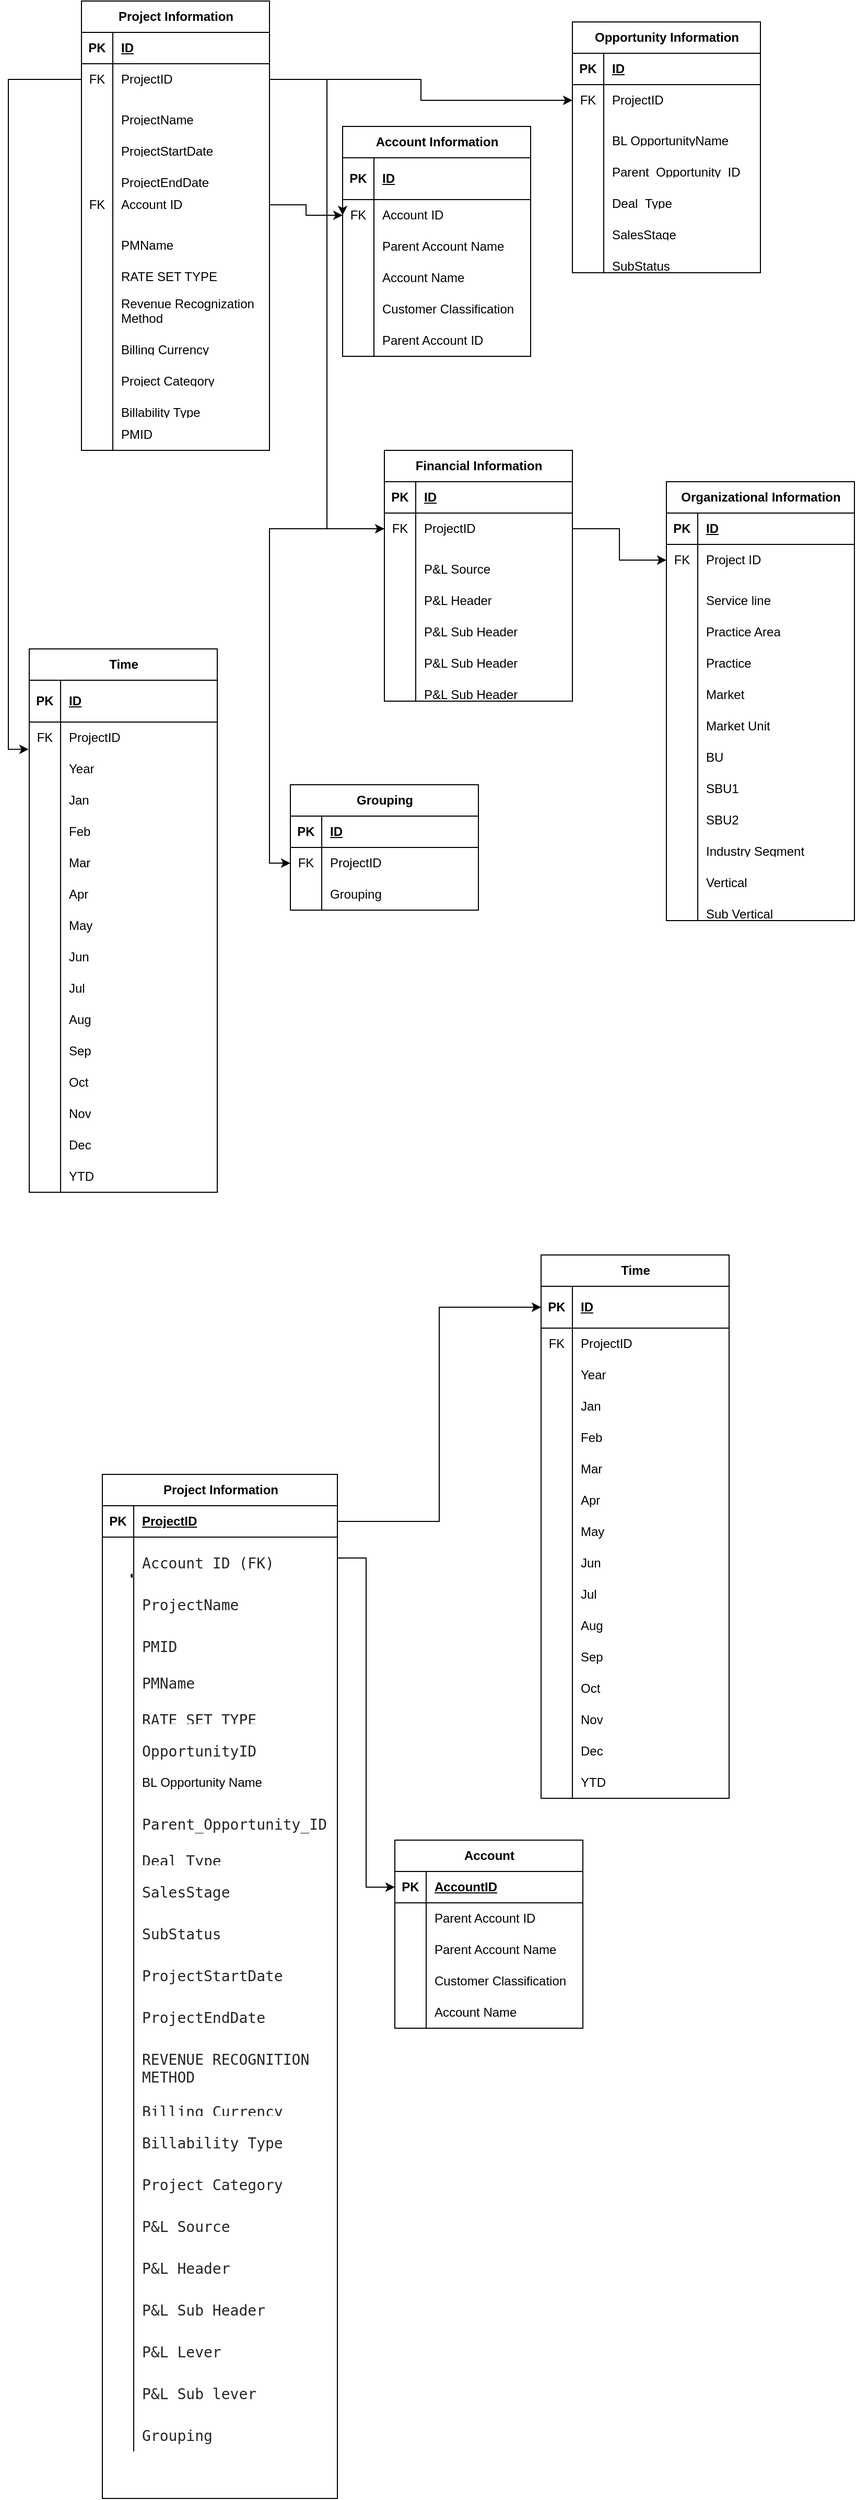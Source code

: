 <mxfile version="24.7.17">
  <diagram name="Page-1" id="5U7OFYhLFmNazkkYu3HU">
    <mxGraphModel dx="1732" dy="458" grid="1" gridSize="10" guides="1" tooltips="1" connect="1" arrows="1" fold="1" page="1" pageScale="1" pageWidth="850" pageHeight="1100" math="0" shadow="0">
      <root>
        <mxCell id="0" />
        <mxCell id="1" parent="0" />
        <mxCell id="DET-e_IHKkdPMa4dhavs-150" style="edgeStyle=orthogonalEdgeStyle;rounded=0;orthogonalLoop=1;jettySize=auto;html=1;exitX=0;exitY=0.5;exitDx=0;exitDy=0;entryX=0;entryY=0.5;entryDx=0;entryDy=0;" edge="1" parent="1" source="GEsXS2VqUQdBGcQESQtZ-244" target="DET-e_IHKkdPMa4dhavs-144">
          <mxGeometry relative="1" as="geometry" />
        </mxCell>
        <mxCell id="BCsm7KFV23yPvtMuVDnD-1" value="Project Information" style="shape=table;startSize=30;container=1;collapsible=1;childLayout=tableLayout;fixedRows=1;rowLines=0;fontStyle=1;align=center;resizeLast=1;html=1;" parent="1" vertex="1">
          <mxGeometry x="50" y="100" width="180" height="430" as="geometry" />
        </mxCell>
        <mxCell id="BCsm7KFV23yPvtMuVDnD-2" value="" style="shape=tableRow;horizontal=0;startSize=0;swimlaneHead=0;swimlaneBody=0;fillColor=none;collapsible=0;dropTarget=0;points=[[0,0.5],[1,0.5]];portConstraint=eastwest;top=0;left=0;right=0;bottom=1;" parent="BCsm7KFV23yPvtMuVDnD-1" vertex="1">
          <mxGeometry y="30" width="180" height="30" as="geometry" />
        </mxCell>
        <mxCell id="BCsm7KFV23yPvtMuVDnD-3" value="PK" style="shape=partialRectangle;connectable=0;fillColor=none;top=0;left=0;bottom=0;right=0;fontStyle=1;overflow=hidden;whiteSpace=wrap;html=1;" parent="BCsm7KFV23yPvtMuVDnD-2" vertex="1">
          <mxGeometry width="30" height="30" as="geometry">
            <mxRectangle width="30" height="30" as="alternateBounds" />
          </mxGeometry>
        </mxCell>
        <mxCell id="BCsm7KFV23yPvtMuVDnD-4" value="ID" style="shape=partialRectangle;connectable=0;fillColor=none;top=0;left=0;bottom=0;right=0;align=left;spacingLeft=6;fontStyle=5;overflow=hidden;whiteSpace=wrap;html=1;" parent="BCsm7KFV23yPvtMuVDnD-2" vertex="1">
          <mxGeometry x="30" width="150" height="30" as="geometry">
            <mxRectangle width="150" height="30" as="alternateBounds" />
          </mxGeometry>
        </mxCell>
        <mxCell id="DET-e_IHKkdPMa4dhavs-141" style="shape=tableRow;horizontal=0;startSize=0;swimlaneHead=0;swimlaneBody=0;fillColor=none;collapsible=0;dropTarget=0;points=[[0,0.5],[1,0.5]];portConstraint=eastwest;top=0;left=0;right=0;bottom=0;" vertex="1" parent="BCsm7KFV23yPvtMuVDnD-1">
          <mxGeometry y="60" width="180" height="30" as="geometry" />
        </mxCell>
        <mxCell id="DET-e_IHKkdPMa4dhavs-142" value="FK" style="shape=partialRectangle;connectable=0;fillColor=none;top=0;left=0;bottom=0;right=0;editable=1;overflow=hidden;whiteSpace=wrap;html=1;" vertex="1" parent="DET-e_IHKkdPMa4dhavs-141">
          <mxGeometry width="30" height="30" as="geometry">
            <mxRectangle width="30" height="30" as="alternateBounds" />
          </mxGeometry>
        </mxCell>
        <mxCell id="DET-e_IHKkdPMa4dhavs-143" value="ProjectID" style="shape=partialRectangle;connectable=0;fillColor=none;top=0;left=0;bottom=0;right=0;align=left;spacingLeft=6;overflow=hidden;whiteSpace=wrap;html=1;" vertex="1" parent="DET-e_IHKkdPMa4dhavs-141">
          <mxGeometry x="30" width="150" height="30" as="geometry">
            <mxRectangle width="150" height="30" as="alternateBounds" />
          </mxGeometry>
        </mxCell>
        <mxCell id="BCsm7KFV23yPvtMuVDnD-5" value="" style="shape=tableRow;horizontal=0;startSize=0;swimlaneHead=0;swimlaneBody=0;fillColor=none;collapsible=0;dropTarget=0;points=[[0,0.5],[1,0.5]];portConstraint=eastwest;top=0;left=0;right=0;bottom=0;" parent="BCsm7KFV23yPvtMuVDnD-1" vertex="1">
          <mxGeometry y="90" width="180" height="30" as="geometry" />
        </mxCell>
        <mxCell id="BCsm7KFV23yPvtMuVDnD-6" value="&#xa;&lt;span data-teams=&quot;true&quot;&gt;&lt;span dir=&quot;ltr&quot; class=&quot;ui-provider a b c d e f g h i j k l m n o p q r s t u v w x y z ab ac ae af ag ah ai aj ak&quot;&gt;&lt;ul&gt;&lt;li&gt;ProjectID&lt;/li&gt;&lt;li&gt;ProjectName&lt;/li&gt;&lt;li&gt;ProjectStartDate&lt;/li&gt;&lt;li&gt;ProjectEndDate&lt;/li&gt;&lt;li&gt;PMID&lt;/li&gt;&lt;li&gt;PMName&lt;/li&gt;&lt;li&gt;RATE SET TYPE&lt;/li&gt;&lt;li&gt;REVENUE RECOGNITION METHOD&lt;/li&gt;&lt;li&gt;Billing Currency&lt;/li&gt;&lt;li&gt;Billability Type&lt;/li&gt;&lt;li&gt;Project Category&lt;/li&gt;&lt;/ul&gt;&lt;/span&gt;&lt;/span&gt;&#xa;&#xa;" style="shape=partialRectangle;connectable=0;fillColor=none;top=0;left=0;bottom=0;right=0;editable=1;overflow=hidden;whiteSpace=wrap;html=1;" parent="BCsm7KFV23yPvtMuVDnD-5" vertex="1">
          <mxGeometry width="30" height="30" as="geometry">
            <mxRectangle width="30" height="30" as="alternateBounds" />
          </mxGeometry>
        </mxCell>
        <mxCell id="BCsm7KFV23yPvtMuVDnD-7" value="&#xa;&lt;span data-teams=&quot;true&quot;&gt;&lt;span dir=&quot;ltr&quot; class=&quot;ui-provider a b c d e f g h i j k l m n o p q r s t u v w x y z ab ac ae af ag ah ai aj ak&quot;&gt;ProjectName&lt;/span&gt;&lt;/span&gt;&#xa;&#xa;" style="shape=partialRectangle;connectable=0;fillColor=none;top=0;left=0;bottom=0;right=0;align=left;spacingLeft=6;overflow=hidden;whiteSpace=wrap;html=1;" parent="BCsm7KFV23yPvtMuVDnD-5" vertex="1">
          <mxGeometry x="30" width="150" height="30" as="geometry">
            <mxRectangle width="150" height="30" as="alternateBounds" />
          </mxGeometry>
        </mxCell>
        <mxCell id="BCsm7KFV23yPvtMuVDnD-8" value="" style="shape=tableRow;horizontal=0;startSize=0;swimlaneHead=0;swimlaneBody=0;fillColor=none;collapsible=0;dropTarget=0;points=[[0,0.5],[1,0.5]];portConstraint=eastwest;top=0;left=0;right=0;bottom=0;" parent="BCsm7KFV23yPvtMuVDnD-1" vertex="1">
          <mxGeometry y="120" width="180" height="30" as="geometry" />
        </mxCell>
        <mxCell id="BCsm7KFV23yPvtMuVDnD-9" value="" style="shape=partialRectangle;connectable=0;fillColor=none;top=0;left=0;bottom=0;right=0;editable=1;overflow=hidden;whiteSpace=wrap;html=1;" parent="BCsm7KFV23yPvtMuVDnD-8" vertex="1">
          <mxGeometry width="30" height="30" as="geometry">
            <mxRectangle width="30" height="30" as="alternateBounds" />
          </mxGeometry>
        </mxCell>
        <mxCell id="BCsm7KFV23yPvtMuVDnD-10" value="&#xa;&lt;span data-teams=&quot;true&quot;&gt;&lt;span dir=&quot;ltr&quot; class=&quot;ui-provider a b c d e f g h i j k l m n o p q r s t u v w x y z ab ac ae af ag ah ai aj ak&quot;&gt;ProjectStartDate&lt;/span&gt;&lt;/span&gt;&#xa;&#xa;" style="shape=partialRectangle;connectable=0;fillColor=none;top=0;left=0;bottom=0;right=0;align=left;spacingLeft=6;overflow=hidden;whiteSpace=wrap;html=1;" parent="BCsm7KFV23yPvtMuVDnD-8" vertex="1">
          <mxGeometry x="30" width="150" height="30" as="geometry">
            <mxRectangle width="150" height="30" as="alternateBounds" />
          </mxGeometry>
        </mxCell>
        <mxCell id="BCsm7KFV23yPvtMuVDnD-11" value="" style="shape=tableRow;horizontal=0;startSize=0;swimlaneHead=0;swimlaneBody=0;fillColor=none;collapsible=0;dropTarget=0;points=[[0,0.5],[1,0.5]];portConstraint=eastwest;top=0;left=0;right=0;bottom=0;" parent="BCsm7KFV23yPvtMuVDnD-1" vertex="1">
          <mxGeometry y="150" width="180" height="30" as="geometry" />
        </mxCell>
        <mxCell id="BCsm7KFV23yPvtMuVDnD-12" value="" style="shape=partialRectangle;connectable=0;fillColor=none;top=0;left=0;bottom=0;right=0;editable=1;overflow=hidden;whiteSpace=wrap;html=1;" parent="BCsm7KFV23yPvtMuVDnD-11" vertex="1">
          <mxGeometry width="30" height="30" as="geometry">
            <mxRectangle width="30" height="30" as="alternateBounds" />
          </mxGeometry>
        </mxCell>
        <mxCell id="BCsm7KFV23yPvtMuVDnD-13" value="&#xa;&lt;span data-teams=&quot;true&quot;&gt;&lt;span dir=&quot;ltr&quot; class=&quot;ui-provider a b c d e f g h i j k l m n o p q r s t u v w x y z ab ac ae af ag ah ai aj ak&quot;&gt;ProjectEndDate&lt;/span&gt;&lt;/span&gt;&#xa;&#xa;" style="shape=partialRectangle;connectable=0;fillColor=none;top=0;left=0;bottom=0;right=0;align=left;spacingLeft=6;overflow=hidden;whiteSpace=wrap;html=1;" parent="BCsm7KFV23yPvtMuVDnD-11" vertex="1">
          <mxGeometry x="30" width="150" height="30" as="geometry">
            <mxRectangle width="150" height="30" as="alternateBounds" />
          </mxGeometry>
        </mxCell>
        <mxCell id="BCsm7KFV23yPvtMuVDnD-16" value="" style="shape=tableRow;horizontal=0;startSize=0;swimlaneHead=0;swimlaneBody=0;fillColor=none;collapsible=0;dropTarget=0;points=[[0,0.5],[1,0.5]];portConstraint=eastwest;top=0;left=0;right=0;bottom=0;" parent="BCsm7KFV23yPvtMuVDnD-1" vertex="1">
          <mxGeometry y="180" width="180" height="30" as="geometry" />
        </mxCell>
        <mxCell id="BCsm7KFV23yPvtMuVDnD-17" value="FK" style="shape=partialRectangle;connectable=0;fillColor=none;top=0;left=0;bottom=0;right=0;editable=1;overflow=hidden;whiteSpace=wrap;html=1;" parent="BCsm7KFV23yPvtMuVDnD-16" vertex="1">
          <mxGeometry width="30" height="30" as="geometry">
            <mxRectangle width="30" height="30" as="alternateBounds" />
          </mxGeometry>
        </mxCell>
        <mxCell id="BCsm7KFV23yPvtMuVDnD-18" value="Account ID" style="shape=partialRectangle;connectable=0;fillColor=none;top=0;left=0;bottom=0;right=0;align=left;spacingLeft=6;overflow=hidden;whiteSpace=wrap;html=1;" parent="BCsm7KFV23yPvtMuVDnD-16" vertex="1">
          <mxGeometry x="30" width="150" height="30" as="geometry">
            <mxRectangle width="150" height="30" as="alternateBounds" />
          </mxGeometry>
        </mxCell>
        <mxCell id="BCsm7KFV23yPvtMuVDnD-19" value="" style="shape=tableRow;horizontal=0;startSize=0;swimlaneHead=0;swimlaneBody=0;fillColor=none;collapsible=0;dropTarget=0;points=[[0,0.5],[1,0.5]];portConstraint=eastwest;top=0;left=0;right=0;bottom=0;" parent="BCsm7KFV23yPvtMuVDnD-1" vertex="1">
          <mxGeometry y="210" width="180" height="30" as="geometry" />
        </mxCell>
        <mxCell id="BCsm7KFV23yPvtMuVDnD-20" value="" style="shape=partialRectangle;connectable=0;fillColor=none;top=0;left=0;bottom=0;right=0;editable=1;overflow=hidden;whiteSpace=wrap;html=1;" parent="BCsm7KFV23yPvtMuVDnD-19" vertex="1">
          <mxGeometry width="30" height="30" as="geometry">
            <mxRectangle width="30" height="30" as="alternateBounds" />
          </mxGeometry>
        </mxCell>
        <mxCell id="BCsm7KFV23yPvtMuVDnD-21" value="&#xa;&lt;span data-teams=&quot;true&quot;&gt;&lt;span dir=&quot;ltr&quot; class=&quot;ui-provider a b c d e f g h i j k l m n o p q r s t u v w x y z ab ac ae af ag ah ai aj ak&quot;&gt;PMName&lt;/span&gt;&lt;/span&gt;&#xa;&#xa;" style="shape=partialRectangle;connectable=0;fillColor=none;top=0;left=0;bottom=0;right=0;align=left;spacingLeft=6;overflow=hidden;whiteSpace=wrap;html=1;" parent="BCsm7KFV23yPvtMuVDnD-19" vertex="1">
          <mxGeometry x="30" width="150" height="30" as="geometry">
            <mxRectangle width="150" height="30" as="alternateBounds" />
          </mxGeometry>
        </mxCell>
        <mxCell id="BCsm7KFV23yPvtMuVDnD-22" value="" style="shape=tableRow;horizontal=0;startSize=0;swimlaneHead=0;swimlaneBody=0;fillColor=none;collapsible=0;dropTarget=0;points=[[0,0.5],[1,0.5]];portConstraint=eastwest;top=0;left=0;right=0;bottom=0;" parent="BCsm7KFV23yPvtMuVDnD-1" vertex="1">
          <mxGeometry y="240" width="180" height="40" as="geometry" />
        </mxCell>
        <mxCell id="BCsm7KFV23yPvtMuVDnD-23" value="" style="shape=partialRectangle;connectable=0;fillColor=none;top=0;left=0;bottom=0;right=0;editable=1;overflow=hidden;whiteSpace=wrap;html=1;" parent="BCsm7KFV23yPvtMuVDnD-22" vertex="1">
          <mxGeometry width="30" height="40" as="geometry">
            <mxRectangle width="30" height="40" as="alternateBounds" />
          </mxGeometry>
        </mxCell>
        <mxCell id="BCsm7KFV23yPvtMuVDnD-24" value="&#xa;&lt;span data-teams=&quot;true&quot;&gt;&lt;span dir=&quot;ltr&quot; class=&quot;ui-provider a b c d e f g h i j k l m n o p q r s t u v w x y z ab ac ae af ag ah ai aj ak&quot;&gt;RATE SET TYPE&lt;/span&gt;&lt;/span&gt;&#xa;&#xa;" style="shape=partialRectangle;connectable=0;fillColor=none;top=0;left=0;bottom=0;right=0;align=left;spacingLeft=6;overflow=hidden;whiteSpace=wrap;html=1;" parent="BCsm7KFV23yPvtMuVDnD-22" vertex="1">
          <mxGeometry x="30" width="150" height="40" as="geometry">
            <mxRectangle width="150" height="40" as="alternateBounds" />
          </mxGeometry>
        </mxCell>
        <mxCell id="BCsm7KFV23yPvtMuVDnD-25" value="" style="shape=tableRow;horizontal=0;startSize=0;swimlaneHead=0;swimlaneBody=0;fillColor=none;collapsible=0;dropTarget=0;points=[[0,0.5],[1,0.5]];portConstraint=eastwest;top=0;left=0;right=0;bottom=0;" parent="BCsm7KFV23yPvtMuVDnD-1" vertex="1">
          <mxGeometry y="280" width="180" height="30" as="geometry" />
        </mxCell>
        <mxCell id="BCsm7KFV23yPvtMuVDnD-26" value="" style="shape=partialRectangle;connectable=0;fillColor=none;top=0;left=0;bottom=0;right=0;editable=1;overflow=hidden;whiteSpace=wrap;html=1;" parent="BCsm7KFV23yPvtMuVDnD-25" vertex="1">
          <mxGeometry width="30" height="30" as="geometry">
            <mxRectangle width="30" height="30" as="alternateBounds" />
          </mxGeometry>
        </mxCell>
        <mxCell id="BCsm7KFV23yPvtMuVDnD-27" value="Revenue Recognization Method" style="shape=partialRectangle;connectable=0;fillColor=none;top=0;left=0;bottom=0;right=0;align=left;spacingLeft=6;overflow=hidden;whiteSpace=wrap;html=1;" parent="BCsm7KFV23yPvtMuVDnD-25" vertex="1">
          <mxGeometry x="30" width="150" height="30" as="geometry">
            <mxRectangle width="150" height="30" as="alternateBounds" />
          </mxGeometry>
        </mxCell>
        <mxCell id="BCsm7KFV23yPvtMuVDnD-28" value="" style="shape=tableRow;horizontal=0;startSize=0;swimlaneHead=0;swimlaneBody=0;fillColor=none;collapsible=0;dropTarget=0;points=[[0,0.5],[1,0.5]];portConstraint=eastwest;top=0;left=0;right=0;bottom=0;" parent="BCsm7KFV23yPvtMuVDnD-1" vertex="1">
          <mxGeometry y="310" width="180" height="30" as="geometry" />
        </mxCell>
        <mxCell id="BCsm7KFV23yPvtMuVDnD-29" value="" style="shape=partialRectangle;connectable=0;fillColor=none;top=0;left=0;bottom=0;right=0;editable=1;overflow=hidden;whiteSpace=wrap;html=1;" parent="BCsm7KFV23yPvtMuVDnD-28" vertex="1">
          <mxGeometry width="30" height="30" as="geometry">
            <mxRectangle width="30" height="30" as="alternateBounds" />
          </mxGeometry>
        </mxCell>
        <mxCell id="BCsm7KFV23yPvtMuVDnD-30" value="&#xa;&lt;span data-teams=&quot;true&quot;&gt;&lt;span dir=&quot;ltr&quot; class=&quot;ui-provider a b c d e f g h i j k l m n o p q r s t u v w x y z ab ac ae af ag ah ai aj ak&quot;&gt;Billing Currency&lt;/span&gt;&lt;/span&gt;&#xa;&#xa;" style="shape=partialRectangle;connectable=0;fillColor=none;top=0;left=0;bottom=0;right=0;align=left;spacingLeft=6;overflow=hidden;whiteSpace=wrap;html=1;" parent="BCsm7KFV23yPvtMuVDnD-28" vertex="1">
          <mxGeometry x="30" width="150" height="30" as="geometry">
            <mxRectangle width="150" height="30" as="alternateBounds" />
          </mxGeometry>
        </mxCell>
        <mxCell id="BCsm7KFV23yPvtMuVDnD-31" value="" style="shape=tableRow;horizontal=0;startSize=0;swimlaneHead=0;swimlaneBody=0;fillColor=none;collapsible=0;dropTarget=0;points=[[0,0.5],[1,0.5]];portConstraint=eastwest;top=0;left=0;right=0;bottom=0;" parent="BCsm7KFV23yPvtMuVDnD-1" vertex="1">
          <mxGeometry y="340" width="180" height="30" as="geometry" />
        </mxCell>
        <mxCell id="BCsm7KFV23yPvtMuVDnD-32" value="" style="shape=partialRectangle;connectable=0;fillColor=none;top=0;left=0;bottom=0;right=0;editable=1;overflow=hidden;whiteSpace=wrap;html=1;" parent="BCsm7KFV23yPvtMuVDnD-31" vertex="1">
          <mxGeometry width="30" height="30" as="geometry">
            <mxRectangle width="30" height="30" as="alternateBounds" />
          </mxGeometry>
        </mxCell>
        <mxCell id="BCsm7KFV23yPvtMuVDnD-33" value="&#xa;&lt;span data-teams=&quot;true&quot;&gt;&lt;span dir=&quot;ltr&quot; class=&quot;ui-provider a b c d e f g h i j k l m n o p q r s t u v w x y z ab ac ae af ag ah ai aj ak&quot;&gt;Project Category&lt;/span&gt;&lt;/span&gt;&#xa;&#xa;" style="shape=partialRectangle;connectable=0;fillColor=none;top=0;left=0;bottom=0;right=0;align=left;spacingLeft=6;overflow=hidden;whiteSpace=wrap;html=1;" parent="BCsm7KFV23yPvtMuVDnD-31" vertex="1">
          <mxGeometry x="30" width="150" height="30" as="geometry">
            <mxRectangle width="150" height="30" as="alternateBounds" />
          </mxGeometry>
        </mxCell>
        <mxCell id="BCsm7KFV23yPvtMuVDnD-34" value="" style="shape=tableRow;horizontal=0;startSize=0;swimlaneHead=0;swimlaneBody=0;fillColor=none;collapsible=0;dropTarget=0;points=[[0,0.5],[1,0.5]];portConstraint=eastwest;top=0;left=0;right=0;bottom=0;" parent="BCsm7KFV23yPvtMuVDnD-1" vertex="1">
          <mxGeometry y="370" width="180" height="30" as="geometry" />
        </mxCell>
        <mxCell id="BCsm7KFV23yPvtMuVDnD-35" value="" style="shape=partialRectangle;connectable=0;fillColor=none;top=0;left=0;bottom=0;right=0;editable=1;overflow=hidden;whiteSpace=wrap;html=1;" parent="BCsm7KFV23yPvtMuVDnD-34" vertex="1">
          <mxGeometry width="30" height="30" as="geometry">
            <mxRectangle width="30" height="30" as="alternateBounds" />
          </mxGeometry>
        </mxCell>
        <mxCell id="BCsm7KFV23yPvtMuVDnD-36" value="&#xa;&lt;span data-teams=&quot;true&quot;&gt;&lt;span dir=&quot;ltr&quot; class=&quot;ui-provider a b c d e f g h i j k l m n o p q r s t u v w x y z ab ac ae af ag ah ai aj ak&quot;&gt;Billability Type&lt;/span&gt;&lt;/span&gt;&#xa;&#xa;" style="shape=partialRectangle;connectable=0;fillColor=none;top=0;left=0;bottom=0;right=0;align=left;spacingLeft=6;overflow=hidden;whiteSpace=wrap;html=1;" parent="BCsm7KFV23yPvtMuVDnD-34" vertex="1">
          <mxGeometry x="30" width="150" height="30" as="geometry">
            <mxRectangle width="150" height="30" as="alternateBounds" />
          </mxGeometry>
        </mxCell>
        <mxCell id="ydJCEiQWSddTSp9vnSZ5-8" style="shape=tableRow;horizontal=0;startSize=0;swimlaneHead=0;swimlaneBody=0;fillColor=none;collapsible=0;dropTarget=0;points=[[0,0.5],[1,0.5]];portConstraint=eastwest;top=0;left=0;right=0;bottom=0;" parent="BCsm7KFV23yPvtMuVDnD-1" vertex="1">
          <mxGeometry y="400" width="180" height="30" as="geometry" />
        </mxCell>
        <mxCell id="ydJCEiQWSddTSp9vnSZ5-9" style="shape=partialRectangle;connectable=0;fillColor=none;top=0;left=0;bottom=0;right=0;editable=1;overflow=hidden;whiteSpace=wrap;html=1;" parent="ydJCEiQWSddTSp9vnSZ5-8" vertex="1">
          <mxGeometry width="30" height="30" as="geometry">
            <mxRectangle width="30" height="30" as="alternateBounds" />
          </mxGeometry>
        </mxCell>
        <mxCell id="ydJCEiQWSddTSp9vnSZ5-10" value="PMID" style="shape=partialRectangle;connectable=0;fillColor=none;top=0;left=0;bottom=0;right=0;align=left;spacingLeft=6;overflow=hidden;whiteSpace=wrap;html=1;" parent="ydJCEiQWSddTSp9vnSZ5-8" vertex="1">
          <mxGeometry x="30" width="150" height="30" as="geometry">
            <mxRectangle width="150" height="30" as="alternateBounds" />
          </mxGeometry>
        </mxCell>
        <mxCell id="GEsXS2VqUQdBGcQESQtZ-13" value="&lt;span data-teams=&quot;true&quot;&gt;&lt;span dir=&quot;ltr&quot; class=&quot;ui-provider dw lv lw lx ly lz ma mb mc md me mf mg mh mi mj mk ml mm mn mo mp mq mr ms mt mu mv mw mx my mz na nb nc&quot;&gt;Opportunity Information&lt;/span&gt;&lt;/span&gt;" style="shape=table;startSize=30;container=1;collapsible=1;childLayout=tableLayout;fixedRows=1;rowLines=0;fontStyle=1;align=center;resizeLast=1;html=1;" parent="1" vertex="1">
          <mxGeometry x="520" y="120" width="180" height="240" as="geometry" />
        </mxCell>
        <mxCell id="GEsXS2VqUQdBGcQESQtZ-14" value="" style="shape=tableRow;horizontal=0;startSize=0;swimlaneHead=0;swimlaneBody=0;fillColor=none;collapsible=0;dropTarget=0;points=[[0,0.5],[1,0.5]];portConstraint=eastwest;top=0;left=0;right=0;bottom=1;" parent="GEsXS2VqUQdBGcQESQtZ-13" vertex="1">
          <mxGeometry y="30" width="180" height="30" as="geometry" />
        </mxCell>
        <mxCell id="GEsXS2VqUQdBGcQESQtZ-15" value="PK" style="shape=partialRectangle;connectable=0;fillColor=none;top=0;left=0;bottom=0;right=0;fontStyle=1;overflow=hidden;whiteSpace=wrap;html=1;" parent="GEsXS2VqUQdBGcQESQtZ-14" vertex="1">
          <mxGeometry width="30" height="30" as="geometry">
            <mxRectangle width="30" height="30" as="alternateBounds" />
          </mxGeometry>
        </mxCell>
        <mxCell id="GEsXS2VqUQdBGcQESQtZ-16" value="ID" style="shape=partialRectangle;connectable=0;fillColor=none;top=0;left=0;bottom=0;right=0;align=left;spacingLeft=6;fontStyle=5;overflow=hidden;whiteSpace=wrap;html=1;" parent="GEsXS2VqUQdBGcQESQtZ-14" vertex="1">
          <mxGeometry x="30" width="150" height="30" as="geometry">
            <mxRectangle width="150" height="30" as="alternateBounds" />
          </mxGeometry>
        </mxCell>
        <mxCell id="DET-e_IHKkdPMa4dhavs-147" style="shape=tableRow;horizontal=0;startSize=0;swimlaneHead=0;swimlaneBody=0;fillColor=none;collapsible=0;dropTarget=0;points=[[0,0.5],[1,0.5]];portConstraint=eastwest;top=0;left=0;right=0;bottom=0;" vertex="1" parent="GEsXS2VqUQdBGcQESQtZ-13">
          <mxGeometry y="60" width="180" height="30" as="geometry" />
        </mxCell>
        <mxCell id="DET-e_IHKkdPMa4dhavs-148" value="FK" style="shape=partialRectangle;connectable=0;fillColor=none;top=0;left=0;bottom=0;right=0;editable=1;overflow=hidden;whiteSpace=wrap;html=1;" vertex="1" parent="DET-e_IHKkdPMa4dhavs-147">
          <mxGeometry width="30" height="30" as="geometry">
            <mxRectangle width="30" height="30" as="alternateBounds" />
          </mxGeometry>
        </mxCell>
        <mxCell id="DET-e_IHKkdPMa4dhavs-149" value="ProjectID" style="shape=partialRectangle;connectable=0;fillColor=none;top=0;left=0;bottom=0;right=0;align=left;spacingLeft=6;overflow=hidden;whiteSpace=wrap;html=1;" vertex="1" parent="DET-e_IHKkdPMa4dhavs-147">
          <mxGeometry x="30" width="150" height="30" as="geometry">
            <mxRectangle width="150" height="30" as="alternateBounds" />
          </mxGeometry>
        </mxCell>
        <mxCell id="GEsXS2VqUQdBGcQESQtZ-20" value="" style="shape=tableRow;horizontal=0;startSize=0;swimlaneHead=0;swimlaneBody=0;fillColor=none;collapsible=0;dropTarget=0;points=[[0,0.5],[1,0.5]];portConstraint=eastwest;top=0;left=0;right=0;bottom=0;" parent="GEsXS2VqUQdBGcQESQtZ-13" vertex="1">
          <mxGeometry y="90" width="180" height="30" as="geometry" />
        </mxCell>
        <mxCell id="GEsXS2VqUQdBGcQESQtZ-21" value="" style="shape=partialRectangle;connectable=0;fillColor=none;top=0;left=0;bottom=0;right=0;editable=1;overflow=hidden;whiteSpace=wrap;html=1;" parent="GEsXS2VqUQdBGcQESQtZ-20" vertex="1">
          <mxGeometry width="30" height="30" as="geometry">
            <mxRectangle width="30" height="30" as="alternateBounds" />
          </mxGeometry>
        </mxCell>
        <mxCell id="GEsXS2VqUQdBGcQESQtZ-22" value="&#xa;&lt;span data-teams=&quot;true&quot;&gt;&lt;span dir=&quot;ltr&quot; class=&quot;ui-provider dw lv lw lx ly lz ma mb mc md me mf mg mh mi mj mk ml mm mn mo mp mq mr ms mt mu mv mw mx my mz na nb nc&quot;&gt;BL OpportunityName&lt;/span&gt;&lt;/span&gt;&#xa;&#xa;" style="shape=partialRectangle;connectable=0;fillColor=none;top=0;left=0;bottom=0;right=0;align=left;spacingLeft=6;overflow=hidden;whiteSpace=wrap;html=1;" parent="GEsXS2VqUQdBGcQESQtZ-20" vertex="1">
          <mxGeometry x="30" width="150" height="30" as="geometry">
            <mxRectangle width="150" height="30" as="alternateBounds" />
          </mxGeometry>
        </mxCell>
        <mxCell id="GEsXS2VqUQdBGcQESQtZ-23" value="" style="shape=tableRow;horizontal=0;startSize=0;swimlaneHead=0;swimlaneBody=0;fillColor=none;collapsible=0;dropTarget=0;points=[[0,0.5],[1,0.5]];portConstraint=eastwest;top=0;left=0;right=0;bottom=0;" parent="GEsXS2VqUQdBGcQESQtZ-13" vertex="1">
          <mxGeometry y="120" width="180" height="30" as="geometry" />
        </mxCell>
        <mxCell id="GEsXS2VqUQdBGcQESQtZ-24" value="" style="shape=partialRectangle;connectable=0;fillColor=none;top=0;left=0;bottom=0;right=0;editable=1;overflow=hidden;whiteSpace=wrap;html=1;" parent="GEsXS2VqUQdBGcQESQtZ-23" vertex="1">
          <mxGeometry width="30" height="30" as="geometry">
            <mxRectangle width="30" height="30" as="alternateBounds" />
          </mxGeometry>
        </mxCell>
        <mxCell id="GEsXS2VqUQdBGcQESQtZ-25" value="&#xa;&lt;span data-teams=&quot;true&quot;&gt;&lt;span dir=&quot;ltr&quot; class=&quot;ui-provider dw lv lw lx ly lz ma mb mc md me mf mg mh mi mj mk ml mm mn mo mp mq mr ms mt mu mv mw mx my mz na nb nc&quot;&gt;Parent_Opportunity_ID&lt;/span&gt;&lt;/span&gt;&#xa;&#xa;" style="shape=partialRectangle;connectable=0;fillColor=none;top=0;left=0;bottom=0;right=0;align=left;spacingLeft=6;overflow=hidden;whiteSpace=wrap;html=1;" parent="GEsXS2VqUQdBGcQESQtZ-23" vertex="1">
          <mxGeometry x="30" width="150" height="30" as="geometry">
            <mxRectangle width="150" height="30" as="alternateBounds" />
          </mxGeometry>
        </mxCell>
        <mxCell id="GEsXS2VqUQdBGcQESQtZ-26" value="" style="shape=tableRow;horizontal=0;startSize=0;swimlaneHead=0;swimlaneBody=0;fillColor=none;collapsible=0;dropTarget=0;points=[[0,0.5],[1,0.5]];portConstraint=eastwest;top=0;left=0;right=0;bottom=0;" parent="GEsXS2VqUQdBGcQESQtZ-13" vertex="1">
          <mxGeometry y="150" width="180" height="30" as="geometry" />
        </mxCell>
        <mxCell id="GEsXS2VqUQdBGcQESQtZ-27" value="" style="shape=partialRectangle;connectable=0;fillColor=none;top=0;left=0;bottom=0;right=0;editable=1;overflow=hidden;whiteSpace=wrap;html=1;" parent="GEsXS2VqUQdBGcQESQtZ-26" vertex="1">
          <mxGeometry width="30" height="30" as="geometry">
            <mxRectangle width="30" height="30" as="alternateBounds" />
          </mxGeometry>
        </mxCell>
        <mxCell id="GEsXS2VqUQdBGcQESQtZ-28" value="&#xa;&lt;span data-teams=&quot;true&quot;&gt;&lt;span dir=&quot;ltr&quot; class=&quot;ui-provider dw lv lw lx ly lz ma mb mc md me mf mg mh mi mj mk ml mm mn mo mp mq mr ms mt mu mv mw mx my mz na nb nc&quot;&gt;Deal_Type&lt;/span&gt;&lt;/span&gt;&#xa;&#xa;" style="shape=partialRectangle;connectable=0;fillColor=none;top=0;left=0;bottom=0;right=0;align=left;spacingLeft=6;overflow=hidden;whiteSpace=wrap;html=1;" parent="GEsXS2VqUQdBGcQESQtZ-26" vertex="1">
          <mxGeometry x="30" width="150" height="30" as="geometry">
            <mxRectangle width="150" height="30" as="alternateBounds" />
          </mxGeometry>
        </mxCell>
        <mxCell id="GEsXS2VqUQdBGcQESQtZ-29" value="" style="shape=tableRow;horizontal=0;startSize=0;swimlaneHead=0;swimlaneBody=0;fillColor=none;collapsible=0;dropTarget=0;points=[[0,0.5],[1,0.5]];portConstraint=eastwest;top=0;left=0;right=0;bottom=0;" parent="GEsXS2VqUQdBGcQESQtZ-13" vertex="1">
          <mxGeometry y="180" width="180" height="30" as="geometry" />
        </mxCell>
        <mxCell id="GEsXS2VqUQdBGcQESQtZ-30" value="" style="shape=partialRectangle;connectable=0;fillColor=none;top=0;left=0;bottom=0;right=0;editable=1;overflow=hidden;whiteSpace=wrap;html=1;" parent="GEsXS2VqUQdBGcQESQtZ-29" vertex="1">
          <mxGeometry width="30" height="30" as="geometry">
            <mxRectangle width="30" height="30" as="alternateBounds" />
          </mxGeometry>
        </mxCell>
        <mxCell id="GEsXS2VqUQdBGcQESQtZ-31" value="&#xa;&lt;span data-teams=&quot;true&quot;&gt;&lt;span dir=&quot;ltr&quot; class=&quot;ui-provider dw lv lw lx ly lz ma mb mc md me mf mg mh mi mj mk ml mm mn mo mp mq mr ms mt mu mv mw mx my mz na nb nc&quot;&gt;SalesStage&lt;/span&gt;&lt;/span&gt;&#xa;&#xa;" style="shape=partialRectangle;connectable=0;fillColor=none;top=0;left=0;bottom=0;right=0;align=left;spacingLeft=6;overflow=hidden;whiteSpace=wrap;html=1;" parent="GEsXS2VqUQdBGcQESQtZ-29" vertex="1">
          <mxGeometry x="30" width="150" height="30" as="geometry">
            <mxRectangle width="150" height="30" as="alternateBounds" />
          </mxGeometry>
        </mxCell>
        <mxCell id="GEsXS2VqUQdBGcQESQtZ-32" value="" style="shape=tableRow;horizontal=0;startSize=0;swimlaneHead=0;swimlaneBody=0;fillColor=none;collapsible=0;dropTarget=0;points=[[0,0.5],[1,0.5]];portConstraint=eastwest;top=0;left=0;right=0;bottom=0;" parent="GEsXS2VqUQdBGcQESQtZ-13" vertex="1">
          <mxGeometry y="210" width="180" height="30" as="geometry" />
        </mxCell>
        <mxCell id="GEsXS2VqUQdBGcQESQtZ-33" value="" style="shape=partialRectangle;connectable=0;fillColor=none;top=0;left=0;bottom=0;right=0;editable=1;overflow=hidden;whiteSpace=wrap;html=1;" parent="GEsXS2VqUQdBGcQESQtZ-32" vertex="1">
          <mxGeometry width="30" height="30" as="geometry">
            <mxRectangle width="30" height="30" as="alternateBounds" />
          </mxGeometry>
        </mxCell>
        <mxCell id="GEsXS2VqUQdBGcQESQtZ-34" value="&#xa;&lt;span data-teams=&quot;true&quot;&gt;&lt;span dir=&quot;ltr&quot; class=&quot;ui-provider dw lv lw lx ly lz ma mb mc md me mf mg mh mi mj mk ml mm mn mo mp mq mr ms mt mu mv mw mx my mz na nb nc&quot;&gt;SubStatus&lt;/span&gt;&lt;/span&gt;&#xa;&#xa;" style="shape=partialRectangle;connectable=0;fillColor=none;top=0;left=0;bottom=0;right=0;align=left;spacingLeft=6;overflow=hidden;whiteSpace=wrap;html=1;" parent="GEsXS2VqUQdBGcQESQtZ-32" vertex="1">
          <mxGeometry x="30" width="150" height="30" as="geometry">
            <mxRectangle width="150" height="30" as="alternateBounds" />
          </mxGeometry>
        </mxCell>
        <mxCell id="GEsXS2VqUQdBGcQESQtZ-57" value="Time" style="shape=table;startSize=30;container=1;collapsible=1;childLayout=tableLayout;fixedRows=1;rowLines=0;fontStyle=1;align=center;resizeLast=1;html=1;" parent="1" vertex="1">
          <mxGeometry y="720" width="180" height="520" as="geometry" />
        </mxCell>
        <mxCell id="GEsXS2VqUQdBGcQESQtZ-58" value="" style="shape=tableRow;horizontal=0;startSize=0;swimlaneHead=0;swimlaneBody=0;fillColor=none;collapsible=0;dropTarget=0;points=[[0,0.5],[1,0.5]];portConstraint=eastwest;top=0;left=0;right=0;bottom=1;" parent="GEsXS2VqUQdBGcQESQtZ-57" vertex="1">
          <mxGeometry y="30" width="180" height="40" as="geometry" />
        </mxCell>
        <mxCell id="GEsXS2VqUQdBGcQESQtZ-59" value="PK" style="shape=partialRectangle;connectable=0;fillColor=none;top=0;left=0;bottom=0;right=0;fontStyle=1;overflow=hidden;whiteSpace=wrap;html=1;" parent="GEsXS2VqUQdBGcQESQtZ-58" vertex="1">
          <mxGeometry width="30" height="40" as="geometry">
            <mxRectangle width="30" height="40" as="alternateBounds" />
          </mxGeometry>
        </mxCell>
        <mxCell id="GEsXS2VqUQdBGcQESQtZ-60" value="ID" style="shape=partialRectangle;connectable=0;fillColor=none;top=0;left=0;bottom=0;right=0;align=left;spacingLeft=6;fontStyle=5;overflow=hidden;whiteSpace=wrap;html=1;" parent="GEsXS2VqUQdBGcQESQtZ-58" vertex="1">
          <mxGeometry x="30" width="150" height="40" as="geometry">
            <mxRectangle width="150" height="40" as="alternateBounds" />
          </mxGeometry>
        </mxCell>
        <mxCell id="DET-e_IHKkdPMa4dhavs-154" style="shape=tableRow;horizontal=0;startSize=0;swimlaneHead=0;swimlaneBody=0;fillColor=none;collapsible=0;dropTarget=0;points=[[0,0.5],[1,0.5]];portConstraint=eastwest;top=0;left=0;right=0;bottom=0;" vertex="1" parent="GEsXS2VqUQdBGcQESQtZ-57">
          <mxGeometry y="70" width="180" height="30" as="geometry" />
        </mxCell>
        <mxCell id="DET-e_IHKkdPMa4dhavs-155" value="FK" style="shape=partialRectangle;connectable=0;fillColor=none;top=0;left=0;bottom=0;right=0;editable=1;overflow=hidden;whiteSpace=wrap;html=1;" vertex="1" parent="DET-e_IHKkdPMa4dhavs-154">
          <mxGeometry width="30" height="30" as="geometry">
            <mxRectangle width="30" height="30" as="alternateBounds" />
          </mxGeometry>
        </mxCell>
        <mxCell id="DET-e_IHKkdPMa4dhavs-156" value="ProjectID" style="shape=partialRectangle;connectable=0;fillColor=none;top=0;left=0;bottom=0;right=0;align=left;spacingLeft=6;overflow=hidden;whiteSpace=wrap;html=1;" vertex="1" parent="DET-e_IHKkdPMa4dhavs-154">
          <mxGeometry x="30" width="150" height="30" as="geometry">
            <mxRectangle width="150" height="30" as="alternateBounds" />
          </mxGeometry>
        </mxCell>
        <mxCell id="DET-e_IHKkdPMa4dhavs-169" style="shape=tableRow;horizontal=0;startSize=0;swimlaneHead=0;swimlaneBody=0;fillColor=none;collapsible=0;dropTarget=0;points=[[0,0.5],[1,0.5]];portConstraint=eastwest;top=0;left=0;right=0;bottom=0;" vertex="1" parent="GEsXS2VqUQdBGcQESQtZ-57">
          <mxGeometry y="100" width="180" height="30" as="geometry" />
        </mxCell>
        <mxCell id="DET-e_IHKkdPMa4dhavs-170" style="shape=partialRectangle;connectable=0;fillColor=none;top=0;left=0;bottom=0;right=0;editable=1;overflow=hidden;whiteSpace=wrap;html=1;" vertex="1" parent="DET-e_IHKkdPMa4dhavs-169">
          <mxGeometry width="30" height="30" as="geometry">
            <mxRectangle width="30" height="30" as="alternateBounds" />
          </mxGeometry>
        </mxCell>
        <mxCell id="DET-e_IHKkdPMa4dhavs-171" value="Year" style="shape=partialRectangle;connectable=0;fillColor=none;top=0;left=0;bottom=0;right=0;align=left;spacingLeft=6;overflow=hidden;whiteSpace=wrap;html=1;" vertex="1" parent="DET-e_IHKkdPMa4dhavs-169">
          <mxGeometry x="30" width="150" height="30" as="geometry">
            <mxRectangle width="150" height="30" as="alternateBounds" />
          </mxGeometry>
        </mxCell>
        <mxCell id="GEsXS2VqUQdBGcQESQtZ-64" value="" style="shape=tableRow;horizontal=0;startSize=0;swimlaneHead=0;swimlaneBody=0;fillColor=none;collapsible=0;dropTarget=0;points=[[0,0.5],[1,0.5]];portConstraint=eastwest;top=0;left=0;right=0;bottom=0;" parent="GEsXS2VqUQdBGcQESQtZ-57" vertex="1">
          <mxGeometry y="130" width="180" height="30" as="geometry" />
        </mxCell>
        <mxCell id="GEsXS2VqUQdBGcQESQtZ-65" value="" style="shape=partialRectangle;connectable=0;fillColor=none;top=0;left=0;bottom=0;right=0;editable=1;overflow=hidden;whiteSpace=wrap;html=1;" parent="GEsXS2VqUQdBGcQESQtZ-64" vertex="1">
          <mxGeometry width="30" height="30" as="geometry">
            <mxRectangle width="30" height="30" as="alternateBounds" />
          </mxGeometry>
        </mxCell>
        <mxCell id="GEsXS2VqUQdBGcQESQtZ-66" value="Jan" style="shape=partialRectangle;connectable=0;fillColor=none;top=0;left=0;bottom=0;right=0;align=left;spacingLeft=6;overflow=hidden;whiteSpace=wrap;html=1;" parent="GEsXS2VqUQdBGcQESQtZ-64" vertex="1">
          <mxGeometry x="30" width="150" height="30" as="geometry">
            <mxRectangle width="150" height="30" as="alternateBounds" />
          </mxGeometry>
        </mxCell>
        <mxCell id="GEsXS2VqUQdBGcQESQtZ-67" value="" style="shape=tableRow;horizontal=0;startSize=0;swimlaneHead=0;swimlaneBody=0;fillColor=none;collapsible=0;dropTarget=0;points=[[0,0.5],[1,0.5]];portConstraint=eastwest;top=0;left=0;right=0;bottom=0;" parent="GEsXS2VqUQdBGcQESQtZ-57" vertex="1">
          <mxGeometry y="160" width="180" height="30" as="geometry" />
        </mxCell>
        <mxCell id="GEsXS2VqUQdBGcQESQtZ-68" value="" style="shape=partialRectangle;connectable=0;fillColor=none;top=0;left=0;bottom=0;right=0;editable=1;overflow=hidden;whiteSpace=wrap;html=1;" parent="GEsXS2VqUQdBGcQESQtZ-67" vertex="1">
          <mxGeometry width="30" height="30" as="geometry">
            <mxRectangle width="30" height="30" as="alternateBounds" />
          </mxGeometry>
        </mxCell>
        <mxCell id="GEsXS2VqUQdBGcQESQtZ-69" value="Feb" style="shape=partialRectangle;connectable=0;fillColor=none;top=0;left=0;bottom=0;right=0;align=left;spacingLeft=6;overflow=hidden;whiteSpace=wrap;html=1;" parent="GEsXS2VqUQdBGcQESQtZ-67" vertex="1">
          <mxGeometry x="30" width="150" height="30" as="geometry">
            <mxRectangle width="150" height="30" as="alternateBounds" />
          </mxGeometry>
        </mxCell>
        <mxCell id="GEsXS2VqUQdBGcQESQtZ-70" value="" style="shape=tableRow;horizontal=0;startSize=0;swimlaneHead=0;swimlaneBody=0;fillColor=none;collapsible=0;dropTarget=0;points=[[0,0.5],[1,0.5]];portConstraint=eastwest;top=0;left=0;right=0;bottom=0;" parent="GEsXS2VqUQdBGcQESQtZ-57" vertex="1">
          <mxGeometry y="190" width="180" height="30" as="geometry" />
        </mxCell>
        <mxCell id="GEsXS2VqUQdBGcQESQtZ-71" value="" style="shape=partialRectangle;connectable=0;fillColor=none;top=0;left=0;bottom=0;right=0;editable=1;overflow=hidden;whiteSpace=wrap;html=1;" parent="GEsXS2VqUQdBGcQESQtZ-70" vertex="1">
          <mxGeometry width="30" height="30" as="geometry">
            <mxRectangle width="30" height="30" as="alternateBounds" />
          </mxGeometry>
        </mxCell>
        <mxCell id="GEsXS2VqUQdBGcQESQtZ-72" value="Mar" style="shape=partialRectangle;connectable=0;fillColor=none;top=0;left=0;bottom=0;right=0;align=left;spacingLeft=6;overflow=hidden;whiteSpace=wrap;html=1;" parent="GEsXS2VqUQdBGcQESQtZ-70" vertex="1">
          <mxGeometry x="30" width="150" height="30" as="geometry">
            <mxRectangle width="150" height="30" as="alternateBounds" />
          </mxGeometry>
        </mxCell>
        <mxCell id="GEsXS2VqUQdBGcQESQtZ-73" value="" style="shape=tableRow;horizontal=0;startSize=0;swimlaneHead=0;swimlaneBody=0;fillColor=none;collapsible=0;dropTarget=0;points=[[0,0.5],[1,0.5]];portConstraint=eastwest;top=0;left=0;right=0;bottom=0;" parent="GEsXS2VqUQdBGcQESQtZ-57" vertex="1">
          <mxGeometry y="220" width="180" height="30" as="geometry" />
        </mxCell>
        <mxCell id="GEsXS2VqUQdBGcQESQtZ-74" value="" style="shape=partialRectangle;connectable=0;fillColor=none;top=0;left=0;bottom=0;right=0;editable=1;overflow=hidden;whiteSpace=wrap;html=1;" parent="GEsXS2VqUQdBGcQESQtZ-73" vertex="1">
          <mxGeometry width="30" height="30" as="geometry">
            <mxRectangle width="30" height="30" as="alternateBounds" />
          </mxGeometry>
        </mxCell>
        <mxCell id="GEsXS2VqUQdBGcQESQtZ-75" value="Apr" style="shape=partialRectangle;connectable=0;fillColor=none;top=0;left=0;bottom=0;right=0;align=left;spacingLeft=6;overflow=hidden;whiteSpace=wrap;html=1;" parent="GEsXS2VqUQdBGcQESQtZ-73" vertex="1">
          <mxGeometry x="30" width="150" height="30" as="geometry">
            <mxRectangle width="150" height="30" as="alternateBounds" />
          </mxGeometry>
        </mxCell>
        <mxCell id="GEsXS2VqUQdBGcQESQtZ-76" value="" style="shape=tableRow;horizontal=0;startSize=0;swimlaneHead=0;swimlaneBody=0;fillColor=none;collapsible=0;dropTarget=0;points=[[0,0.5],[1,0.5]];portConstraint=eastwest;top=0;left=0;right=0;bottom=0;" parent="GEsXS2VqUQdBGcQESQtZ-57" vertex="1">
          <mxGeometry y="250" width="180" height="30" as="geometry" />
        </mxCell>
        <mxCell id="GEsXS2VqUQdBGcQESQtZ-77" value="" style="shape=partialRectangle;connectable=0;fillColor=none;top=0;left=0;bottom=0;right=0;editable=1;overflow=hidden;whiteSpace=wrap;html=1;" parent="GEsXS2VqUQdBGcQESQtZ-76" vertex="1">
          <mxGeometry width="30" height="30" as="geometry">
            <mxRectangle width="30" height="30" as="alternateBounds" />
          </mxGeometry>
        </mxCell>
        <mxCell id="GEsXS2VqUQdBGcQESQtZ-78" value="May" style="shape=partialRectangle;connectable=0;fillColor=none;top=0;left=0;bottom=0;right=0;align=left;spacingLeft=6;overflow=hidden;whiteSpace=wrap;html=1;" parent="GEsXS2VqUQdBGcQESQtZ-76" vertex="1">
          <mxGeometry x="30" width="150" height="30" as="geometry">
            <mxRectangle width="150" height="30" as="alternateBounds" />
          </mxGeometry>
        </mxCell>
        <mxCell id="GEsXS2VqUQdBGcQESQtZ-79" value="" style="shape=tableRow;horizontal=0;startSize=0;swimlaneHead=0;swimlaneBody=0;fillColor=none;collapsible=0;dropTarget=0;points=[[0,0.5],[1,0.5]];portConstraint=eastwest;top=0;left=0;right=0;bottom=0;" parent="GEsXS2VqUQdBGcQESQtZ-57" vertex="1">
          <mxGeometry y="280" width="180" height="30" as="geometry" />
        </mxCell>
        <mxCell id="GEsXS2VqUQdBGcQESQtZ-80" value="" style="shape=partialRectangle;connectable=0;fillColor=none;top=0;left=0;bottom=0;right=0;editable=1;overflow=hidden;whiteSpace=wrap;html=1;" parent="GEsXS2VqUQdBGcQESQtZ-79" vertex="1">
          <mxGeometry width="30" height="30" as="geometry">
            <mxRectangle width="30" height="30" as="alternateBounds" />
          </mxGeometry>
        </mxCell>
        <mxCell id="GEsXS2VqUQdBGcQESQtZ-81" value="Jun" style="shape=partialRectangle;connectable=0;fillColor=none;top=0;left=0;bottom=0;right=0;align=left;spacingLeft=6;overflow=hidden;whiteSpace=wrap;html=1;" parent="GEsXS2VqUQdBGcQESQtZ-79" vertex="1">
          <mxGeometry x="30" width="150" height="30" as="geometry">
            <mxRectangle width="150" height="30" as="alternateBounds" />
          </mxGeometry>
        </mxCell>
        <mxCell id="GEsXS2VqUQdBGcQESQtZ-83" value="" style="shape=tableRow;horizontal=0;startSize=0;swimlaneHead=0;swimlaneBody=0;fillColor=none;collapsible=0;dropTarget=0;points=[[0,0.5],[1,0.5]];portConstraint=eastwest;top=0;left=0;right=0;bottom=0;" parent="GEsXS2VqUQdBGcQESQtZ-57" vertex="1">
          <mxGeometry y="310" width="180" height="30" as="geometry" />
        </mxCell>
        <mxCell id="GEsXS2VqUQdBGcQESQtZ-84" value="" style="shape=partialRectangle;connectable=0;fillColor=none;top=0;left=0;bottom=0;right=0;editable=1;overflow=hidden;whiteSpace=wrap;html=1;" parent="GEsXS2VqUQdBGcQESQtZ-83" vertex="1">
          <mxGeometry width="30" height="30" as="geometry">
            <mxRectangle width="30" height="30" as="alternateBounds" />
          </mxGeometry>
        </mxCell>
        <mxCell id="GEsXS2VqUQdBGcQESQtZ-85" value="Jul" style="shape=partialRectangle;connectable=0;fillColor=none;top=0;left=0;bottom=0;right=0;align=left;spacingLeft=6;overflow=hidden;whiteSpace=wrap;html=1;" parent="GEsXS2VqUQdBGcQESQtZ-83" vertex="1">
          <mxGeometry x="30" width="150" height="30" as="geometry">
            <mxRectangle width="150" height="30" as="alternateBounds" />
          </mxGeometry>
        </mxCell>
        <mxCell id="GEsXS2VqUQdBGcQESQtZ-86" value="" style="shape=tableRow;horizontal=0;startSize=0;swimlaneHead=0;swimlaneBody=0;fillColor=none;collapsible=0;dropTarget=0;points=[[0,0.5],[1,0.5]];portConstraint=eastwest;top=0;left=0;right=0;bottom=0;" parent="GEsXS2VqUQdBGcQESQtZ-57" vertex="1">
          <mxGeometry y="340" width="180" height="30" as="geometry" />
        </mxCell>
        <mxCell id="GEsXS2VqUQdBGcQESQtZ-87" value="" style="shape=partialRectangle;connectable=0;fillColor=none;top=0;left=0;bottom=0;right=0;editable=1;overflow=hidden;whiteSpace=wrap;html=1;" parent="GEsXS2VqUQdBGcQESQtZ-86" vertex="1">
          <mxGeometry width="30" height="30" as="geometry">
            <mxRectangle width="30" height="30" as="alternateBounds" />
          </mxGeometry>
        </mxCell>
        <mxCell id="GEsXS2VqUQdBGcQESQtZ-88" value="Aug" style="shape=partialRectangle;connectable=0;fillColor=none;top=0;left=0;bottom=0;right=0;align=left;spacingLeft=6;overflow=hidden;whiteSpace=wrap;html=1;" parent="GEsXS2VqUQdBGcQESQtZ-86" vertex="1">
          <mxGeometry x="30" width="150" height="30" as="geometry">
            <mxRectangle width="150" height="30" as="alternateBounds" />
          </mxGeometry>
        </mxCell>
        <mxCell id="GEsXS2VqUQdBGcQESQtZ-89" value="" style="shape=tableRow;horizontal=0;startSize=0;swimlaneHead=0;swimlaneBody=0;fillColor=none;collapsible=0;dropTarget=0;points=[[0,0.5],[1,0.5]];portConstraint=eastwest;top=0;left=0;right=0;bottom=0;" parent="GEsXS2VqUQdBGcQESQtZ-57" vertex="1">
          <mxGeometry y="370" width="180" height="30" as="geometry" />
        </mxCell>
        <mxCell id="GEsXS2VqUQdBGcQESQtZ-90" value="" style="shape=partialRectangle;connectable=0;fillColor=none;top=0;left=0;bottom=0;right=0;editable=1;overflow=hidden;whiteSpace=wrap;html=1;" parent="GEsXS2VqUQdBGcQESQtZ-89" vertex="1">
          <mxGeometry width="30" height="30" as="geometry">
            <mxRectangle width="30" height="30" as="alternateBounds" />
          </mxGeometry>
        </mxCell>
        <mxCell id="GEsXS2VqUQdBGcQESQtZ-91" value="Sep" style="shape=partialRectangle;connectable=0;fillColor=none;top=0;left=0;bottom=0;right=0;align=left;spacingLeft=6;overflow=hidden;whiteSpace=wrap;html=1;" parent="GEsXS2VqUQdBGcQESQtZ-89" vertex="1">
          <mxGeometry x="30" width="150" height="30" as="geometry">
            <mxRectangle width="150" height="30" as="alternateBounds" />
          </mxGeometry>
        </mxCell>
        <mxCell id="GEsXS2VqUQdBGcQESQtZ-92" value="" style="shape=tableRow;horizontal=0;startSize=0;swimlaneHead=0;swimlaneBody=0;fillColor=none;collapsible=0;dropTarget=0;points=[[0,0.5],[1,0.5]];portConstraint=eastwest;top=0;left=0;right=0;bottom=0;" parent="GEsXS2VqUQdBGcQESQtZ-57" vertex="1">
          <mxGeometry y="400" width="180" height="30" as="geometry" />
        </mxCell>
        <mxCell id="GEsXS2VqUQdBGcQESQtZ-93" value="" style="shape=partialRectangle;connectable=0;fillColor=none;top=0;left=0;bottom=0;right=0;editable=1;overflow=hidden;whiteSpace=wrap;html=1;" parent="GEsXS2VqUQdBGcQESQtZ-92" vertex="1">
          <mxGeometry width="30" height="30" as="geometry">
            <mxRectangle width="30" height="30" as="alternateBounds" />
          </mxGeometry>
        </mxCell>
        <mxCell id="GEsXS2VqUQdBGcQESQtZ-94" value="Oct" style="shape=partialRectangle;connectable=0;fillColor=none;top=0;left=0;bottom=0;right=0;align=left;spacingLeft=6;overflow=hidden;whiteSpace=wrap;html=1;" parent="GEsXS2VqUQdBGcQESQtZ-92" vertex="1">
          <mxGeometry x="30" width="150" height="30" as="geometry">
            <mxRectangle width="150" height="30" as="alternateBounds" />
          </mxGeometry>
        </mxCell>
        <mxCell id="GEsXS2VqUQdBGcQESQtZ-95" value="" style="shape=tableRow;horizontal=0;startSize=0;swimlaneHead=0;swimlaneBody=0;fillColor=none;collapsible=0;dropTarget=0;points=[[0,0.5],[1,0.5]];portConstraint=eastwest;top=0;left=0;right=0;bottom=0;" parent="GEsXS2VqUQdBGcQESQtZ-57" vertex="1">
          <mxGeometry y="430" width="180" height="30" as="geometry" />
        </mxCell>
        <mxCell id="GEsXS2VqUQdBGcQESQtZ-96" value="" style="shape=partialRectangle;connectable=0;fillColor=none;top=0;left=0;bottom=0;right=0;editable=1;overflow=hidden;whiteSpace=wrap;html=1;" parent="GEsXS2VqUQdBGcQESQtZ-95" vertex="1">
          <mxGeometry width="30" height="30" as="geometry">
            <mxRectangle width="30" height="30" as="alternateBounds" />
          </mxGeometry>
        </mxCell>
        <mxCell id="GEsXS2VqUQdBGcQESQtZ-97" value="Nov" style="shape=partialRectangle;connectable=0;fillColor=none;top=0;left=0;bottom=0;right=0;align=left;spacingLeft=6;overflow=hidden;whiteSpace=wrap;html=1;" parent="GEsXS2VqUQdBGcQESQtZ-95" vertex="1">
          <mxGeometry x="30" width="150" height="30" as="geometry">
            <mxRectangle width="150" height="30" as="alternateBounds" />
          </mxGeometry>
        </mxCell>
        <mxCell id="GEsXS2VqUQdBGcQESQtZ-98" value="" style="shape=tableRow;horizontal=0;startSize=0;swimlaneHead=0;swimlaneBody=0;fillColor=none;collapsible=0;dropTarget=0;points=[[0,0.5],[1,0.5]];portConstraint=eastwest;top=0;left=0;right=0;bottom=0;" parent="GEsXS2VqUQdBGcQESQtZ-57" vertex="1">
          <mxGeometry y="460" width="180" height="30" as="geometry" />
        </mxCell>
        <mxCell id="GEsXS2VqUQdBGcQESQtZ-99" value="" style="shape=partialRectangle;connectable=0;fillColor=none;top=0;left=0;bottom=0;right=0;editable=1;overflow=hidden;whiteSpace=wrap;html=1;" parent="GEsXS2VqUQdBGcQESQtZ-98" vertex="1">
          <mxGeometry width="30" height="30" as="geometry">
            <mxRectangle width="30" height="30" as="alternateBounds" />
          </mxGeometry>
        </mxCell>
        <mxCell id="GEsXS2VqUQdBGcQESQtZ-100" value="Dec" style="shape=partialRectangle;connectable=0;fillColor=none;top=0;left=0;bottom=0;right=0;align=left;spacingLeft=6;overflow=hidden;whiteSpace=wrap;html=1;" parent="GEsXS2VqUQdBGcQESQtZ-98" vertex="1">
          <mxGeometry x="30" width="150" height="30" as="geometry">
            <mxRectangle width="150" height="30" as="alternateBounds" />
          </mxGeometry>
        </mxCell>
        <mxCell id="DET-e_IHKkdPMa4dhavs-56" value="" style="shape=tableRow;horizontal=0;startSize=0;swimlaneHead=0;swimlaneBody=0;fillColor=none;collapsible=0;dropTarget=0;points=[[0,0.5],[1,0.5]];portConstraint=eastwest;top=0;left=0;right=0;bottom=0;" vertex="1" parent="GEsXS2VqUQdBGcQESQtZ-57">
          <mxGeometry y="490" width="180" height="30" as="geometry" />
        </mxCell>
        <mxCell id="DET-e_IHKkdPMa4dhavs-57" value="" style="shape=partialRectangle;connectable=0;fillColor=none;top=0;left=0;bottom=0;right=0;editable=1;overflow=hidden;whiteSpace=wrap;html=1;" vertex="1" parent="DET-e_IHKkdPMa4dhavs-56">
          <mxGeometry width="30" height="30" as="geometry">
            <mxRectangle width="30" height="30" as="alternateBounds" />
          </mxGeometry>
        </mxCell>
        <mxCell id="DET-e_IHKkdPMa4dhavs-58" value="YTD" style="shape=partialRectangle;connectable=0;fillColor=none;top=0;left=0;bottom=0;right=0;align=left;spacingLeft=6;overflow=hidden;whiteSpace=wrap;html=1;" vertex="1" parent="DET-e_IHKkdPMa4dhavs-56">
          <mxGeometry x="30" width="150" height="30" as="geometry">
            <mxRectangle width="150" height="30" as="alternateBounds" />
          </mxGeometry>
        </mxCell>
        <mxCell id="GEsXS2VqUQdBGcQESQtZ-101" value="&lt;span data-teams=&quot;true&quot;&gt;&lt;span dir=&quot;ltr&quot; class=&quot;ui-provider dw lv lw lx ly lz ma mb mc md me mf mg mh mi mj mk ml mm mn mo mp mq mr ms mt mu mv mw mx my mz na nb nc&quot;&gt;Financial Information&lt;/span&gt;&lt;/span&gt;" style="shape=table;startSize=30;container=1;collapsible=1;childLayout=tableLayout;fixedRows=1;rowLines=0;fontStyle=1;align=center;resizeLast=1;html=1;" parent="1" vertex="1">
          <mxGeometry x="340" y="530" width="180" height="240" as="geometry" />
        </mxCell>
        <mxCell id="GEsXS2VqUQdBGcQESQtZ-102" value="" style="shape=tableRow;horizontal=0;startSize=0;swimlaneHead=0;swimlaneBody=0;fillColor=none;collapsible=0;dropTarget=0;points=[[0,0.5],[1,0.5]];portConstraint=eastwest;top=0;left=0;right=0;bottom=1;" parent="GEsXS2VqUQdBGcQESQtZ-101" vertex="1">
          <mxGeometry y="30" width="180" height="30" as="geometry" />
        </mxCell>
        <mxCell id="GEsXS2VqUQdBGcQESQtZ-103" value="PK" style="shape=partialRectangle;connectable=0;fillColor=none;top=0;left=0;bottom=0;right=0;fontStyle=1;overflow=hidden;whiteSpace=wrap;html=1;" parent="GEsXS2VqUQdBGcQESQtZ-102" vertex="1">
          <mxGeometry width="30" height="30" as="geometry">
            <mxRectangle width="30" height="30" as="alternateBounds" />
          </mxGeometry>
        </mxCell>
        <mxCell id="GEsXS2VqUQdBGcQESQtZ-104" value="ID" style="shape=partialRectangle;connectable=0;fillColor=none;top=0;left=0;bottom=0;right=0;align=left;spacingLeft=6;fontStyle=5;overflow=hidden;whiteSpace=wrap;html=1;" parent="GEsXS2VqUQdBGcQESQtZ-102" vertex="1">
          <mxGeometry x="30" width="150" height="30" as="geometry">
            <mxRectangle width="150" height="30" as="alternateBounds" />
          </mxGeometry>
        </mxCell>
        <mxCell id="DET-e_IHKkdPMa4dhavs-151" style="shape=tableRow;horizontal=0;startSize=0;swimlaneHead=0;swimlaneBody=0;fillColor=none;collapsible=0;dropTarget=0;points=[[0,0.5],[1,0.5]];portConstraint=eastwest;top=0;left=0;right=0;bottom=0;" vertex="1" parent="GEsXS2VqUQdBGcQESQtZ-101">
          <mxGeometry y="60" width="180" height="30" as="geometry" />
        </mxCell>
        <mxCell id="DET-e_IHKkdPMa4dhavs-152" value="FK" style="shape=partialRectangle;connectable=0;fillColor=none;top=0;left=0;bottom=0;right=0;editable=1;overflow=hidden;whiteSpace=wrap;html=1;" vertex="1" parent="DET-e_IHKkdPMa4dhavs-151">
          <mxGeometry width="30" height="30" as="geometry">
            <mxRectangle width="30" height="30" as="alternateBounds" />
          </mxGeometry>
        </mxCell>
        <mxCell id="DET-e_IHKkdPMa4dhavs-153" value="ProjectID" style="shape=partialRectangle;connectable=0;fillColor=none;top=0;left=0;bottom=0;right=0;align=left;spacingLeft=6;overflow=hidden;whiteSpace=wrap;html=1;" vertex="1" parent="DET-e_IHKkdPMa4dhavs-151">
          <mxGeometry x="30" width="150" height="30" as="geometry">
            <mxRectangle width="150" height="30" as="alternateBounds" />
          </mxGeometry>
        </mxCell>
        <mxCell id="GEsXS2VqUQdBGcQESQtZ-105" value="" style="shape=tableRow;horizontal=0;startSize=0;swimlaneHead=0;swimlaneBody=0;fillColor=none;collapsible=0;dropTarget=0;points=[[0,0.5],[1,0.5]];portConstraint=eastwest;top=0;left=0;right=0;bottom=0;" parent="GEsXS2VqUQdBGcQESQtZ-101" vertex="1">
          <mxGeometry y="90" width="180" height="30" as="geometry" />
        </mxCell>
        <mxCell id="GEsXS2VqUQdBGcQESQtZ-106" value="" style="shape=partialRectangle;connectable=0;fillColor=none;top=0;left=0;bottom=0;right=0;editable=1;overflow=hidden;whiteSpace=wrap;html=1;" parent="GEsXS2VqUQdBGcQESQtZ-105" vertex="1">
          <mxGeometry width="30" height="30" as="geometry">
            <mxRectangle width="30" height="30" as="alternateBounds" />
          </mxGeometry>
        </mxCell>
        <mxCell id="GEsXS2VqUQdBGcQESQtZ-107" value="&#xa;&lt;span data-teams=&quot;true&quot;&gt;&lt;span dir=&quot;ltr&quot; class=&quot;ui-provider dw lv lw lx ly lz ma mb mc md me mf mg mh mi mj mk ml mm mn mo mp mq mr ms mt mu mv mw mx my mz na nb nc&quot;&gt;P&amp;amp;L Source&lt;/span&gt;&lt;/span&gt;&#xa;&#xa;" style="shape=partialRectangle;connectable=0;fillColor=none;top=0;left=0;bottom=0;right=0;align=left;spacingLeft=6;overflow=hidden;whiteSpace=wrap;html=1;" parent="GEsXS2VqUQdBGcQESQtZ-105" vertex="1">
          <mxGeometry x="30" width="150" height="30" as="geometry">
            <mxRectangle width="150" height="30" as="alternateBounds" />
          </mxGeometry>
        </mxCell>
        <mxCell id="GEsXS2VqUQdBGcQESQtZ-108" value="" style="shape=tableRow;horizontal=0;startSize=0;swimlaneHead=0;swimlaneBody=0;fillColor=none;collapsible=0;dropTarget=0;points=[[0,0.5],[1,0.5]];portConstraint=eastwest;top=0;left=0;right=0;bottom=0;" parent="GEsXS2VqUQdBGcQESQtZ-101" vertex="1">
          <mxGeometry y="120" width="180" height="30" as="geometry" />
        </mxCell>
        <mxCell id="GEsXS2VqUQdBGcQESQtZ-109" value="" style="shape=partialRectangle;connectable=0;fillColor=none;top=0;left=0;bottom=0;right=0;editable=1;overflow=hidden;whiteSpace=wrap;html=1;" parent="GEsXS2VqUQdBGcQESQtZ-108" vertex="1">
          <mxGeometry width="30" height="30" as="geometry">
            <mxRectangle width="30" height="30" as="alternateBounds" />
          </mxGeometry>
        </mxCell>
        <mxCell id="GEsXS2VqUQdBGcQESQtZ-110" value="&#xa;&lt;span data-teams=&quot;true&quot;&gt;&lt;span dir=&quot;ltr&quot; class=&quot;ui-provider dw lv lw lx ly lz ma mb mc md me mf mg mh mi mj mk ml mm mn mo mp mq mr ms mt mu mv mw mx my mz na nb nc&quot;&gt;P&amp;amp;L Header&lt;/span&gt;&lt;/span&gt;&#xa;&#xa;" style="shape=partialRectangle;connectable=0;fillColor=none;top=0;left=0;bottom=0;right=0;align=left;spacingLeft=6;overflow=hidden;whiteSpace=wrap;html=1;" parent="GEsXS2VqUQdBGcQESQtZ-108" vertex="1">
          <mxGeometry x="30" width="150" height="30" as="geometry">
            <mxRectangle width="150" height="30" as="alternateBounds" />
          </mxGeometry>
        </mxCell>
        <mxCell id="GEsXS2VqUQdBGcQESQtZ-111" value="" style="shape=tableRow;horizontal=0;startSize=0;swimlaneHead=0;swimlaneBody=0;fillColor=none;collapsible=0;dropTarget=0;points=[[0,0.5],[1,0.5]];portConstraint=eastwest;top=0;left=0;right=0;bottom=0;" parent="GEsXS2VqUQdBGcQESQtZ-101" vertex="1">
          <mxGeometry y="150" width="180" height="30" as="geometry" />
        </mxCell>
        <mxCell id="GEsXS2VqUQdBGcQESQtZ-112" value="" style="shape=partialRectangle;connectable=0;fillColor=none;top=0;left=0;bottom=0;right=0;editable=1;overflow=hidden;whiteSpace=wrap;html=1;" parent="GEsXS2VqUQdBGcQESQtZ-111" vertex="1">
          <mxGeometry width="30" height="30" as="geometry">
            <mxRectangle width="30" height="30" as="alternateBounds" />
          </mxGeometry>
        </mxCell>
        <mxCell id="GEsXS2VqUQdBGcQESQtZ-113" value="&#xa;&lt;span data-teams=&quot;true&quot;&gt;&lt;span dir=&quot;ltr&quot; class=&quot;ui-provider dw lv lw lx ly lz ma mb mc md me mf mg mh mi mj mk ml mm mn mo mp mq mr ms mt mu mv mw mx my mz na nb nc&quot;&gt;P&amp;amp;L Sub Header&lt;/span&gt;&lt;/span&gt;&#xa;&#xa;" style="shape=partialRectangle;connectable=0;fillColor=none;top=0;left=0;bottom=0;right=0;align=left;spacingLeft=6;overflow=hidden;whiteSpace=wrap;html=1;" parent="GEsXS2VqUQdBGcQESQtZ-111" vertex="1">
          <mxGeometry x="30" width="150" height="30" as="geometry">
            <mxRectangle width="150" height="30" as="alternateBounds" />
          </mxGeometry>
        </mxCell>
        <mxCell id="DET-e_IHKkdPMa4dhavs-174" value="" style="shape=tableRow;horizontal=0;startSize=0;swimlaneHead=0;swimlaneBody=0;fillColor=none;collapsible=0;dropTarget=0;points=[[0,0.5],[1,0.5]];portConstraint=eastwest;top=0;left=0;right=0;bottom=0;" vertex="1" parent="GEsXS2VqUQdBGcQESQtZ-101">
          <mxGeometry y="180" width="180" height="30" as="geometry" />
        </mxCell>
        <mxCell id="DET-e_IHKkdPMa4dhavs-175" value="" style="shape=partialRectangle;connectable=0;fillColor=none;top=0;left=0;bottom=0;right=0;editable=1;overflow=hidden;whiteSpace=wrap;html=1;" vertex="1" parent="DET-e_IHKkdPMa4dhavs-174">
          <mxGeometry width="30" height="30" as="geometry">
            <mxRectangle width="30" height="30" as="alternateBounds" />
          </mxGeometry>
        </mxCell>
        <mxCell id="DET-e_IHKkdPMa4dhavs-176" value="&#xa;&lt;span data-teams=&quot;true&quot;&gt;&lt;span dir=&quot;ltr&quot; class=&quot;ui-provider dw lv lw lx ly lz ma mb mc md me mf mg mh mi mj mk ml mm mn mo mp mq mr ms mt mu mv mw mx my mz na nb nc&quot;&gt;P&amp;amp;L Sub Header&lt;/span&gt;&lt;/span&gt;&#xa;&#xa;" style="shape=partialRectangle;connectable=0;fillColor=none;top=0;left=0;bottom=0;right=0;align=left;spacingLeft=6;overflow=hidden;whiteSpace=wrap;html=1;" vertex="1" parent="DET-e_IHKkdPMa4dhavs-174">
          <mxGeometry x="30" width="150" height="30" as="geometry">
            <mxRectangle width="150" height="30" as="alternateBounds" />
          </mxGeometry>
        </mxCell>
        <mxCell id="GEsXS2VqUQdBGcQESQtZ-117" value="" style="shape=tableRow;horizontal=0;startSize=0;swimlaneHead=0;swimlaneBody=0;fillColor=none;collapsible=0;dropTarget=0;points=[[0,0.5],[1,0.5]];portConstraint=eastwest;top=0;left=0;right=0;bottom=0;" parent="GEsXS2VqUQdBGcQESQtZ-101" vertex="1">
          <mxGeometry y="210" width="180" height="30" as="geometry" />
        </mxCell>
        <mxCell id="GEsXS2VqUQdBGcQESQtZ-118" value="" style="shape=partialRectangle;connectable=0;fillColor=none;top=0;left=0;bottom=0;right=0;editable=1;overflow=hidden;whiteSpace=wrap;html=1;" parent="GEsXS2VqUQdBGcQESQtZ-117" vertex="1">
          <mxGeometry width="30" height="30" as="geometry">
            <mxRectangle width="30" height="30" as="alternateBounds" />
          </mxGeometry>
        </mxCell>
        <mxCell id="GEsXS2VqUQdBGcQESQtZ-119" value="&#xa;&lt;span data-teams=&quot;true&quot;&gt;&lt;span dir=&quot;ltr&quot; class=&quot;ui-provider dw lv lw lx ly lz ma mb mc md me mf mg mh mi mj mk ml mm mn mo mp mq mr ms mt mu mv mw mx my mz na nb nc&quot;&gt;P&amp;amp;L Sub Header&lt;/span&gt;&lt;/span&gt;&#xa;&#xa;" style="shape=partialRectangle;connectable=0;fillColor=none;top=0;left=0;bottom=0;right=0;align=left;spacingLeft=6;overflow=hidden;whiteSpace=wrap;html=1;" parent="GEsXS2VqUQdBGcQESQtZ-117" vertex="1">
          <mxGeometry x="30" width="150" height="30" as="geometry">
            <mxRectangle width="150" height="30" as="alternateBounds" />
          </mxGeometry>
        </mxCell>
        <mxCell id="GEsXS2VqUQdBGcQESQtZ-123" value="&lt;span data-teams=&quot;true&quot;&gt;&lt;span dir=&quot;ltr&quot; class=&quot;ui-provider dw lv lw lx ly lz ma mb mc md me mf mg mh mi mj mk ml mm mn mo mp mq mr ms mt mu mv mw mx my mz na nb nc&quot;&gt;Organizational Information&lt;/span&gt;&lt;/span&gt;" style="shape=table;startSize=30;container=1;collapsible=1;childLayout=tableLayout;fixedRows=1;rowLines=0;fontStyle=1;align=center;resizeLast=1;html=1;" parent="1" vertex="1">
          <mxGeometry x="610" y="560" width="180" height="420" as="geometry" />
        </mxCell>
        <mxCell id="GEsXS2VqUQdBGcQESQtZ-124" value="" style="shape=tableRow;horizontal=0;startSize=0;swimlaneHead=0;swimlaneBody=0;fillColor=none;collapsible=0;dropTarget=0;points=[[0,0.5],[1,0.5]];portConstraint=eastwest;top=0;left=0;right=0;bottom=1;" parent="GEsXS2VqUQdBGcQESQtZ-123" vertex="1">
          <mxGeometry y="30" width="180" height="30" as="geometry" />
        </mxCell>
        <mxCell id="GEsXS2VqUQdBGcQESQtZ-125" value="PK" style="shape=partialRectangle;connectable=0;fillColor=none;top=0;left=0;bottom=0;right=0;fontStyle=1;overflow=hidden;whiteSpace=wrap;html=1;" parent="GEsXS2VqUQdBGcQESQtZ-124" vertex="1">
          <mxGeometry width="30" height="30" as="geometry">
            <mxRectangle width="30" height="30" as="alternateBounds" />
          </mxGeometry>
        </mxCell>
        <mxCell id="GEsXS2VqUQdBGcQESQtZ-126" value="ID" style="shape=partialRectangle;connectable=0;fillColor=none;top=0;left=0;bottom=0;right=0;align=left;spacingLeft=6;fontStyle=5;overflow=hidden;whiteSpace=wrap;html=1;" parent="GEsXS2VqUQdBGcQESQtZ-124" vertex="1">
          <mxGeometry x="30" width="150" height="30" as="geometry">
            <mxRectangle width="150" height="30" as="alternateBounds" />
          </mxGeometry>
        </mxCell>
        <mxCell id="DET-e_IHKkdPMa4dhavs-157" style="shape=tableRow;horizontal=0;startSize=0;swimlaneHead=0;swimlaneBody=0;fillColor=none;collapsible=0;dropTarget=0;points=[[0,0.5],[1,0.5]];portConstraint=eastwest;top=0;left=0;right=0;bottom=0;" vertex="1" parent="GEsXS2VqUQdBGcQESQtZ-123">
          <mxGeometry y="60" width="180" height="30" as="geometry" />
        </mxCell>
        <mxCell id="DET-e_IHKkdPMa4dhavs-158" value="FK" style="shape=partialRectangle;connectable=0;fillColor=none;top=0;left=0;bottom=0;right=0;editable=1;overflow=hidden;whiteSpace=wrap;html=1;" vertex="1" parent="DET-e_IHKkdPMa4dhavs-157">
          <mxGeometry width="30" height="30" as="geometry">
            <mxRectangle width="30" height="30" as="alternateBounds" />
          </mxGeometry>
        </mxCell>
        <mxCell id="DET-e_IHKkdPMa4dhavs-159" value="Project ID" style="shape=partialRectangle;connectable=0;fillColor=none;top=0;left=0;bottom=0;right=0;align=left;spacingLeft=6;overflow=hidden;whiteSpace=wrap;html=1;" vertex="1" parent="DET-e_IHKkdPMa4dhavs-157">
          <mxGeometry x="30" width="150" height="30" as="geometry">
            <mxRectangle width="150" height="30" as="alternateBounds" />
          </mxGeometry>
        </mxCell>
        <mxCell id="GEsXS2VqUQdBGcQESQtZ-127" value="" style="shape=tableRow;horizontal=0;startSize=0;swimlaneHead=0;swimlaneBody=0;fillColor=none;collapsible=0;dropTarget=0;points=[[0,0.5],[1,0.5]];portConstraint=eastwest;top=0;left=0;right=0;bottom=0;" parent="GEsXS2VqUQdBGcQESQtZ-123" vertex="1">
          <mxGeometry y="90" width="180" height="30" as="geometry" />
        </mxCell>
        <mxCell id="GEsXS2VqUQdBGcQESQtZ-128" value="" style="shape=partialRectangle;connectable=0;fillColor=none;top=0;left=0;bottom=0;right=0;editable=1;overflow=hidden;whiteSpace=wrap;html=1;" parent="GEsXS2VqUQdBGcQESQtZ-127" vertex="1">
          <mxGeometry width="30" height="30" as="geometry">
            <mxRectangle width="30" height="30" as="alternateBounds" />
          </mxGeometry>
        </mxCell>
        <mxCell id="GEsXS2VqUQdBGcQESQtZ-129" value="&#xa;&lt;span data-teams=&quot;true&quot;&gt;&lt;span dir=&quot;ltr&quot; class=&quot;ui-provider dw lv lw lx ly lz ma mb mc md me mf mg mh mi mj mk ml mm mn mo mp mq mr ms mt mu mv mw mx my mz na nb nc&quot;&gt;Service line&lt;/span&gt;&lt;/span&gt;&#xa;&#xa;" style="shape=partialRectangle;connectable=0;fillColor=none;top=0;left=0;bottom=0;right=0;align=left;spacingLeft=6;overflow=hidden;whiteSpace=wrap;html=1;" parent="GEsXS2VqUQdBGcQESQtZ-127" vertex="1">
          <mxGeometry x="30" width="150" height="30" as="geometry">
            <mxRectangle width="150" height="30" as="alternateBounds" />
          </mxGeometry>
        </mxCell>
        <mxCell id="GEsXS2VqUQdBGcQESQtZ-130" value="" style="shape=tableRow;horizontal=0;startSize=0;swimlaneHead=0;swimlaneBody=0;fillColor=none;collapsible=0;dropTarget=0;points=[[0,0.5],[1,0.5]];portConstraint=eastwest;top=0;left=0;right=0;bottom=0;" parent="GEsXS2VqUQdBGcQESQtZ-123" vertex="1">
          <mxGeometry y="120" width="180" height="30" as="geometry" />
        </mxCell>
        <mxCell id="GEsXS2VqUQdBGcQESQtZ-131" value="" style="shape=partialRectangle;connectable=0;fillColor=none;top=0;left=0;bottom=0;right=0;editable=1;overflow=hidden;whiteSpace=wrap;html=1;" parent="GEsXS2VqUQdBGcQESQtZ-130" vertex="1">
          <mxGeometry width="30" height="30" as="geometry">
            <mxRectangle width="30" height="30" as="alternateBounds" />
          </mxGeometry>
        </mxCell>
        <mxCell id="GEsXS2VqUQdBGcQESQtZ-132" value="&#xa;&lt;span data-teams=&quot;true&quot;&gt;&lt;span dir=&quot;ltr&quot; class=&quot;ui-provider dw lv lw lx ly lz ma mb mc md me mf mg mh mi mj mk ml mm mn mo mp mq mr ms mt mu mv mw mx my mz na nb nc&quot;&gt;Practice Area&lt;/span&gt;&lt;/span&gt;&#xa;&#xa;" style="shape=partialRectangle;connectable=0;fillColor=none;top=0;left=0;bottom=0;right=0;align=left;spacingLeft=6;overflow=hidden;whiteSpace=wrap;html=1;" parent="GEsXS2VqUQdBGcQESQtZ-130" vertex="1">
          <mxGeometry x="30" width="150" height="30" as="geometry">
            <mxRectangle width="150" height="30" as="alternateBounds" />
          </mxGeometry>
        </mxCell>
        <mxCell id="GEsXS2VqUQdBGcQESQtZ-133" value="" style="shape=tableRow;horizontal=0;startSize=0;swimlaneHead=0;swimlaneBody=0;fillColor=none;collapsible=0;dropTarget=0;points=[[0,0.5],[1,0.5]];portConstraint=eastwest;top=0;left=0;right=0;bottom=0;" parent="GEsXS2VqUQdBGcQESQtZ-123" vertex="1">
          <mxGeometry y="150" width="180" height="30" as="geometry" />
        </mxCell>
        <mxCell id="GEsXS2VqUQdBGcQESQtZ-134" value="" style="shape=partialRectangle;connectable=0;fillColor=none;top=0;left=0;bottom=0;right=0;editable=1;overflow=hidden;whiteSpace=wrap;html=1;" parent="GEsXS2VqUQdBGcQESQtZ-133" vertex="1">
          <mxGeometry width="30" height="30" as="geometry">
            <mxRectangle width="30" height="30" as="alternateBounds" />
          </mxGeometry>
        </mxCell>
        <mxCell id="GEsXS2VqUQdBGcQESQtZ-135" value="&#xa;&lt;span data-teams=&quot;true&quot;&gt;&lt;span dir=&quot;ltr&quot; class=&quot;ui-provider dw lv lw lx ly lz ma mb mc md me mf mg mh mi mj mk ml mm mn mo mp mq mr ms mt mu mv mw mx my mz na nb nc&quot;&gt;Practice&lt;/span&gt;&lt;/span&gt;&#xa;&#xa;" style="shape=partialRectangle;connectable=0;fillColor=none;top=0;left=0;bottom=0;right=0;align=left;spacingLeft=6;overflow=hidden;whiteSpace=wrap;html=1;" parent="GEsXS2VqUQdBGcQESQtZ-133" vertex="1">
          <mxGeometry x="30" width="150" height="30" as="geometry">
            <mxRectangle width="150" height="30" as="alternateBounds" />
          </mxGeometry>
        </mxCell>
        <mxCell id="GEsXS2VqUQdBGcQESQtZ-136" value="" style="shape=tableRow;horizontal=0;startSize=0;swimlaneHead=0;swimlaneBody=0;fillColor=none;collapsible=0;dropTarget=0;points=[[0,0.5],[1,0.5]];portConstraint=eastwest;top=0;left=0;right=0;bottom=0;" parent="GEsXS2VqUQdBGcQESQtZ-123" vertex="1">
          <mxGeometry y="180" width="180" height="30" as="geometry" />
        </mxCell>
        <mxCell id="GEsXS2VqUQdBGcQESQtZ-137" value="" style="shape=partialRectangle;connectable=0;fillColor=none;top=0;left=0;bottom=0;right=0;editable=1;overflow=hidden;whiteSpace=wrap;html=1;" parent="GEsXS2VqUQdBGcQESQtZ-136" vertex="1">
          <mxGeometry width="30" height="30" as="geometry">
            <mxRectangle width="30" height="30" as="alternateBounds" />
          </mxGeometry>
        </mxCell>
        <mxCell id="GEsXS2VqUQdBGcQESQtZ-138" value="&#xa;&lt;span data-teams=&quot;true&quot;&gt;&lt;span dir=&quot;ltr&quot; class=&quot;ui-provider dw lv lw lx ly lz ma mb mc md me mf mg mh mi mj mk ml mm mn mo mp mq mr ms mt mu mv mw mx my mz na nb nc&quot;&gt;Market&lt;/span&gt;&lt;/span&gt;&#xa;&#xa;" style="shape=partialRectangle;connectable=0;fillColor=none;top=0;left=0;bottom=0;right=0;align=left;spacingLeft=6;overflow=hidden;whiteSpace=wrap;html=1;" parent="GEsXS2VqUQdBGcQESQtZ-136" vertex="1">
          <mxGeometry x="30" width="150" height="30" as="geometry">
            <mxRectangle width="150" height="30" as="alternateBounds" />
          </mxGeometry>
        </mxCell>
        <mxCell id="GEsXS2VqUQdBGcQESQtZ-139" value="" style="shape=tableRow;horizontal=0;startSize=0;swimlaneHead=0;swimlaneBody=0;fillColor=none;collapsible=0;dropTarget=0;points=[[0,0.5],[1,0.5]];portConstraint=eastwest;top=0;left=0;right=0;bottom=0;" parent="GEsXS2VqUQdBGcQESQtZ-123" vertex="1">
          <mxGeometry y="210" width="180" height="30" as="geometry" />
        </mxCell>
        <mxCell id="GEsXS2VqUQdBGcQESQtZ-140" value="" style="shape=partialRectangle;connectable=0;fillColor=none;top=0;left=0;bottom=0;right=0;editable=1;overflow=hidden;whiteSpace=wrap;html=1;" parent="GEsXS2VqUQdBGcQESQtZ-139" vertex="1">
          <mxGeometry width="30" height="30" as="geometry">
            <mxRectangle width="30" height="30" as="alternateBounds" />
          </mxGeometry>
        </mxCell>
        <mxCell id="GEsXS2VqUQdBGcQESQtZ-141" value="&#xa;&lt;span data-teams=&quot;true&quot;&gt;&lt;span dir=&quot;ltr&quot; class=&quot;ui-provider dw lv lw lx ly lz ma mb mc md me mf mg mh mi mj mk ml mm mn mo mp mq mr ms mt mu mv mw mx my mz na nb nc&quot;&gt;Market Unit&lt;/span&gt;&lt;/span&gt;&#xa;&#xa;" style="shape=partialRectangle;connectable=0;fillColor=none;top=0;left=0;bottom=0;right=0;align=left;spacingLeft=6;overflow=hidden;whiteSpace=wrap;html=1;" parent="GEsXS2VqUQdBGcQESQtZ-139" vertex="1">
          <mxGeometry x="30" width="150" height="30" as="geometry">
            <mxRectangle width="150" height="30" as="alternateBounds" />
          </mxGeometry>
        </mxCell>
        <mxCell id="GEsXS2VqUQdBGcQESQtZ-142" value="" style="shape=tableRow;horizontal=0;startSize=0;swimlaneHead=0;swimlaneBody=0;fillColor=none;collapsible=0;dropTarget=0;points=[[0,0.5],[1,0.5]];portConstraint=eastwest;top=0;left=0;right=0;bottom=0;" parent="GEsXS2VqUQdBGcQESQtZ-123" vertex="1">
          <mxGeometry y="240" width="180" height="30" as="geometry" />
        </mxCell>
        <mxCell id="GEsXS2VqUQdBGcQESQtZ-143" value="" style="shape=partialRectangle;connectable=0;fillColor=none;top=0;left=0;bottom=0;right=0;editable=1;overflow=hidden;whiteSpace=wrap;html=1;" parent="GEsXS2VqUQdBGcQESQtZ-142" vertex="1">
          <mxGeometry width="30" height="30" as="geometry">
            <mxRectangle width="30" height="30" as="alternateBounds" />
          </mxGeometry>
        </mxCell>
        <mxCell id="GEsXS2VqUQdBGcQESQtZ-144" value="&#xa;&lt;span data-teams=&quot;true&quot;&gt;&lt;span dir=&quot;ltr&quot; class=&quot;ui-provider dw lv lw lx ly lz ma mb mc md me mf mg mh mi mj mk ml mm mn mo mp mq mr ms mt mu mv mw mx my mz na nb nc&quot;&gt;BU&lt;/span&gt;&lt;/span&gt;&#xa;&#xa;" style="shape=partialRectangle;connectable=0;fillColor=none;top=0;left=0;bottom=0;right=0;align=left;spacingLeft=6;overflow=hidden;whiteSpace=wrap;html=1;" parent="GEsXS2VqUQdBGcQESQtZ-142" vertex="1">
          <mxGeometry x="30" width="150" height="30" as="geometry">
            <mxRectangle width="150" height="30" as="alternateBounds" />
          </mxGeometry>
        </mxCell>
        <mxCell id="GEsXS2VqUQdBGcQESQtZ-145" value="" style="shape=tableRow;horizontal=0;startSize=0;swimlaneHead=0;swimlaneBody=0;fillColor=none;collapsible=0;dropTarget=0;points=[[0,0.5],[1,0.5]];portConstraint=eastwest;top=0;left=0;right=0;bottom=0;" parent="GEsXS2VqUQdBGcQESQtZ-123" vertex="1">
          <mxGeometry y="270" width="180" height="30" as="geometry" />
        </mxCell>
        <mxCell id="GEsXS2VqUQdBGcQESQtZ-146" value="" style="shape=partialRectangle;connectable=0;fillColor=none;top=0;left=0;bottom=0;right=0;editable=1;overflow=hidden;whiteSpace=wrap;html=1;" parent="GEsXS2VqUQdBGcQESQtZ-145" vertex="1">
          <mxGeometry width="30" height="30" as="geometry">
            <mxRectangle width="30" height="30" as="alternateBounds" />
          </mxGeometry>
        </mxCell>
        <mxCell id="GEsXS2VqUQdBGcQESQtZ-147" value="&#xa;&lt;span data-teams=&quot;true&quot;&gt;&lt;span dir=&quot;ltr&quot; class=&quot;ui-provider dw lv lw lx ly lz ma mb mc md me mf mg mh mi mj mk ml mm mn mo mp mq mr ms mt mu mv mw mx my mz na nb nc&quot;&gt;SBU1&lt;/span&gt;&lt;/span&gt;&#xa;&#xa;" style="shape=partialRectangle;connectable=0;fillColor=none;top=0;left=0;bottom=0;right=0;align=left;spacingLeft=6;overflow=hidden;whiteSpace=wrap;html=1;" parent="GEsXS2VqUQdBGcQESQtZ-145" vertex="1">
          <mxGeometry x="30" width="150" height="30" as="geometry">
            <mxRectangle width="150" height="30" as="alternateBounds" />
          </mxGeometry>
        </mxCell>
        <mxCell id="GEsXS2VqUQdBGcQESQtZ-148" value="" style="shape=tableRow;horizontal=0;startSize=0;swimlaneHead=0;swimlaneBody=0;fillColor=none;collapsible=0;dropTarget=0;points=[[0,0.5],[1,0.5]];portConstraint=eastwest;top=0;left=0;right=0;bottom=0;" parent="GEsXS2VqUQdBGcQESQtZ-123" vertex="1">
          <mxGeometry y="300" width="180" height="30" as="geometry" />
        </mxCell>
        <mxCell id="GEsXS2VqUQdBGcQESQtZ-149" value="" style="shape=partialRectangle;connectable=0;fillColor=none;top=0;left=0;bottom=0;right=0;editable=1;overflow=hidden;whiteSpace=wrap;html=1;" parent="GEsXS2VqUQdBGcQESQtZ-148" vertex="1">
          <mxGeometry width="30" height="30" as="geometry">
            <mxRectangle width="30" height="30" as="alternateBounds" />
          </mxGeometry>
        </mxCell>
        <mxCell id="GEsXS2VqUQdBGcQESQtZ-150" value="&#xa;&lt;span data-teams=&quot;true&quot;&gt;&lt;span dir=&quot;ltr&quot; class=&quot;ui-provider dw lv lw lx ly lz ma mb mc md me mf mg mh mi mj mk ml mm mn mo mp mq mr ms mt mu mv mw mx my mz na nb nc&quot;&gt;SBU2&lt;/span&gt;&lt;/span&gt;&#xa;&#xa;" style="shape=partialRectangle;connectable=0;fillColor=none;top=0;left=0;bottom=0;right=0;align=left;spacingLeft=6;overflow=hidden;whiteSpace=wrap;html=1;" parent="GEsXS2VqUQdBGcQESQtZ-148" vertex="1">
          <mxGeometry x="30" width="150" height="30" as="geometry">
            <mxRectangle width="150" height="30" as="alternateBounds" />
          </mxGeometry>
        </mxCell>
        <mxCell id="GEsXS2VqUQdBGcQESQtZ-151" value="" style="shape=tableRow;horizontal=0;startSize=0;swimlaneHead=0;swimlaneBody=0;fillColor=none;collapsible=0;dropTarget=0;points=[[0,0.5],[1,0.5]];portConstraint=eastwest;top=0;left=0;right=0;bottom=0;" parent="GEsXS2VqUQdBGcQESQtZ-123" vertex="1">
          <mxGeometry y="330" width="180" height="30" as="geometry" />
        </mxCell>
        <mxCell id="GEsXS2VqUQdBGcQESQtZ-152" value="" style="shape=partialRectangle;connectable=0;fillColor=none;top=0;left=0;bottom=0;right=0;editable=1;overflow=hidden;whiteSpace=wrap;html=1;" parent="GEsXS2VqUQdBGcQESQtZ-151" vertex="1">
          <mxGeometry width="30" height="30" as="geometry">
            <mxRectangle width="30" height="30" as="alternateBounds" />
          </mxGeometry>
        </mxCell>
        <mxCell id="GEsXS2VqUQdBGcQESQtZ-153" value="&#xa;&lt;span data-teams=&quot;true&quot;&gt;&lt;span dir=&quot;ltr&quot; class=&quot;ui-provider dw lv lw lx ly lz ma mb mc md me mf mg mh mi mj mk ml mm mn mo mp mq mr ms mt mu mv mw mx my mz na nb nc&quot;&gt;Industry Segment&lt;/span&gt;&lt;/span&gt;&#xa;&#xa;" style="shape=partialRectangle;connectable=0;fillColor=none;top=0;left=0;bottom=0;right=0;align=left;spacingLeft=6;overflow=hidden;whiteSpace=wrap;html=1;" parent="GEsXS2VqUQdBGcQESQtZ-151" vertex="1">
          <mxGeometry x="30" width="150" height="30" as="geometry">
            <mxRectangle width="150" height="30" as="alternateBounds" />
          </mxGeometry>
        </mxCell>
        <mxCell id="GEsXS2VqUQdBGcQESQtZ-154" value="" style="shape=tableRow;horizontal=0;startSize=0;swimlaneHead=0;swimlaneBody=0;fillColor=none;collapsible=0;dropTarget=0;points=[[0,0.5],[1,0.5]];portConstraint=eastwest;top=0;left=0;right=0;bottom=0;" parent="GEsXS2VqUQdBGcQESQtZ-123" vertex="1">
          <mxGeometry y="360" width="180" height="30" as="geometry" />
        </mxCell>
        <mxCell id="GEsXS2VqUQdBGcQESQtZ-155" value="" style="shape=partialRectangle;connectable=0;fillColor=none;top=0;left=0;bottom=0;right=0;editable=1;overflow=hidden;whiteSpace=wrap;html=1;" parent="GEsXS2VqUQdBGcQESQtZ-154" vertex="1">
          <mxGeometry width="30" height="30" as="geometry">
            <mxRectangle width="30" height="30" as="alternateBounds" />
          </mxGeometry>
        </mxCell>
        <mxCell id="GEsXS2VqUQdBGcQESQtZ-156" value="&#xa;&lt;span data-teams=&quot;true&quot;&gt;&lt;span dir=&quot;ltr&quot; class=&quot;ui-provider dw lv lw lx ly lz ma mb mc md me mf mg mh mi mj mk ml mm mn mo mp mq mr ms mt mu mv mw mx my mz na nb nc&quot;&gt;Vertical&lt;/span&gt;&lt;/span&gt;&#xa;&#xa;" style="shape=partialRectangle;connectable=0;fillColor=none;top=0;left=0;bottom=0;right=0;align=left;spacingLeft=6;overflow=hidden;whiteSpace=wrap;html=1;" parent="GEsXS2VqUQdBGcQESQtZ-154" vertex="1">
          <mxGeometry x="30" width="150" height="30" as="geometry">
            <mxRectangle width="150" height="30" as="alternateBounds" />
          </mxGeometry>
        </mxCell>
        <mxCell id="GEsXS2VqUQdBGcQESQtZ-160" value="" style="shape=tableRow;horizontal=0;startSize=0;swimlaneHead=0;swimlaneBody=0;fillColor=none;collapsible=0;dropTarget=0;points=[[0,0.5],[1,0.5]];portConstraint=eastwest;top=0;left=0;right=0;bottom=0;" parent="GEsXS2VqUQdBGcQESQtZ-123" vertex="1">
          <mxGeometry y="390" width="180" height="30" as="geometry" />
        </mxCell>
        <mxCell id="GEsXS2VqUQdBGcQESQtZ-161" value="" style="shape=partialRectangle;connectable=0;fillColor=none;top=0;left=0;bottom=0;right=0;editable=1;overflow=hidden;whiteSpace=wrap;html=1;" parent="GEsXS2VqUQdBGcQESQtZ-160" vertex="1">
          <mxGeometry width="30" height="30" as="geometry">
            <mxRectangle width="30" height="30" as="alternateBounds" />
          </mxGeometry>
        </mxCell>
        <mxCell id="GEsXS2VqUQdBGcQESQtZ-162" value="&#xa;&lt;span data-teams=&quot;true&quot;&gt;&lt;span dir=&quot;ltr&quot; class=&quot;ui-provider dw lv lw lx ly lz ma mb mc md me mf mg mh mi mj mk ml mm mn mo mp mq mr ms mt mu mv mw mx my mz na nb nc&quot;&gt;Sub Vertical&lt;/span&gt;&lt;/span&gt;&#xa;&#xa;" style="shape=partialRectangle;connectable=0;fillColor=none;top=0;left=0;bottom=0;right=0;align=left;spacingLeft=6;overflow=hidden;whiteSpace=wrap;html=1;" parent="GEsXS2VqUQdBGcQESQtZ-160" vertex="1">
          <mxGeometry x="30" width="150" height="30" as="geometry">
            <mxRectangle width="150" height="30" as="alternateBounds" />
          </mxGeometry>
        </mxCell>
        <mxCell id="GEsXS2VqUQdBGcQESQtZ-165" value="Grouping" style="shape=table;startSize=30;container=1;collapsible=1;childLayout=tableLayout;fixedRows=1;rowLines=0;fontStyle=1;align=center;resizeLast=1;html=1;" parent="1" vertex="1">
          <mxGeometry x="250" y="850" width="180" height="120" as="geometry" />
        </mxCell>
        <mxCell id="GEsXS2VqUQdBGcQESQtZ-166" value="" style="shape=tableRow;horizontal=0;startSize=0;swimlaneHead=0;swimlaneBody=0;fillColor=none;collapsible=0;dropTarget=0;points=[[0,0.5],[1,0.5]];portConstraint=eastwest;top=0;left=0;right=0;bottom=1;" parent="GEsXS2VqUQdBGcQESQtZ-165" vertex="1">
          <mxGeometry y="30" width="180" height="30" as="geometry" />
        </mxCell>
        <mxCell id="GEsXS2VqUQdBGcQESQtZ-167" value="PK" style="shape=partialRectangle;connectable=0;fillColor=none;top=0;left=0;bottom=0;right=0;fontStyle=1;overflow=hidden;whiteSpace=wrap;html=1;" parent="GEsXS2VqUQdBGcQESQtZ-166" vertex="1">
          <mxGeometry width="30" height="30" as="geometry">
            <mxRectangle width="30" height="30" as="alternateBounds" />
          </mxGeometry>
        </mxCell>
        <mxCell id="GEsXS2VqUQdBGcQESQtZ-168" value="ID" style="shape=partialRectangle;connectable=0;fillColor=none;top=0;left=0;bottom=0;right=0;align=left;spacingLeft=6;fontStyle=5;overflow=hidden;whiteSpace=wrap;html=1;" parent="GEsXS2VqUQdBGcQESQtZ-166" vertex="1">
          <mxGeometry x="30" width="150" height="30" as="geometry">
            <mxRectangle width="150" height="30" as="alternateBounds" />
          </mxGeometry>
        </mxCell>
        <mxCell id="DET-e_IHKkdPMa4dhavs-163" style="shape=tableRow;horizontal=0;startSize=0;swimlaneHead=0;swimlaneBody=0;fillColor=none;collapsible=0;dropTarget=0;points=[[0,0.5],[1,0.5]];portConstraint=eastwest;top=0;left=0;right=0;bottom=0;" vertex="1" parent="GEsXS2VqUQdBGcQESQtZ-165">
          <mxGeometry y="60" width="180" height="30" as="geometry" />
        </mxCell>
        <mxCell id="DET-e_IHKkdPMa4dhavs-164" value="FK" style="shape=partialRectangle;connectable=0;fillColor=none;top=0;left=0;bottom=0;right=0;editable=1;overflow=hidden;whiteSpace=wrap;html=1;" vertex="1" parent="DET-e_IHKkdPMa4dhavs-163">
          <mxGeometry width="30" height="30" as="geometry">
            <mxRectangle width="30" height="30" as="alternateBounds" />
          </mxGeometry>
        </mxCell>
        <mxCell id="DET-e_IHKkdPMa4dhavs-165" value="ProjectID" style="shape=partialRectangle;connectable=0;fillColor=none;top=0;left=0;bottom=0;right=0;align=left;spacingLeft=6;overflow=hidden;whiteSpace=wrap;html=1;" vertex="1" parent="DET-e_IHKkdPMa4dhavs-163">
          <mxGeometry x="30" width="150" height="30" as="geometry">
            <mxRectangle width="150" height="30" as="alternateBounds" />
          </mxGeometry>
        </mxCell>
        <mxCell id="GEsXS2VqUQdBGcQESQtZ-169" value="" style="shape=tableRow;horizontal=0;startSize=0;swimlaneHead=0;swimlaneBody=0;fillColor=none;collapsible=0;dropTarget=0;points=[[0,0.5],[1,0.5]];portConstraint=eastwest;top=0;left=0;right=0;bottom=0;" parent="GEsXS2VqUQdBGcQESQtZ-165" vertex="1">
          <mxGeometry y="90" width="180" height="30" as="geometry" />
        </mxCell>
        <mxCell id="GEsXS2VqUQdBGcQESQtZ-170" value="" style="shape=partialRectangle;connectable=0;fillColor=none;top=0;left=0;bottom=0;right=0;editable=1;overflow=hidden;whiteSpace=wrap;html=1;" parent="GEsXS2VqUQdBGcQESQtZ-169" vertex="1">
          <mxGeometry width="30" height="30" as="geometry">
            <mxRectangle width="30" height="30" as="alternateBounds" />
          </mxGeometry>
        </mxCell>
        <mxCell id="GEsXS2VqUQdBGcQESQtZ-171" value="Grouping" style="shape=partialRectangle;connectable=0;fillColor=none;top=0;left=0;bottom=0;right=0;align=left;spacingLeft=6;overflow=hidden;whiteSpace=wrap;html=1;" parent="GEsXS2VqUQdBGcQESQtZ-169" vertex="1">
          <mxGeometry x="30" width="150" height="30" as="geometry">
            <mxRectangle width="150" height="30" as="alternateBounds" />
          </mxGeometry>
        </mxCell>
        <mxCell id="GEsXS2VqUQdBGcQESQtZ-243" value="Account Information" style="shape=table;startSize=30;container=1;collapsible=1;childLayout=tableLayout;fixedRows=1;rowLines=0;fontStyle=1;align=center;resizeLast=1;html=1;" parent="1" vertex="1">
          <mxGeometry x="300" y="220" width="180" height="220" as="geometry" />
        </mxCell>
        <mxCell id="GEsXS2VqUQdBGcQESQtZ-244" value="" style="shape=tableRow;horizontal=0;startSize=0;swimlaneHead=0;swimlaneBody=0;fillColor=none;collapsible=0;dropTarget=0;points=[[0,0.5],[1,0.5]];portConstraint=eastwest;top=0;left=0;right=0;bottom=1;" parent="GEsXS2VqUQdBGcQESQtZ-243" vertex="1">
          <mxGeometry y="30" width="180" height="40" as="geometry" />
        </mxCell>
        <mxCell id="GEsXS2VqUQdBGcQESQtZ-245" value="PK" style="shape=partialRectangle;connectable=0;fillColor=none;top=0;left=0;bottom=0;right=0;fontStyle=1;overflow=hidden;whiteSpace=wrap;html=1;" parent="GEsXS2VqUQdBGcQESQtZ-244" vertex="1">
          <mxGeometry width="30" height="40" as="geometry">
            <mxRectangle width="30" height="40" as="alternateBounds" />
          </mxGeometry>
        </mxCell>
        <mxCell id="GEsXS2VqUQdBGcQESQtZ-246" value="ID" style="shape=partialRectangle;connectable=0;fillColor=none;top=0;left=0;bottom=0;right=0;align=left;spacingLeft=6;fontStyle=5;overflow=hidden;whiteSpace=wrap;html=1;" parent="GEsXS2VqUQdBGcQESQtZ-244" vertex="1">
          <mxGeometry x="30" width="150" height="40" as="geometry">
            <mxRectangle width="150" height="40" as="alternateBounds" />
          </mxGeometry>
        </mxCell>
        <mxCell id="DET-e_IHKkdPMa4dhavs-144" style="shape=tableRow;horizontal=0;startSize=0;swimlaneHead=0;swimlaneBody=0;fillColor=none;collapsible=0;dropTarget=0;points=[[0,0.5],[1,0.5]];portConstraint=eastwest;top=0;left=0;right=0;bottom=0;" vertex="1" parent="GEsXS2VqUQdBGcQESQtZ-243">
          <mxGeometry y="70" width="180" height="30" as="geometry" />
        </mxCell>
        <mxCell id="DET-e_IHKkdPMa4dhavs-145" value="FK" style="shape=partialRectangle;connectable=0;fillColor=none;top=0;left=0;bottom=0;right=0;editable=1;overflow=hidden;whiteSpace=wrap;html=1;" vertex="1" parent="DET-e_IHKkdPMa4dhavs-144">
          <mxGeometry width="30" height="30" as="geometry">
            <mxRectangle width="30" height="30" as="alternateBounds" />
          </mxGeometry>
        </mxCell>
        <mxCell id="DET-e_IHKkdPMa4dhavs-146" value="Account ID" style="shape=partialRectangle;connectable=0;fillColor=none;top=0;left=0;bottom=0;right=0;align=left;spacingLeft=6;overflow=hidden;whiteSpace=wrap;html=1;" vertex="1" parent="DET-e_IHKkdPMa4dhavs-144">
          <mxGeometry x="30" width="150" height="30" as="geometry">
            <mxRectangle width="150" height="30" as="alternateBounds" />
          </mxGeometry>
        </mxCell>
        <mxCell id="GEsXS2VqUQdBGcQESQtZ-247" value="" style="shape=tableRow;horizontal=0;startSize=0;swimlaneHead=0;swimlaneBody=0;fillColor=none;collapsible=0;dropTarget=0;points=[[0,0.5],[1,0.5]];portConstraint=eastwest;top=0;left=0;right=0;bottom=0;" parent="GEsXS2VqUQdBGcQESQtZ-243" vertex="1">
          <mxGeometry y="100" width="180" height="30" as="geometry" />
        </mxCell>
        <mxCell id="GEsXS2VqUQdBGcQESQtZ-248" value="" style="shape=partialRectangle;connectable=0;fillColor=none;top=0;left=0;bottom=0;right=0;editable=1;overflow=hidden;whiteSpace=wrap;html=1;" parent="GEsXS2VqUQdBGcQESQtZ-247" vertex="1">
          <mxGeometry width="30" height="30" as="geometry">
            <mxRectangle width="30" height="30" as="alternateBounds" />
          </mxGeometry>
        </mxCell>
        <mxCell id="GEsXS2VqUQdBGcQESQtZ-249" value="Parent Account Name" style="shape=partialRectangle;connectable=0;fillColor=none;top=0;left=0;bottom=0;right=0;align=left;spacingLeft=6;overflow=hidden;whiteSpace=wrap;html=1;" parent="GEsXS2VqUQdBGcQESQtZ-247" vertex="1">
          <mxGeometry x="30" width="150" height="30" as="geometry">
            <mxRectangle width="150" height="30" as="alternateBounds" />
          </mxGeometry>
        </mxCell>
        <mxCell id="GEsXS2VqUQdBGcQESQtZ-253" value="" style="shape=tableRow;horizontal=0;startSize=0;swimlaneHead=0;swimlaneBody=0;fillColor=none;collapsible=0;dropTarget=0;points=[[0,0.5],[1,0.5]];portConstraint=eastwest;top=0;left=0;right=0;bottom=0;" parent="GEsXS2VqUQdBGcQESQtZ-243" vertex="1">
          <mxGeometry y="130" width="180" height="30" as="geometry" />
        </mxCell>
        <mxCell id="GEsXS2VqUQdBGcQESQtZ-254" value="" style="shape=partialRectangle;connectable=0;fillColor=none;top=0;left=0;bottom=0;right=0;editable=1;overflow=hidden;whiteSpace=wrap;html=1;" parent="GEsXS2VqUQdBGcQESQtZ-253" vertex="1">
          <mxGeometry width="30" height="30" as="geometry">
            <mxRectangle width="30" height="30" as="alternateBounds" />
          </mxGeometry>
        </mxCell>
        <mxCell id="GEsXS2VqUQdBGcQESQtZ-255" value="Account Name" style="shape=partialRectangle;connectable=0;fillColor=none;top=0;left=0;bottom=0;right=0;align=left;spacingLeft=6;overflow=hidden;whiteSpace=wrap;html=1;" parent="GEsXS2VqUQdBGcQESQtZ-253" vertex="1">
          <mxGeometry x="30" width="150" height="30" as="geometry">
            <mxRectangle width="150" height="30" as="alternateBounds" />
          </mxGeometry>
        </mxCell>
        <mxCell id="GEsXS2VqUQdBGcQESQtZ-259" style="shape=tableRow;horizontal=0;startSize=0;swimlaneHead=0;swimlaneBody=0;fillColor=none;collapsible=0;dropTarget=0;points=[[0,0.5],[1,0.5]];portConstraint=eastwest;top=0;left=0;right=0;bottom=0;" parent="GEsXS2VqUQdBGcQESQtZ-243" vertex="1">
          <mxGeometry y="160" width="180" height="30" as="geometry" />
        </mxCell>
        <mxCell id="GEsXS2VqUQdBGcQESQtZ-260" style="shape=partialRectangle;connectable=0;fillColor=none;top=0;left=0;bottom=0;right=0;editable=1;overflow=hidden;whiteSpace=wrap;html=1;" parent="GEsXS2VqUQdBGcQESQtZ-259" vertex="1">
          <mxGeometry width="30" height="30" as="geometry">
            <mxRectangle width="30" height="30" as="alternateBounds" />
          </mxGeometry>
        </mxCell>
        <mxCell id="GEsXS2VqUQdBGcQESQtZ-261" value="Customer Classification" style="shape=partialRectangle;connectable=0;fillColor=none;top=0;left=0;bottom=0;right=0;align=left;spacingLeft=6;overflow=hidden;whiteSpace=wrap;html=1;" parent="GEsXS2VqUQdBGcQESQtZ-259" vertex="1">
          <mxGeometry x="30" width="150" height="30" as="geometry">
            <mxRectangle width="150" height="30" as="alternateBounds" />
          </mxGeometry>
        </mxCell>
        <mxCell id="GEsXS2VqUQdBGcQESQtZ-262" style="shape=tableRow;horizontal=0;startSize=0;swimlaneHead=0;swimlaneBody=0;fillColor=none;collapsible=0;dropTarget=0;points=[[0,0.5],[1,0.5]];portConstraint=eastwest;top=0;left=0;right=0;bottom=0;" parent="GEsXS2VqUQdBGcQESQtZ-243" vertex="1">
          <mxGeometry y="190" width="180" height="30" as="geometry" />
        </mxCell>
        <mxCell id="GEsXS2VqUQdBGcQESQtZ-263" style="shape=partialRectangle;connectable=0;fillColor=none;top=0;left=0;bottom=0;right=0;editable=1;overflow=hidden;whiteSpace=wrap;html=1;" parent="GEsXS2VqUQdBGcQESQtZ-262" vertex="1">
          <mxGeometry width="30" height="30" as="geometry">
            <mxRectangle width="30" height="30" as="alternateBounds" />
          </mxGeometry>
        </mxCell>
        <mxCell id="GEsXS2VqUQdBGcQESQtZ-264" value="Parent Account ID" style="shape=partialRectangle;connectable=0;fillColor=none;top=0;left=0;bottom=0;right=0;align=left;spacingLeft=6;overflow=hidden;whiteSpace=wrap;html=1;" parent="GEsXS2VqUQdBGcQESQtZ-262" vertex="1">
          <mxGeometry x="30" width="150" height="30" as="geometry">
            <mxRectangle width="150" height="30" as="alternateBounds" />
          </mxGeometry>
        </mxCell>
        <mxCell id="ydJCEiQWSddTSp9vnSZ5-11" style="edgeStyle=orthogonalEdgeStyle;rounded=0;orthogonalLoop=1;jettySize=auto;html=1;exitX=1;exitY=0.5;exitDx=0;exitDy=0;entryX=0;entryY=0.5;entryDx=0;entryDy=0;" parent="1" source="BCsm7KFV23yPvtMuVDnD-16" target="DET-e_IHKkdPMa4dhavs-144" edge="1">
          <mxGeometry relative="1" as="geometry" />
        </mxCell>
        <mxCell id="DET-e_IHKkdPMa4dhavs-1" value="Project Information" style="shape=table;startSize=30;container=1;collapsible=1;childLayout=tableLayout;fixedRows=1;rowLines=0;fontStyle=1;align=center;resizeLast=1;html=1;" vertex="1" parent="1">
          <mxGeometry x="70" y="1510" width="225" height="980" as="geometry" />
        </mxCell>
        <mxCell id="DET-e_IHKkdPMa4dhavs-2" value="" style="shape=tableRow;horizontal=0;startSize=0;swimlaneHead=0;swimlaneBody=0;fillColor=none;collapsible=0;dropTarget=0;points=[[0,0.5],[1,0.5]];portConstraint=eastwest;top=0;left=0;right=0;bottom=1;" vertex="1" parent="DET-e_IHKkdPMa4dhavs-1">
          <mxGeometry y="30" width="225" height="30" as="geometry" />
        </mxCell>
        <mxCell id="DET-e_IHKkdPMa4dhavs-3" value="PK" style="shape=partialRectangle;connectable=0;fillColor=none;top=0;left=0;bottom=0;right=0;fontStyle=1;overflow=hidden;whiteSpace=wrap;html=1;" vertex="1" parent="DET-e_IHKkdPMa4dhavs-2">
          <mxGeometry width="30" height="30" as="geometry">
            <mxRectangle width="30" height="30" as="alternateBounds" />
          </mxGeometry>
        </mxCell>
        <mxCell id="DET-e_IHKkdPMa4dhavs-4" value="ProjectID" style="shape=partialRectangle;connectable=0;fillColor=none;top=0;left=0;bottom=0;right=0;align=left;spacingLeft=6;fontStyle=5;overflow=hidden;whiteSpace=wrap;html=1;" vertex="1" parent="DET-e_IHKkdPMa4dhavs-2">
          <mxGeometry x="30" width="195" height="30" as="geometry">
            <mxRectangle width="195" height="30" as="alternateBounds" />
          </mxGeometry>
        </mxCell>
        <mxCell id="DET-e_IHKkdPMa4dhavs-5" value="" style="shape=tableRow;horizontal=0;startSize=0;swimlaneHead=0;swimlaneBody=0;fillColor=none;collapsible=0;dropTarget=0;points=[[0,0.5],[1,0.5]];portConstraint=eastwest;top=0;left=0;right=0;bottom=0;" vertex="1" parent="DET-e_IHKkdPMa4dhavs-1">
          <mxGeometry y="60" width="225" height="40" as="geometry" />
        </mxCell>
        <mxCell id="DET-e_IHKkdPMa4dhavs-6" value="&#xa;&lt;span data-teams=&quot;true&quot;&gt;&lt;span dir=&quot;ltr&quot; class=&quot;ui-provider a b c d e f g h i j k l m n o p q r s t u v w x y z ab ac ae af ag ah ai aj ak&quot;&gt;&lt;ul&gt;&lt;li&gt;ProjectID&lt;/li&gt;&lt;li&gt;ProjectName&lt;/li&gt;&lt;li&gt;ProjectStartDate&lt;/li&gt;&lt;li&gt;ProjectEndDate&lt;/li&gt;&lt;li&gt;PMID&lt;/li&gt;&lt;li&gt;PMName&lt;/li&gt;&lt;li&gt;RATE SET TYPE&lt;/li&gt;&lt;li&gt;REVENUE RECOGNITION METHOD&lt;/li&gt;&lt;li&gt;Billing Currency&lt;/li&gt;&lt;li&gt;Billability Type&lt;/li&gt;&lt;li&gt;Project Category&lt;/li&gt;&lt;/ul&gt;&lt;/span&gt;&lt;/span&gt;&#xa;&#xa;" style="shape=partialRectangle;connectable=0;fillColor=none;top=0;left=0;bottom=0;right=0;editable=1;overflow=hidden;whiteSpace=wrap;html=1;" vertex="1" parent="DET-e_IHKkdPMa4dhavs-5">
          <mxGeometry width="30" height="40" as="geometry">
            <mxRectangle width="30" height="40" as="alternateBounds" />
          </mxGeometry>
        </mxCell>
        <mxCell id="DET-e_IHKkdPMa4dhavs-7" value="&#xa;&lt;span style=&quot;color: rgb(36, 36, 36); font-family: &amp;quot;Cascadia Mono&amp;quot;, Consolas, ui-monospace, Menlo, Monaco, monospace; font-size: 14px; font-style: normal; font-variant-ligatures: normal; font-variant-caps: normal; font-weight: 400; letter-spacing: normal; orphans: 2; text-align: start; text-indent: 0px; text-transform: none; widows: 2; word-spacing: 0px; -webkit-text-stroke-width: 0px; white-space: pre-wrap; background-color: rgb(255, 255, 255); text-decoration-thickness: initial; text-decoration-style: initial; text-decoration-color: initial; display: inline !important; float: none;&quot;&gt;Account ID (FK)&lt;/span&gt;&#xa;&#xa;" style="shape=partialRectangle;connectable=0;fillColor=none;top=0;left=0;bottom=0;right=0;align=left;spacingLeft=6;overflow=hidden;whiteSpace=wrap;html=1;" vertex="1" parent="DET-e_IHKkdPMa4dhavs-5">
          <mxGeometry x="30" width="195" height="40" as="geometry">
            <mxRectangle width="195" height="40" as="alternateBounds" />
          </mxGeometry>
        </mxCell>
        <mxCell id="DET-e_IHKkdPMa4dhavs-8" value="" style="shape=tableRow;horizontal=0;startSize=0;swimlaneHead=0;swimlaneBody=0;fillColor=none;collapsible=0;dropTarget=0;points=[[0,0.5],[1,0.5]];portConstraint=eastwest;top=0;left=0;right=0;bottom=0;" vertex="1" parent="DET-e_IHKkdPMa4dhavs-1">
          <mxGeometry y="100" width="225" height="40" as="geometry" />
        </mxCell>
        <mxCell id="DET-e_IHKkdPMa4dhavs-9" value="" style="shape=partialRectangle;connectable=0;fillColor=none;top=0;left=0;bottom=0;right=0;editable=1;overflow=hidden;whiteSpace=wrap;html=1;" vertex="1" parent="DET-e_IHKkdPMa4dhavs-8">
          <mxGeometry width="30" height="40" as="geometry">
            <mxRectangle width="30" height="40" as="alternateBounds" />
          </mxGeometry>
        </mxCell>
        <mxCell id="DET-e_IHKkdPMa4dhavs-10" value="&#xa;&lt;span style=&quot;color: rgb(36, 36, 36); font-family: &amp;quot;Cascadia Mono&amp;quot;, Consolas, ui-monospace, Menlo, Monaco, monospace; font-size: 14px; font-style: normal; font-variant-ligatures: normal; font-variant-caps: normal; font-weight: 400; letter-spacing: normal; orphans: 2; text-align: start; text-indent: 0px; text-transform: none; widows: 2; word-spacing: 0px; -webkit-text-stroke-width: 0px; white-space: pre-wrap; background-color: rgb(255, 255, 255); text-decoration-thickness: initial; text-decoration-style: initial; text-decoration-color: initial; display: inline !important; float: none;&quot;&gt;ProjectName&lt;/span&gt;&#xa;&#xa;" style="shape=partialRectangle;connectable=0;fillColor=none;top=0;left=0;bottom=0;right=0;align=left;spacingLeft=6;overflow=hidden;whiteSpace=wrap;html=1;" vertex="1" parent="DET-e_IHKkdPMa4dhavs-8">
          <mxGeometry x="30" width="195" height="40" as="geometry">
            <mxRectangle width="195" height="40" as="alternateBounds" />
          </mxGeometry>
        </mxCell>
        <mxCell id="DET-e_IHKkdPMa4dhavs-11" value="" style="shape=tableRow;horizontal=0;startSize=0;swimlaneHead=0;swimlaneBody=0;fillColor=none;collapsible=0;dropTarget=0;points=[[0,0.5],[1,0.5]];portConstraint=eastwest;top=0;left=0;right=0;bottom=0;" vertex="1" parent="DET-e_IHKkdPMa4dhavs-1">
          <mxGeometry y="140" width="225" height="35" as="geometry" />
        </mxCell>
        <mxCell id="DET-e_IHKkdPMa4dhavs-12" value="" style="shape=partialRectangle;connectable=0;fillColor=none;top=0;left=0;bottom=0;right=0;editable=1;overflow=hidden;whiteSpace=wrap;html=1;" vertex="1" parent="DET-e_IHKkdPMa4dhavs-11">
          <mxGeometry width="30" height="35" as="geometry">
            <mxRectangle width="30" height="35" as="alternateBounds" />
          </mxGeometry>
        </mxCell>
        <mxCell id="DET-e_IHKkdPMa4dhavs-13" value="&#xa;&lt;span style=&quot;color: rgb(36, 36, 36); font-family: &amp;quot;Cascadia Mono&amp;quot;, Consolas, ui-monospace, Menlo, Monaco, monospace; font-size: 14px; font-style: normal; font-variant-ligatures: normal; font-variant-caps: normal; font-weight: 400; letter-spacing: normal; orphans: 2; text-align: start; text-indent: 0px; text-transform: none; widows: 2; word-spacing: 0px; -webkit-text-stroke-width: 0px; white-space: pre-wrap; background-color: rgb(255, 255, 255); text-decoration-thickness: initial; text-decoration-style: initial; text-decoration-color: initial; display: inline !important; float: none;&quot;&gt;PMID&amp;nbsp;&lt;/span&gt;&#xa;&#xa;" style="shape=partialRectangle;connectable=0;fillColor=none;top=0;left=0;bottom=0;right=0;align=left;spacingLeft=6;overflow=hidden;whiteSpace=wrap;html=1;" vertex="1" parent="DET-e_IHKkdPMa4dhavs-11">
          <mxGeometry x="30" width="195" height="35" as="geometry">
            <mxRectangle width="195" height="35" as="alternateBounds" />
          </mxGeometry>
        </mxCell>
        <mxCell id="DET-e_IHKkdPMa4dhavs-14" value="" style="shape=tableRow;horizontal=0;startSize=0;swimlaneHead=0;swimlaneBody=0;fillColor=none;collapsible=0;dropTarget=0;points=[[0,0.5],[1,0.5]];portConstraint=eastwest;top=0;left=0;right=0;bottom=0;" vertex="1" parent="DET-e_IHKkdPMa4dhavs-1">
          <mxGeometry y="175" width="225" height="35" as="geometry" />
        </mxCell>
        <mxCell id="DET-e_IHKkdPMa4dhavs-15" value="" style="shape=partialRectangle;connectable=0;fillColor=none;top=0;left=0;bottom=0;right=0;editable=1;overflow=hidden;whiteSpace=wrap;html=1;" vertex="1" parent="DET-e_IHKkdPMa4dhavs-14">
          <mxGeometry width="30" height="35" as="geometry">
            <mxRectangle width="30" height="35" as="alternateBounds" />
          </mxGeometry>
        </mxCell>
        <mxCell id="DET-e_IHKkdPMa4dhavs-16" value="&#xa;&lt;span style=&quot;color: rgb(36, 36, 36); font-family: &amp;quot;Cascadia Mono&amp;quot;, Consolas, ui-monospace, Menlo, Monaco, monospace; font-size: 14px; font-style: normal; font-variant-ligatures: normal; font-variant-caps: normal; font-weight: 400; letter-spacing: normal; orphans: 2; text-align: start; text-indent: 0px; text-transform: none; widows: 2; word-spacing: 0px; -webkit-text-stroke-width: 0px; white-space: pre-wrap; background-color: rgb(255, 255, 255); text-decoration-thickness: initial; text-decoration-style: initial; text-decoration-color: initial; display: inline !important; float: none;&quot;&gt;PMName&amp;nbsp;&lt;/span&gt;&#xa;&#xa;" style="shape=partialRectangle;connectable=0;fillColor=none;top=0;left=0;bottom=0;right=0;align=left;spacingLeft=6;overflow=hidden;whiteSpace=wrap;html=1;" vertex="1" parent="DET-e_IHKkdPMa4dhavs-14">
          <mxGeometry x="30" width="195" height="35" as="geometry">
            <mxRectangle width="195" height="35" as="alternateBounds" />
          </mxGeometry>
        </mxCell>
        <mxCell id="DET-e_IHKkdPMa4dhavs-17" value="" style="shape=tableRow;horizontal=0;startSize=0;swimlaneHead=0;swimlaneBody=0;fillColor=none;collapsible=0;dropTarget=0;points=[[0,0.5],[1,0.5]];portConstraint=eastwest;top=0;left=0;right=0;bottom=0;" vertex="1" parent="DET-e_IHKkdPMa4dhavs-1">
          <mxGeometry y="210" width="225" height="30" as="geometry" />
        </mxCell>
        <mxCell id="DET-e_IHKkdPMa4dhavs-18" value="" style="shape=partialRectangle;connectable=0;fillColor=none;top=0;left=0;bottom=0;right=0;editable=1;overflow=hidden;whiteSpace=wrap;html=1;" vertex="1" parent="DET-e_IHKkdPMa4dhavs-17">
          <mxGeometry width="30" height="30" as="geometry">
            <mxRectangle width="30" height="30" as="alternateBounds" />
          </mxGeometry>
        </mxCell>
        <mxCell id="DET-e_IHKkdPMa4dhavs-19" value="&#xa;&lt;span style=&quot;color: rgb(36, 36, 36); font-family: &amp;quot;Cascadia Mono&amp;quot;, Consolas, ui-monospace, Menlo, Monaco, monospace; font-size: 14px; font-style: normal; font-variant-ligatures: normal; font-variant-caps: normal; font-weight: 400; letter-spacing: normal; orphans: 2; text-align: start; text-indent: 0px; text-transform: none; widows: 2; word-spacing: 0px; -webkit-text-stroke-width: 0px; white-space: pre-wrap; background-color: rgb(255, 255, 255); text-decoration-thickness: initial; text-decoration-style: initial; text-decoration-color: initial; display: inline !important; float: none;&quot;&gt;RATE SET TYPE&amp;nbsp;&amp;nbsp;&lt;/span&gt;&#xa;&#xa;" style="shape=partialRectangle;connectable=0;fillColor=none;top=0;left=0;bottom=0;right=0;align=left;spacingLeft=6;overflow=hidden;whiteSpace=wrap;html=1;" vertex="1" parent="DET-e_IHKkdPMa4dhavs-17">
          <mxGeometry x="30" width="195" height="30" as="geometry">
            <mxRectangle width="195" height="30" as="alternateBounds" />
          </mxGeometry>
        </mxCell>
        <mxCell id="DET-e_IHKkdPMa4dhavs-20" value="" style="shape=tableRow;horizontal=0;startSize=0;swimlaneHead=0;swimlaneBody=0;fillColor=none;collapsible=0;dropTarget=0;points=[[0,0.5],[1,0.5]];portConstraint=eastwest;top=0;left=0;right=0;bottom=0;" vertex="1" parent="DET-e_IHKkdPMa4dhavs-1">
          <mxGeometry y="240" width="225" height="40" as="geometry" />
        </mxCell>
        <mxCell id="DET-e_IHKkdPMa4dhavs-21" value="" style="shape=partialRectangle;connectable=0;fillColor=none;top=0;left=0;bottom=0;right=0;editable=1;overflow=hidden;whiteSpace=wrap;html=1;" vertex="1" parent="DET-e_IHKkdPMa4dhavs-20">
          <mxGeometry width="30" height="40" as="geometry">
            <mxRectangle width="30" height="40" as="alternateBounds" />
          </mxGeometry>
        </mxCell>
        <mxCell id="DET-e_IHKkdPMa4dhavs-22" value="&#xa;&lt;span style=&quot;color: rgb(36, 36, 36); font-family: &amp;quot;Cascadia Mono&amp;quot;, Consolas, ui-monospace, Menlo, Monaco, monospace; font-size: 14px; font-style: normal; font-variant-ligatures: normal; font-variant-caps: normal; font-weight: 400; letter-spacing: normal; orphans: 2; text-align: start; text-indent: 0px; text-transform: none; widows: 2; word-spacing: 0px; -webkit-text-stroke-width: 0px; white-space: pre-wrap; background-color: rgb(255, 255, 255); text-decoration-thickness: initial; text-decoration-style: initial; text-decoration-color: initial; display: inline !important; float: none;&quot;&gt;OpportunityID&amp;nbsp;&lt;/span&gt;&#xa;&#xa;" style="shape=partialRectangle;connectable=0;fillColor=none;top=0;left=0;bottom=0;right=0;align=left;spacingLeft=6;overflow=hidden;whiteSpace=wrap;html=1;" vertex="1" parent="DET-e_IHKkdPMa4dhavs-20">
          <mxGeometry x="30" width="195" height="40" as="geometry">
            <mxRectangle width="195" height="40" as="alternateBounds" />
          </mxGeometry>
        </mxCell>
        <mxCell id="DET-e_IHKkdPMa4dhavs-23" value="" style="shape=tableRow;horizontal=0;startSize=0;swimlaneHead=0;swimlaneBody=0;fillColor=none;collapsible=0;dropTarget=0;points=[[0,0.5],[1,0.5]];portConstraint=eastwest;top=0;left=0;right=0;bottom=0;" vertex="1" parent="DET-e_IHKkdPMa4dhavs-1">
          <mxGeometry y="280" width="225" height="30" as="geometry" />
        </mxCell>
        <mxCell id="DET-e_IHKkdPMa4dhavs-24" value="" style="shape=partialRectangle;connectable=0;fillColor=none;top=0;left=0;bottom=0;right=0;editable=1;overflow=hidden;whiteSpace=wrap;html=1;" vertex="1" parent="DET-e_IHKkdPMa4dhavs-23">
          <mxGeometry width="30" height="30" as="geometry">
            <mxRectangle width="30" height="30" as="alternateBounds" />
          </mxGeometry>
        </mxCell>
        <mxCell id="DET-e_IHKkdPMa4dhavs-25" value="BL Opportunity Name" style="shape=partialRectangle;connectable=0;fillColor=none;top=0;left=0;bottom=0;right=0;align=left;spacingLeft=6;overflow=hidden;whiteSpace=wrap;html=1;" vertex="1" parent="DET-e_IHKkdPMa4dhavs-23">
          <mxGeometry x="30" width="195" height="30" as="geometry">
            <mxRectangle width="195" height="30" as="alternateBounds" />
          </mxGeometry>
        </mxCell>
        <mxCell id="DET-e_IHKkdPMa4dhavs-26" value="" style="shape=tableRow;horizontal=0;startSize=0;swimlaneHead=0;swimlaneBody=0;fillColor=none;collapsible=0;dropTarget=0;points=[[0,0.5],[1,0.5]];portConstraint=eastwest;top=0;left=0;right=0;bottom=0;" vertex="1" parent="DET-e_IHKkdPMa4dhavs-1">
          <mxGeometry y="310" width="225" height="35" as="geometry" />
        </mxCell>
        <mxCell id="DET-e_IHKkdPMa4dhavs-27" value="" style="shape=partialRectangle;connectable=0;fillColor=none;top=0;left=0;bottom=0;right=0;editable=1;overflow=hidden;whiteSpace=wrap;html=1;" vertex="1" parent="DET-e_IHKkdPMa4dhavs-26">
          <mxGeometry width="30" height="35" as="geometry">
            <mxRectangle width="30" height="35" as="alternateBounds" />
          </mxGeometry>
        </mxCell>
        <mxCell id="DET-e_IHKkdPMa4dhavs-28" value="&#xa;&lt;span style=&quot;color: rgb(36, 36, 36); font-family: &amp;quot;Cascadia Mono&amp;quot;, Consolas, ui-monospace, Menlo, Monaco, monospace; font-size: 14px; font-style: normal; font-variant-ligatures: normal; font-variant-caps: normal; font-weight: 400; letter-spacing: normal; orphans: 2; text-align: start; text-indent: 0px; text-transform: none; widows: 2; word-spacing: 0px; -webkit-text-stroke-width: 0px; white-space: pre-wrap; background-color: rgb(255, 255, 255); text-decoration-thickness: initial; text-decoration-style: initial; text-decoration-color: initial; display: inline !important; float: none;&quot;&gt;Parent_Opportunity_ID &lt;/span&gt;&#xa;&#xa;" style="shape=partialRectangle;connectable=0;fillColor=none;top=0;left=0;bottom=0;right=0;align=left;spacingLeft=6;overflow=hidden;whiteSpace=wrap;html=1;" vertex="1" parent="DET-e_IHKkdPMa4dhavs-26">
          <mxGeometry x="30" width="195" height="35" as="geometry">
            <mxRectangle width="195" height="35" as="alternateBounds" />
          </mxGeometry>
        </mxCell>
        <mxCell id="DET-e_IHKkdPMa4dhavs-29" value="" style="shape=tableRow;horizontal=0;startSize=0;swimlaneHead=0;swimlaneBody=0;fillColor=none;collapsible=0;dropTarget=0;points=[[0,0.5],[1,0.5]];portConstraint=eastwest;top=0;left=0;right=0;bottom=0;" vertex="1" parent="DET-e_IHKkdPMa4dhavs-1">
          <mxGeometry y="345" width="225" height="30" as="geometry" />
        </mxCell>
        <mxCell id="DET-e_IHKkdPMa4dhavs-30" value="" style="shape=partialRectangle;connectable=0;fillColor=none;top=0;left=0;bottom=0;right=0;editable=1;overflow=hidden;whiteSpace=wrap;html=1;" vertex="1" parent="DET-e_IHKkdPMa4dhavs-29">
          <mxGeometry width="30" height="30" as="geometry">
            <mxRectangle width="30" height="30" as="alternateBounds" />
          </mxGeometry>
        </mxCell>
        <mxCell id="DET-e_IHKkdPMa4dhavs-31" value="&#xa;&lt;span style=&quot;color: rgb(36, 36, 36); font-family: &amp;quot;Cascadia Mono&amp;quot;, Consolas, ui-monospace, Menlo, Monaco, monospace; font-size: 14px; font-style: normal; font-variant-ligatures: normal; font-variant-caps: normal; font-weight: 400; letter-spacing: normal; orphans: 2; text-align: start; text-indent: 0px; text-transform: none; widows: 2; word-spacing: 0px; -webkit-text-stroke-width: 0px; white-space: pre-wrap; background-color: rgb(255, 255, 255); text-decoration-thickness: initial; text-decoration-style: initial; text-decoration-color: initial; display: inline !important; float: none;&quot;&gt;Deal_Type&lt;/span&gt;&#xa;&#xa;" style="shape=partialRectangle;connectable=0;fillColor=none;top=0;left=0;bottom=0;right=0;align=left;spacingLeft=6;overflow=hidden;whiteSpace=wrap;html=1;" vertex="1" parent="DET-e_IHKkdPMa4dhavs-29">
          <mxGeometry x="30" width="195" height="30" as="geometry">
            <mxRectangle width="195" height="30" as="alternateBounds" />
          </mxGeometry>
        </mxCell>
        <mxCell id="DET-e_IHKkdPMa4dhavs-32" value="" style="shape=tableRow;horizontal=0;startSize=0;swimlaneHead=0;swimlaneBody=0;fillColor=none;collapsible=0;dropTarget=0;points=[[0,0.5],[1,0.5]];portConstraint=eastwest;top=0;left=0;right=0;bottom=0;" vertex="1" parent="DET-e_IHKkdPMa4dhavs-1">
          <mxGeometry y="375" width="225" height="40" as="geometry" />
        </mxCell>
        <mxCell id="DET-e_IHKkdPMa4dhavs-33" value="" style="shape=partialRectangle;connectable=0;fillColor=none;top=0;left=0;bottom=0;right=0;editable=1;overflow=hidden;whiteSpace=wrap;html=1;" vertex="1" parent="DET-e_IHKkdPMa4dhavs-32">
          <mxGeometry width="30" height="40" as="geometry">
            <mxRectangle width="30" height="40" as="alternateBounds" />
          </mxGeometry>
        </mxCell>
        <mxCell id="DET-e_IHKkdPMa4dhavs-34" value="&#xa;&lt;span style=&quot;color: rgb(36, 36, 36); font-family: &amp;quot;Cascadia Mono&amp;quot;, Consolas, ui-monospace, Menlo, Monaco, monospace; font-size: 14px; font-style: normal; font-variant-ligatures: normal; font-variant-caps: normal; font-weight: 400; letter-spacing: normal; orphans: 2; text-align: start; text-indent: 0px; text-transform: none; widows: 2; word-spacing: 0px; -webkit-text-stroke-width: 0px; white-space: pre-wrap; background-color: rgb(255, 255, 255); text-decoration-thickness: initial; text-decoration-style: initial; text-decoration-color: initial; display: inline !important; float: none;&quot;&gt;SalesStage&amp;nbsp;&lt;/span&gt;&#xa;&#xa;" style="shape=partialRectangle;connectable=0;fillColor=none;top=0;left=0;bottom=0;right=0;align=left;spacingLeft=6;overflow=hidden;whiteSpace=wrap;html=1;" vertex="1" parent="DET-e_IHKkdPMa4dhavs-32">
          <mxGeometry x="30" width="195" height="40" as="geometry">
            <mxRectangle width="195" height="40" as="alternateBounds" />
          </mxGeometry>
        </mxCell>
        <mxCell id="DET-e_IHKkdPMa4dhavs-35" style="shape=tableRow;horizontal=0;startSize=0;swimlaneHead=0;swimlaneBody=0;fillColor=none;collapsible=0;dropTarget=0;points=[[0,0.5],[1,0.5]];portConstraint=eastwest;top=0;left=0;right=0;bottom=0;" vertex="1" parent="DET-e_IHKkdPMa4dhavs-1">
          <mxGeometry y="415" width="225" height="40" as="geometry" />
        </mxCell>
        <mxCell id="DET-e_IHKkdPMa4dhavs-36" style="shape=partialRectangle;connectable=0;fillColor=none;top=0;left=0;bottom=0;right=0;editable=1;overflow=hidden;whiteSpace=wrap;html=1;" vertex="1" parent="DET-e_IHKkdPMa4dhavs-35">
          <mxGeometry width="30" height="40" as="geometry">
            <mxRectangle width="30" height="40" as="alternateBounds" />
          </mxGeometry>
        </mxCell>
        <mxCell id="DET-e_IHKkdPMa4dhavs-37" value="&#xa;&lt;span style=&quot;color: rgb(36, 36, 36); font-family: &amp;quot;Cascadia Mono&amp;quot;, Consolas, ui-monospace, Menlo, Monaco, monospace; font-size: 14px; font-style: normal; font-variant-ligatures: normal; font-variant-caps: normal; font-weight: 400; letter-spacing: normal; orphans: 2; text-align: start; text-indent: 0px; text-transform: none; widows: 2; word-spacing: 0px; -webkit-text-stroke-width: 0px; white-space: pre-wrap; background-color: rgb(255, 255, 255); text-decoration-thickness: initial; text-decoration-style: initial; text-decoration-color: initial; display: inline !important; float: none;&quot;&gt;SubStatus&amp;nbsp;&lt;/span&gt;&#xa;&#xa;" style="shape=partialRectangle;connectable=0;fillColor=none;top=0;left=0;bottom=0;right=0;align=left;spacingLeft=6;overflow=hidden;whiteSpace=wrap;html=1;" vertex="1" parent="DET-e_IHKkdPMa4dhavs-35">
          <mxGeometry x="30" width="195" height="40" as="geometry">
            <mxRectangle width="195" height="40" as="alternateBounds" />
          </mxGeometry>
        </mxCell>
        <mxCell id="DET-e_IHKkdPMa4dhavs-38" style="shape=tableRow;horizontal=0;startSize=0;swimlaneHead=0;swimlaneBody=0;fillColor=none;collapsible=0;dropTarget=0;points=[[0,0.5],[1,0.5]];portConstraint=eastwest;top=0;left=0;right=0;bottom=0;" vertex="1" parent="DET-e_IHKkdPMa4dhavs-1">
          <mxGeometry y="455" width="225" height="40" as="geometry" />
        </mxCell>
        <mxCell id="DET-e_IHKkdPMa4dhavs-39" style="shape=partialRectangle;connectable=0;fillColor=none;top=0;left=0;bottom=0;right=0;editable=1;overflow=hidden;whiteSpace=wrap;html=1;" vertex="1" parent="DET-e_IHKkdPMa4dhavs-38">
          <mxGeometry width="30" height="40" as="geometry">
            <mxRectangle width="30" height="40" as="alternateBounds" />
          </mxGeometry>
        </mxCell>
        <mxCell id="DET-e_IHKkdPMa4dhavs-40" value="&#xa;&lt;span style=&quot;color: rgb(36, 36, 36); font-family: &amp;quot;Cascadia Mono&amp;quot;, Consolas, ui-monospace, Menlo, Monaco, monospace; font-size: 14px; font-style: normal; font-variant-ligatures: normal; font-variant-caps: normal; font-weight: 400; letter-spacing: normal; orphans: 2; text-align: start; text-indent: 0px; text-transform: none; widows: 2; word-spacing: 0px; -webkit-text-stroke-width: 0px; white-space: pre-wrap; background-color: rgb(255, 255, 255); text-decoration-thickness: initial; text-decoration-style: initial; text-decoration-color: initial; display: inline !important; float: none;&quot;&gt;ProjectStartDate&lt;/span&gt;&#xa;&#xa;" style="shape=partialRectangle;connectable=0;fillColor=none;top=0;left=0;bottom=0;right=0;align=left;spacingLeft=6;overflow=hidden;whiteSpace=wrap;html=1;" vertex="1" parent="DET-e_IHKkdPMa4dhavs-38">
          <mxGeometry x="30" width="195" height="40" as="geometry">
            <mxRectangle width="195" height="40" as="alternateBounds" />
          </mxGeometry>
        </mxCell>
        <mxCell id="DET-e_IHKkdPMa4dhavs-41" style="shape=tableRow;horizontal=0;startSize=0;swimlaneHead=0;swimlaneBody=0;fillColor=none;collapsible=0;dropTarget=0;points=[[0,0.5],[1,0.5]];portConstraint=eastwest;top=0;left=0;right=0;bottom=0;" vertex="1" parent="DET-e_IHKkdPMa4dhavs-1">
          <mxGeometry y="495" width="225" height="40" as="geometry" />
        </mxCell>
        <mxCell id="DET-e_IHKkdPMa4dhavs-42" style="shape=partialRectangle;connectable=0;fillColor=none;top=0;left=0;bottom=0;right=0;editable=1;overflow=hidden;whiteSpace=wrap;html=1;" vertex="1" parent="DET-e_IHKkdPMa4dhavs-41">
          <mxGeometry width="30" height="40" as="geometry">
            <mxRectangle width="30" height="40" as="alternateBounds" />
          </mxGeometry>
        </mxCell>
        <mxCell id="DET-e_IHKkdPMa4dhavs-43" value="&#xa;&lt;span style=&quot;color: rgb(36, 36, 36); font-family: &amp;quot;Cascadia Mono&amp;quot;, Consolas, ui-monospace, Menlo, Monaco, monospace; font-size: 14px; font-style: normal; font-variant-ligatures: normal; font-variant-caps: normal; font-weight: 400; letter-spacing: normal; orphans: 2; text-align: start; text-indent: 0px; text-transform: none; widows: 2; word-spacing: 0px; -webkit-text-stroke-width: 0px; white-space: pre-wrap; background-color: rgb(255, 255, 255); text-decoration-thickness: initial; text-decoration-style: initial; text-decoration-color: initial; display: inline !important; float: none;&quot;&gt;ProjectEndDate&amp;nbsp;&lt;/span&gt;&#xa;&#xa;" style="shape=partialRectangle;connectable=0;fillColor=none;top=0;left=0;bottom=0;right=0;align=left;spacingLeft=6;overflow=hidden;whiteSpace=wrap;html=1;" vertex="1" parent="DET-e_IHKkdPMa4dhavs-41">
          <mxGeometry x="30" width="195" height="40" as="geometry">
            <mxRectangle width="195" height="40" as="alternateBounds" />
          </mxGeometry>
        </mxCell>
        <mxCell id="DET-e_IHKkdPMa4dhavs-44" style="shape=tableRow;horizontal=0;startSize=0;swimlaneHead=0;swimlaneBody=0;fillColor=none;collapsible=0;dropTarget=0;points=[[0,0.5],[1,0.5]];portConstraint=eastwest;top=0;left=0;right=0;bottom=0;" vertex="1" parent="DET-e_IHKkdPMa4dhavs-1">
          <mxGeometry y="535" width="225" height="50" as="geometry" />
        </mxCell>
        <mxCell id="DET-e_IHKkdPMa4dhavs-45" style="shape=partialRectangle;connectable=0;fillColor=none;top=0;left=0;bottom=0;right=0;editable=1;overflow=hidden;whiteSpace=wrap;html=1;" vertex="1" parent="DET-e_IHKkdPMa4dhavs-44">
          <mxGeometry width="30" height="50" as="geometry">
            <mxRectangle width="30" height="50" as="alternateBounds" />
          </mxGeometry>
        </mxCell>
        <mxCell id="DET-e_IHKkdPMa4dhavs-46" value="&#xa;&lt;span style=&quot;color: rgb(36, 36, 36); font-family: &amp;quot;Cascadia Mono&amp;quot;, Consolas, ui-monospace, Menlo, Monaco, monospace; font-size: 14px; font-style: normal; font-variant-ligatures: normal; font-variant-caps: normal; font-weight: 400; letter-spacing: normal; orphans: 2; text-align: start; text-indent: 0px; text-transform: none; widows: 2; word-spacing: 0px; -webkit-text-stroke-width: 0px; white-space: pre-wrap; background-color: rgb(255, 255, 255); text-decoration-thickness: initial; text-decoration-style: initial; text-decoration-color: initial; display: inline !important; float: none;&quot;&gt;REVENUE RECOGNITION METHOD&lt;/span&gt;&#xa;&#xa;" style="shape=partialRectangle;connectable=0;fillColor=none;top=0;left=0;bottom=0;right=0;align=left;spacingLeft=6;overflow=hidden;whiteSpace=wrap;html=1;" vertex="1" parent="DET-e_IHKkdPMa4dhavs-44">
          <mxGeometry x="30" width="195" height="50" as="geometry">
            <mxRectangle width="195" height="50" as="alternateBounds" />
          </mxGeometry>
        </mxCell>
        <mxCell id="DET-e_IHKkdPMa4dhavs-47" style="shape=tableRow;horizontal=0;startSize=0;swimlaneHead=0;swimlaneBody=0;fillColor=none;collapsible=0;dropTarget=0;points=[[0,0.5],[1,0.5]];portConstraint=eastwest;top=0;left=0;right=0;bottom=0;" vertex="1" parent="DET-e_IHKkdPMa4dhavs-1">
          <mxGeometry y="585" width="225" height="30" as="geometry" />
        </mxCell>
        <mxCell id="DET-e_IHKkdPMa4dhavs-48" style="shape=partialRectangle;connectable=0;fillColor=none;top=0;left=0;bottom=0;right=0;editable=1;overflow=hidden;whiteSpace=wrap;html=1;" vertex="1" parent="DET-e_IHKkdPMa4dhavs-47">
          <mxGeometry width="30" height="30" as="geometry">
            <mxRectangle width="30" height="30" as="alternateBounds" />
          </mxGeometry>
        </mxCell>
        <mxCell id="DET-e_IHKkdPMa4dhavs-49" value="&#xa;&lt;span style=&quot;color: rgb(36, 36, 36); font-family: &amp;quot;Cascadia Mono&amp;quot;, Consolas, ui-monospace, Menlo, Monaco, monospace; font-size: 14px; font-style: normal; font-variant-ligatures: normal; font-variant-caps: normal; font-weight: 400; letter-spacing: normal; orphans: 2; text-align: start; text-indent: 0px; text-transform: none; widows: 2; word-spacing: 0px; -webkit-text-stroke-width: 0px; white-space: pre-wrap; background-color: rgb(255, 255, 255); text-decoration-thickness: initial; text-decoration-style: initial; text-decoration-color: initial; display: inline !important; float: none;&quot;&gt;Billing Currency&lt;/span&gt;&#xa;&#xa;" style="shape=partialRectangle;connectable=0;fillColor=none;top=0;left=0;bottom=0;right=0;align=left;spacingLeft=6;overflow=hidden;whiteSpace=wrap;html=1;" vertex="1" parent="DET-e_IHKkdPMa4dhavs-47">
          <mxGeometry x="30" width="195" height="30" as="geometry">
            <mxRectangle width="195" height="30" as="alternateBounds" />
          </mxGeometry>
        </mxCell>
        <mxCell id="DET-e_IHKkdPMa4dhavs-50" style="shape=tableRow;horizontal=0;startSize=0;swimlaneHead=0;swimlaneBody=0;fillColor=none;collapsible=0;dropTarget=0;points=[[0,0.5],[1,0.5]];portConstraint=eastwest;top=0;left=0;right=0;bottom=0;" vertex="1" parent="DET-e_IHKkdPMa4dhavs-1">
          <mxGeometry y="615" width="225" height="40" as="geometry" />
        </mxCell>
        <mxCell id="DET-e_IHKkdPMa4dhavs-51" style="shape=partialRectangle;connectable=0;fillColor=none;top=0;left=0;bottom=0;right=0;editable=1;overflow=hidden;whiteSpace=wrap;html=1;" vertex="1" parent="DET-e_IHKkdPMa4dhavs-50">
          <mxGeometry width="30" height="40" as="geometry">
            <mxRectangle width="30" height="40" as="alternateBounds" />
          </mxGeometry>
        </mxCell>
        <mxCell id="DET-e_IHKkdPMa4dhavs-52" value="&#xa;&lt;span style=&quot;color: rgb(36, 36, 36); font-family: &amp;quot;Cascadia Mono&amp;quot;, Consolas, ui-monospace, Menlo, Monaco, monospace; font-size: 14px; font-style: normal; font-variant-ligatures: normal; font-variant-caps: normal; font-weight: 400; letter-spacing: normal; orphans: 2; text-align: start; text-indent: 0px; text-transform: none; widows: 2; word-spacing: 0px; -webkit-text-stroke-width: 0px; white-space: pre-wrap; background-color: rgb(255, 255, 255); text-decoration-thickness: initial; text-decoration-style: initial; text-decoration-color: initial; display: inline !important; float: none;&quot;&gt;Billability Type&amp;nbsp;&lt;/span&gt;&#xa;&#xa;" style="shape=partialRectangle;connectable=0;fillColor=none;top=0;left=0;bottom=0;right=0;align=left;spacingLeft=6;overflow=hidden;whiteSpace=wrap;html=1;" vertex="1" parent="DET-e_IHKkdPMa4dhavs-50">
          <mxGeometry x="30" width="195" height="40" as="geometry">
            <mxRectangle width="195" height="40" as="alternateBounds" />
          </mxGeometry>
        </mxCell>
        <mxCell id="DET-e_IHKkdPMa4dhavs-53" style="shape=tableRow;horizontal=0;startSize=0;swimlaneHead=0;swimlaneBody=0;fillColor=none;collapsible=0;dropTarget=0;points=[[0,0.5],[1,0.5]];portConstraint=eastwest;top=0;left=0;right=0;bottom=0;" vertex="1" parent="DET-e_IHKkdPMa4dhavs-1">
          <mxGeometry y="655" width="225" height="40" as="geometry" />
        </mxCell>
        <mxCell id="DET-e_IHKkdPMa4dhavs-54" style="shape=partialRectangle;connectable=0;fillColor=none;top=0;left=0;bottom=0;right=0;editable=1;overflow=hidden;whiteSpace=wrap;html=1;" vertex="1" parent="DET-e_IHKkdPMa4dhavs-53">
          <mxGeometry width="30" height="40" as="geometry">
            <mxRectangle width="30" height="40" as="alternateBounds" />
          </mxGeometry>
        </mxCell>
        <mxCell id="DET-e_IHKkdPMa4dhavs-55" value="&#xa;&lt;span style=&quot;color: rgb(36, 36, 36); font-family: &amp;quot;Cascadia Mono&amp;quot;, Consolas, ui-monospace, Menlo, Monaco, monospace; font-size: 14px; font-style: normal; font-variant-ligatures: normal; font-variant-caps: normal; font-weight: 400; letter-spacing: normal; orphans: 2; text-align: start; text-indent: 0px; text-transform: none; widows: 2; word-spacing: 0px; -webkit-text-stroke-width: 0px; white-space: pre-wrap; background-color: rgb(255, 255, 255); text-decoration-thickness: initial; text-decoration-style: initial; text-decoration-color: initial; display: inline !important; float: none;&quot;&gt;Project Category&lt;/span&gt;&#xa;&#xa;" style="shape=partialRectangle;connectable=0;fillColor=none;top=0;left=0;bottom=0;right=0;align=left;spacingLeft=6;overflow=hidden;whiteSpace=wrap;html=1;" vertex="1" parent="DET-e_IHKkdPMa4dhavs-53">
          <mxGeometry x="30" width="195" height="40" as="geometry">
            <mxRectangle width="195" height="40" as="alternateBounds" />
          </mxGeometry>
        </mxCell>
        <mxCell id="DET-e_IHKkdPMa4dhavs-59" style="shape=tableRow;horizontal=0;startSize=0;swimlaneHead=0;swimlaneBody=0;fillColor=none;collapsible=0;dropTarget=0;points=[[0,0.5],[1,0.5]];portConstraint=eastwest;top=0;left=0;right=0;bottom=0;" vertex="1" parent="DET-e_IHKkdPMa4dhavs-1">
          <mxGeometry y="695" width="225" height="40" as="geometry" />
        </mxCell>
        <mxCell id="DET-e_IHKkdPMa4dhavs-60" style="shape=partialRectangle;connectable=0;fillColor=none;top=0;left=0;bottom=0;right=0;editable=1;overflow=hidden;whiteSpace=wrap;html=1;" vertex="1" parent="DET-e_IHKkdPMa4dhavs-59">
          <mxGeometry width="30" height="40" as="geometry">
            <mxRectangle width="30" height="40" as="alternateBounds" />
          </mxGeometry>
        </mxCell>
        <mxCell id="DET-e_IHKkdPMa4dhavs-61" value="&#xa;&lt;span style=&quot;color: rgb(36, 36, 36); font-family: &amp;quot;Cascadia Mono&amp;quot;, Consolas, ui-monospace, Menlo, Monaco, monospace; font-size: 14px; font-style: normal; font-variant-ligatures: normal; font-variant-caps: normal; font-weight: 400; letter-spacing: normal; orphans: 2; text-align: start; text-indent: 0px; text-transform: none; widows: 2; word-spacing: 0px; -webkit-text-stroke-width: 0px; white-space: pre-wrap; background-color: rgb(255, 255, 255); text-decoration-thickness: initial; text-decoration-style: initial; text-decoration-color: initial; display: inline !important; float: none;&quot;&gt;P&amp;amp;L Source&amp;nbsp;&lt;/span&gt;&#xa;&#xa;" style="shape=partialRectangle;connectable=0;fillColor=none;top=0;left=0;bottom=0;right=0;align=left;spacingLeft=6;overflow=hidden;whiteSpace=wrap;html=1;" vertex="1" parent="DET-e_IHKkdPMa4dhavs-59">
          <mxGeometry x="30" width="195" height="40" as="geometry">
            <mxRectangle width="195" height="40" as="alternateBounds" />
          </mxGeometry>
        </mxCell>
        <mxCell id="DET-e_IHKkdPMa4dhavs-62" style="shape=tableRow;horizontal=0;startSize=0;swimlaneHead=0;swimlaneBody=0;fillColor=none;collapsible=0;dropTarget=0;points=[[0,0.5],[1,0.5]];portConstraint=eastwest;top=0;left=0;right=0;bottom=0;" vertex="1" parent="DET-e_IHKkdPMa4dhavs-1">
          <mxGeometry y="735" width="225" height="40" as="geometry" />
        </mxCell>
        <mxCell id="DET-e_IHKkdPMa4dhavs-63" style="shape=partialRectangle;connectable=0;fillColor=none;top=0;left=0;bottom=0;right=0;editable=1;overflow=hidden;whiteSpace=wrap;html=1;" vertex="1" parent="DET-e_IHKkdPMa4dhavs-62">
          <mxGeometry width="30" height="40" as="geometry">
            <mxRectangle width="30" height="40" as="alternateBounds" />
          </mxGeometry>
        </mxCell>
        <mxCell id="DET-e_IHKkdPMa4dhavs-64" value="&#xa;&lt;span style=&quot;color: rgb(36, 36, 36); font-family: &amp;quot;Cascadia Mono&amp;quot;, Consolas, ui-monospace, Menlo, Monaco, monospace; font-size: 14px; font-style: normal; font-variant-ligatures: normal; font-variant-caps: normal; font-weight: 400; letter-spacing: normal; orphans: 2; text-align: start; text-indent: 0px; text-transform: none; widows: 2; word-spacing: 0px; -webkit-text-stroke-width: 0px; white-space: pre-wrap; background-color: rgb(255, 255, 255); text-decoration-thickness: initial; text-decoration-style: initial; text-decoration-color: initial; display: inline !important; float: none;&quot;&gt;P&amp;amp;L Header&amp;nbsp;&lt;/span&gt;&#xa;&#xa;" style="shape=partialRectangle;connectable=0;fillColor=none;top=0;left=0;bottom=0;right=0;align=left;spacingLeft=6;overflow=hidden;whiteSpace=wrap;html=1;" vertex="1" parent="DET-e_IHKkdPMa4dhavs-62">
          <mxGeometry x="30" width="195" height="40" as="geometry">
            <mxRectangle width="195" height="40" as="alternateBounds" />
          </mxGeometry>
        </mxCell>
        <mxCell id="DET-e_IHKkdPMa4dhavs-65" style="shape=tableRow;horizontal=0;startSize=0;swimlaneHead=0;swimlaneBody=0;fillColor=none;collapsible=0;dropTarget=0;points=[[0,0.5],[1,0.5]];portConstraint=eastwest;top=0;left=0;right=0;bottom=0;" vertex="1" parent="DET-e_IHKkdPMa4dhavs-1">
          <mxGeometry y="775" width="225" height="40" as="geometry" />
        </mxCell>
        <mxCell id="DET-e_IHKkdPMa4dhavs-66" style="shape=partialRectangle;connectable=0;fillColor=none;top=0;left=0;bottom=0;right=0;editable=1;overflow=hidden;whiteSpace=wrap;html=1;" vertex="1" parent="DET-e_IHKkdPMa4dhavs-65">
          <mxGeometry width="30" height="40" as="geometry">
            <mxRectangle width="30" height="40" as="alternateBounds" />
          </mxGeometry>
        </mxCell>
        <mxCell id="DET-e_IHKkdPMa4dhavs-67" value="&#xa;&lt;span style=&quot;color: rgb(36, 36, 36); font-family: &amp;quot;Cascadia Mono&amp;quot;, Consolas, ui-monospace, Menlo, Monaco, monospace; font-size: 14px; font-style: normal; font-variant-ligatures: normal; font-variant-caps: normal; font-weight: 400; letter-spacing: normal; orphans: 2; text-align: start; text-indent: 0px; text-transform: none; widows: 2; word-spacing: 0px; -webkit-text-stroke-width: 0px; white-space: pre-wrap; background-color: rgb(255, 255, 255); text-decoration-thickness: initial; text-decoration-style: initial; text-decoration-color: initial; display: inline !important; float: none;&quot;&gt;P&amp;amp;L Sub Header&amp;nbsp;&lt;/span&gt;&#xa;&#xa;" style="shape=partialRectangle;connectable=0;fillColor=none;top=0;left=0;bottom=0;right=0;align=left;spacingLeft=6;overflow=hidden;whiteSpace=wrap;html=1;" vertex="1" parent="DET-e_IHKkdPMa4dhavs-65">
          <mxGeometry x="30" width="195" height="40" as="geometry">
            <mxRectangle width="195" height="40" as="alternateBounds" />
          </mxGeometry>
        </mxCell>
        <mxCell id="DET-e_IHKkdPMa4dhavs-68" style="shape=tableRow;horizontal=0;startSize=0;swimlaneHead=0;swimlaneBody=0;fillColor=none;collapsible=0;dropTarget=0;points=[[0,0.5],[1,0.5]];portConstraint=eastwest;top=0;left=0;right=0;bottom=0;" vertex="1" parent="DET-e_IHKkdPMa4dhavs-1">
          <mxGeometry y="815" width="225" height="40" as="geometry" />
        </mxCell>
        <mxCell id="DET-e_IHKkdPMa4dhavs-69" style="shape=partialRectangle;connectable=0;fillColor=none;top=0;left=0;bottom=0;right=0;editable=1;overflow=hidden;whiteSpace=wrap;html=1;" vertex="1" parent="DET-e_IHKkdPMa4dhavs-68">
          <mxGeometry width="30" height="40" as="geometry">
            <mxRectangle width="30" height="40" as="alternateBounds" />
          </mxGeometry>
        </mxCell>
        <mxCell id="DET-e_IHKkdPMa4dhavs-70" value="&#xa;&lt;span style=&quot;color: rgb(36, 36, 36); font-family: &amp;quot;Cascadia Mono&amp;quot;, Consolas, ui-monospace, Menlo, Monaco, monospace; font-size: 14px; font-style: normal; font-variant-ligatures: normal; font-variant-caps: normal; font-weight: 400; letter-spacing: normal; orphans: 2; text-align: start; text-indent: 0px; text-transform: none; widows: 2; word-spacing: 0px; -webkit-text-stroke-width: 0px; white-space: pre-wrap; background-color: rgb(255, 255, 255); text-decoration-thickness: initial; text-decoration-style: initial; text-decoration-color: initial; display: inline !important; float: none;&quot;&gt;P&amp;amp;L Lever&lt;/span&gt;&#xa;&#xa;" style="shape=partialRectangle;connectable=0;fillColor=none;top=0;left=0;bottom=0;right=0;align=left;spacingLeft=6;overflow=hidden;whiteSpace=wrap;html=1;" vertex="1" parent="DET-e_IHKkdPMa4dhavs-68">
          <mxGeometry x="30" width="195" height="40" as="geometry">
            <mxRectangle width="195" height="40" as="alternateBounds" />
          </mxGeometry>
        </mxCell>
        <mxCell id="DET-e_IHKkdPMa4dhavs-71" style="shape=tableRow;horizontal=0;startSize=0;swimlaneHead=0;swimlaneBody=0;fillColor=none;collapsible=0;dropTarget=0;points=[[0,0.5],[1,0.5]];portConstraint=eastwest;top=0;left=0;right=0;bottom=0;" vertex="1" parent="DET-e_IHKkdPMa4dhavs-1">
          <mxGeometry y="855" width="225" height="40" as="geometry" />
        </mxCell>
        <mxCell id="DET-e_IHKkdPMa4dhavs-72" style="shape=partialRectangle;connectable=0;fillColor=none;top=0;left=0;bottom=0;right=0;editable=1;overflow=hidden;whiteSpace=wrap;html=1;" vertex="1" parent="DET-e_IHKkdPMa4dhavs-71">
          <mxGeometry width="30" height="40" as="geometry">
            <mxRectangle width="30" height="40" as="alternateBounds" />
          </mxGeometry>
        </mxCell>
        <mxCell id="DET-e_IHKkdPMa4dhavs-73" value="&#xa;&lt;span style=&quot;color: rgb(36, 36, 36); font-family: &amp;quot;Cascadia Mono&amp;quot;, Consolas, ui-monospace, Menlo, Monaco, monospace; font-size: 14px; font-style: normal; font-variant-ligatures: normal; font-variant-caps: normal; font-weight: 400; letter-spacing: normal; orphans: 2; text-align: start; text-indent: 0px; text-transform: none; widows: 2; word-spacing: 0px; -webkit-text-stroke-width: 0px; white-space: pre-wrap; background-color: rgb(255, 255, 255); text-decoration-thickness: initial; text-decoration-style: initial; text-decoration-color: initial; display: inline !important; float: none;&quot;&gt;P&amp;amp;L Sub lever&amp;nbsp;&lt;/span&gt;&#xa;&#xa;" style="shape=partialRectangle;connectable=0;fillColor=none;top=0;left=0;bottom=0;right=0;align=left;spacingLeft=6;overflow=hidden;whiteSpace=wrap;html=1;" vertex="1" parent="DET-e_IHKkdPMa4dhavs-71">
          <mxGeometry x="30" width="195" height="40" as="geometry">
            <mxRectangle width="195" height="40" as="alternateBounds" />
          </mxGeometry>
        </mxCell>
        <mxCell id="DET-e_IHKkdPMa4dhavs-74" style="shape=tableRow;horizontal=0;startSize=0;swimlaneHead=0;swimlaneBody=0;fillColor=none;collapsible=0;dropTarget=0;points=[[0,0.5],[1,0.5]];portConstraint=eastwest;top=0;left=0;right=0;bottom=0;" vertex="1" parent="DET-e_IHKkdPMa4dhavs-1">
          <mxGeometry y="895" width="225" height="40" as="geometry" />
        </mxCell>
        <mxCell id="DET-e_IHKkdPMa4dhavs-75" style="shape=partialRectangle;connectable=0;fillColor=none;top=0;left=0;bottom=0;right=0;editable=1;overflow=hidden;whiteSpace=wrap;html=1;" vertex="1" parent="DET-e_IHKkdPMa4dhavs-74">
          <mxGeometry width="30" height="40" as="geometry">
            <mxRectangle width="30" height="40" as="alternateBounds" />
          </mxGeometry>
        </mxCell>
        <mxCell id="DET-e_IHKkdPMa4dhavs-76" value="&#xa;&lt;span style=&quot;color: rgb(36, 36, 36); font-family: &amp;quot;Cascadia Mono&amp;quot;, Consolas, ui-monospace, Menlo, Monaco, monospace; font-size: 14px; font-style: normal; font-variant-ligatures: normal; font-variant-caps: normal; font-weight: 400; letter-spacing: normal; orphans: 2; text-align: start; text-indent: 0px; text-transform: none; widows: 2; word-spacing: 0px; -webkit-text-stroke-width: 0px; white-space: pre-wrap; background-color: rgb(255, 255, 255); text-decoration-thickness: initial; text-decoration-style: initial; text-decoration-color: initial; display: inline !important; float: none;&quot;&gt;Grouping&amp;nbsp;&lt;/span&gt;&#xa;&#xa;" style="shape=partialRectangle;connectable=0;fillColor=none;top=0;left=0;bottom=0;right=0;align=left;spacingLeft=6;overflow=hidden;whiteSpace=wrap;html=1;" vertex="1" parent="DET-e_IHKkdPMa4dhavs-74">
          <mxGeometry x="30" width="195" height="40" as="geometry">
            <mxRectangle width="195" height="40" as="alternateBounds" />
          </mxGeometry>
        </mxCell>
        <mxCell id="DET-e_IHKkdPMa4dhavs-77" value="&lt;span data-teams=&quot;true&quot;&gt;&lt;span dir=&quot;ltr&quot; class=&quot;ui-provider dw lv lw lx ly lz ma mb mc md me mf mg mh mi mj mk ml mm mn mo mp mq mr ms mt mu mv mw mx my mz na nb nc&quot;&gt;Account&lt;/span&gt;&lt;/span&gt;" style="shape=table;startSize=30;container=1;collapsible=1;childLayout=tableLayout;fixedRows=1;rowLines=0;fontStyle=1;align=center;resizeLast=1;html=1;" vertex="1" parent="1">
          <mxGeometry x="350" y="1860" width="180" height="180" as="geometry" />
        </mxCell>
        <mxCell id="DET-e_IHKkdPMa4dhavs-78" value="" style="shape=tableRow;horizontal=0;startSize=0;swimlaneHead=0;swimlaneBody=0;fillColor=none;collapsible=0;dropTarget=0;points=[[0,0.5],[1,0.5]];portConstraint=eastwest;top=0;left=0;right=0;bottom=1;" vertex="1" parent="DET-e_IHKkdPMa4dhavs-77">
          <mxGeometry y="30" width="180" height="30" as="geometry" />
        </mxCell>
        <mxCell id="DET-e_IHKkdPMa4dhavs-79" value="PK" style="shape=partialRectangle;connectable=0;fillColor=none;top=0;left=0;bottom=0;right=0;fontStyle=1;overflow=hidden;whiteSpace=wrap;html=1;" vertex="1" parent="DET-e_IHKkdPMa4dhavs-78">
          <mxGeometry width="30" height="30" as="geometry">
            <mxRectangle width="30" height="30" as="alternateBounds" />
          </mxGeometry>
        </mxCell>
        <mxCell id="DET-e_IHKkdPMa4dhavs-80" value="AccountID" style="shape=partialRectangle;connectable=0;fillColor=none;top=0;left=0;bottom=0;right=0;align=left;spacingLeft=6;fontStyle=5;overflow=hidden;whiteSpace=wrap;html=1;" vertex="1" parent="DET-e_IHKkdPMa4dhavs-78">
          <mxGeometry x="30" width="150" height="30" as="geometry">
            <mxRectangle width="150" height="30" as="alternateBounds" />
          </mxGeometry>
        </mxCell>
        <mxCell id="DET-e_IHKkdPMa4dhavs-81" value="" style="shape=tableRow;horizontal=0;startSize=0;swimlaneHead=0;swimlaneBody=0;fillColor=none;collapsible=0;dropTarget=0;points=[[0,0.5],[1,0.5]];portConstraint=eastwest;top=0;left=0;right=0;bottom=0;" vertex="1" parent="DET-e_IHKkdPMa4dhavs-77">
          <mxGeometry y="60" width="180" height="30" as="geometry" />
        </mxCell>
        <mxCell id="DET-e_IHKkdPMa4dhavs-82" value="" style="shape=partialRectangle;connectable=0;fillColor=none;top=0;left=0;bottom=0;right=0;editable=1;overflow=hidden;whiteSpace=wrap;html=1;" vertex="1" parent="DET-e_IHKkdPMa4dhavs-81">
          <mxGeometry width="30" height="30" as="geometry">
            <mxRectangle width="30" height="30" as="alternateBounds" />
          </mxGeometry>
        </mxCell>
        <mxCell id="DET-e_IHKkdPMa4dhavs-83" value="Parent Account ID" style="shape=partialRectangle;connectable=0;fillColor=none;top=0;left=0;bottom=0;right=0;align=left;spacingLeft=6;overflow=hidden;whiteSpace=wrap;html=1;" vertex="1" parent="DET-e_IHKkdPMa4dhavs-81">
          <mxGeometry x="30" width="150" height="30" as="geometry">
            <mxRectangle width="150" height="30" as="alternateBounds" />
          </mxGeometry>
        </mxCell>
        <mxCell id="DET-e_IHKkdPMa4dhavs-84" value="" style="shape=tableRow;horizontal=0;startSize=0;swimlaneHead=0;swimlaneBody=0;fillColor=none;collapsible=0;dropTarget=0;points=[[0,0.5],[1,0.5]];portConstraint=eastwest;top=0;left=0;right=0;bottom=0;" vertex="1" parent="DET-e_IHKkdPMa4dhavs-77">
          <mxGeometry y="90" width="180" height="30" as="geometry" />
        </mxCell>
        <mxCell id="DET-e_IHKkdPMa4dhavs-85" value="" style="shape=partialRectangle;connectable=0;fillColor=none;top=0;left=0;bottom=0;right=0;editable=1;overflow=hidden;whiteSpace=wrap;html=1;" vertex="1" parent="DET-e_IHKkdPMa4dhavs-84">
          <mxGeometry width="30" height="30" as="geometry">
            <mxRectangle width="30" height="30" as="alternateBounds" />
          </mxGeometry>
        </mxCell>
        <mxCell id="DET-e_IHKkdPMa4dhavs-86" value="Parent Account Name" style="shape=partialRectangle;connectable=0;fillColor=none;top=0;left=0;bottom=0;right=0;align=left;spacingLeft=6;overflow=hidden;whiteSpace=wrap;html=1;" vertex="1" parent="DET-e_IHKkdPMa4dhavs-84">
          <mxGeometry x="30" width="150" height="30" as="geometry">
            <mxRectangle width="150" height="30" as="alternateBounds" />
          </mxGeometry>
        </mxCell>
        <mxCell id="DET-e_IHKkdPMa4dhavs-87" value="" style="shape=tableRow;horizontal=0;startSize=0;swimlaneHead=0;swimlaneBody=0;fillColor=none;collapsible=0;dropTarget=0;points=[[0,0.5],[1,0.5]];portConstraint=eastwest;top=0;left=0;right=0;bottom=0;" vertex="1" parent="DET-e_IHKkdPMa4dhavs-77">
          <mxGeometry y="120" width="180" height="30" as="geometry" />
        </mxCell>
        <mxCell id="DET-e_IHKkdPMa4dhavs-88" value="" style="shape=partialRectangle;connectable=0;fillColor=none;top=0;left=0;bottom=0;right=0;editable=1;overflow=hidden;whiteSpace=wrap;html=1;" vertex="1" parent="DET-e_IHKkdPMa4dhavs-87">
          <mxGeometry width="30" height="30" as="geometry">
            <mxRectangle width="30" height="30" as="alternateBounds" />
          </mxGeometry>
        </mxCell>
        <mxCell id="DET-e_IHKkdPMa4dhavs-89" value="Customer Classification" style="shape=partialRectangle;connectable=0;fillColor=none;top=0;left=0;bottom=0;right=0;align=left;spacingLeft=6;overflow=hidden;whiteSpace=wrap;html=1;" vertex="1" parent="DET-e_IHKkdPMa4dhavs-87">
          <mxGeometry x="30" width="150" height="30" as="geometry">
            <mxRectangle width="150" height="30" as="alternateBounds" />
          </mxGeometry>
        </mxCell>
        <mxCell id="DET-e_IHKkdPMa4dhavs-90" value="" style="shape=tableRow;horizontal=0;startSize=0;swimlaneHead=0;swimlaneBody=0;fillColor=none;collapsible=0;dropTarget=0;points=[[0,0.5],[1,0.5]];portConstraint=eastwest;top=0;left=0;right=0;bottom=0;" vertex="1" parent="DET-e_IHKkdPMa4dhavs-77">
          <mxGeometry y="150" width="180" height="30" as="geometry" />
        </mxCell>
        <mxCell id="DET-e_IHKkdPMa4dhavs-91" value="" style="shape=partialRectangle;connectable=0;fillColor=none;top=0;left=0;bottom=0;right=0;editable=1;overflow=hidden;whiteSpace=wrap;html=1;" vertex="1" parent="DET-e_IHKkdPMa4dhavs-90">
          <mxGeometry width="30" height="30" as="geometry">
            <mxRectangle width="30" height="30" as="alternateBounds" />
          </mxGeometry>
        </mxCell>
        <mxCell id="DET-e_IHKkdPMa4dhavs-92" value="Account Name" style="shape=partialRectangle;connectable=0;fillColor=none;top=0;left=0;bottom=0;right=0;align=left;spacingLeft=6;overflow=hidden;whiteSpace=wrap;html=1;" vertex="1" parent="DET-e_IHKkdPMa4dhavs-90">
          <mxGeometry x="30" width="150" height="30" as="geometry">
            <mxRectangle width="150" height="30" as="alternateBounds" />
          </mxGeometry>
        </mxCell>
        <mxCell id="DET-e_IHKkdPMa4dhavs-93" value="Time" style="shape=table;startSize=30;container=1;collapsible=1;childLayout=tableLayout;fixedRows=1;rowLines=0;fontStyle=1;align=center;resizeLast=1;html=1;" vertex="1" parent="1">
          <mxGeometry x="490" y="1300" width="180" height="520" as="geometry" />
        </mxCell>
        <mxCell id="DET-e_IHKkdPMa4dhavs-94" value="" style="shape=tableRow;horizontal=0;startSize=0;swimlaneHead=0;swimlaneBody=0;fillColor=none;collapsible=0;dropTarget=0;points=[[0,0.5],[1,0.5]];portConstraint=eastwest;top=0;left=0;right=0;bottom=1;" vertex="1" parent="DET-e_IHKkdPMa4dhavs-93">
          <mxGeometry y="30" width="180" height="40" as="geometry" />
        </mxCell>
        <mxCell id="DET-e_IHKkdPMa4dhavs-95" value="PK" style="shape=partialRectangle;connectable=0;fillColor=none;top=0;left=0;bottom=0;right=0;fontStyle=1;overflow=hidden;whiteSpace=wrap;html=1;" vertex="1" parent="DET-e_IHKkdPMa4dhavs-94">
          <mxGeometry width="30" height="40" as="geometry">
            <mxRectangle width="30" height="40" as="alternateBounds" />
          </mxGeometry>
        </mxCell>
        <mxCell id="DET-e_IHKkdPMa4dhavs-96" value="ID" style="shape=partialRectangle;connectable=0;fillColor=none;top=0;left=0;bottom=0;right=0;align=left;spacingLeft=6;fontStyle=5;overflow=hidden;whiteSpace=wrap;html=1;" vertex="1" parent="DET-e_IHKkdPMa4dhavs-94">
          <mxGeometry x="30" width="150" height="40" as="geometry">
            <mxRectangle width="150" height="40" as="alternateBounds" />
          </mxGeometry>
        </mxCell>
        <mxCell id="DET-e_IHKkdPMa4dhavs-160" style="shape=tableRow;horizontal=0;startSize=0;swimlaneHead=0;swimlaneBody=0;fillColor=none;collapsible=0;dropTarget=0;points=[[0,0.5],[1,0.5]];portConstraint=eastwest;top=0;left=0;right=0;bottom=0;" vertex="1" parent="DET-e_IHKkdPMa4dhavs-93">
          <mxGeometry y="70" width="180" height="30" as="geometry" />
        </mxCell>
        <mxCell id="DET-e_IHKkdPMa4dhavs-161" value="FK" style="shape=partialRectangle;connectable=0;fillColor=none;top=0;left=0;bottom=0;right=0;editable=1;overflow=hidden;whiteSpace=wrap;html=1;" vertex="1" parent="DET-e_IHKkdPMa4dhavs-160">
          <mxGeometry width="30" height="30" as="geometry">
            <mxRectangle width="30" height="30" as="alternateBounds" />
          </mxGeometry>
        </mxCell>
        <mxCell id="DET-e_IHKkdPMa4dhavs-162" value="ProjectID" style="shape=partialRectangle;connectable=0;fillColor=none;top=0;left=0;bottom=0;right=0;align=left;spacingLeft=6;overflow=hidden;whiteSpace=wrap;html=1;" vertex="1" parent="DET-e_IHKkdPMa4dhavs-160">
          <mxGeometry x="30" width="150" height="30" as="geometry">
            <mxRectangle width="150" height="30" as="alternateBounds" />
          </mxGeometry>
        </mxCell>
        <mxCell id="DET-e_IHKkdPMa4dhavs-138" style="shape=tableRow;horizontal=0;startSize=0;swimlaneHead=0;swimlaneBody=0;fillColor=none;collapsible=0;dropTarget=0;points=[[0,0.5],[1,0.5]];portConstraint=eastwest;top=0;left=0;right=0;bottom=0;" vertex="1" parent="DET-e_IHKkdPMa4dhavs-93">
          <mxGeometry y="100" width="180" height="30" as="geometry" />
        </mxCell>
        <mxCell id="DET-e_IHKkdPMa4dhavs-139" style="shape=partialRectangle;connectable=0;fillColor=none;top=0;left=0;bottom=0;right=0;editable=1;overflow=hidden;whiteSpace=wrap;html=1;" vertex="1" parent="DET-e_IHKkdPMa4dhavs-138">
          <mxGeometry width="30" height="30" as="geometry">
            <mxRectangle width="30" height="30" as="alternateBounds" />
          </mxGeometry>
        </mxCell>
        <mxCell id="DET-e_IHKkdPMa4dhavs-140" value="Year" style="shape=partialRectangle;connectable=0;fillColor=none;top=0;left=0;bottom=0;right=0;align=left;spacingLeft=6;overflow=hidden;whiteSpace=wrap;html=1;" vertex="1" parent="DET-e_IHKkdPMa4dhavs-138">
          <mxGeometry x="30" width="150" height="30" as="geometry">
            <mxRectangle width="150" height="30" as="alternateBounds" />
          </mxGeometry>
        </mxCell>
        <mxCell id="DET-e_IHKkdPMa4dhavs-97" value="" style="shape=tableRow;horizontal=0;startSize=0;swimlaneHead=0;swimlaneBody=0;fillColor=none;collapsible=0;dropTarget=0;points=[[0,0.5],[1,0.5]];portConstraint=eastwest;top=0;left=0;right=0;bottom=0;" vertex="1" parent="DET-e_IHKkdPMa4dhavs-93">
          <mxGeometry y="130" width="180" height="30" as="geometry" />
        </mxCell>
        <mxCell id="DET-e_IHKkdPMa4dhavs-98" value="" style="shape=partialRectangle;connectable=0;fillColor=none;top=0;left=0;bottom=0;right=0;editable=1;overflow=hidden;whiteSpace=wrap;html=1;" vertex="1" parent="DET-e_IHKkdPMa4dhavs-97">
          <mxGeometry width="30" height="30" as="geometry">
            <mxRectangle width="30" height="30" as="alternateBounds" />
          </mxGeometry>
        </mxCell>
        <mxCell id="DET-e_IHKkdPMa4dhavs-99" value="Jan" style="shape=partialRectangle;connectable=0;fillColor=none;top=0;left=0;bottom=0;right=0;align=left;spacingLeft=6;overflow=hidden;whiteSpace=wrap;html=1;" vertex="1" parent="DET-e_IHKkdPMa4dhavs-97">
          <mxGeometry x="30" width="150" height="30" as="geometry">
            <mxRectangle width="150" height="30" as="alternateBounds" />
          </mxGeometry>
        </mxCell>
        <mxCell id="DET-e_IHKkdPMa4dhavs-100" value="" style="shape=tableRow;horizontal=0;startSize=0;swimlaneHead=0;swimlaneBody=0;fillColor=none;collapsible=0;dropTarget=0;points=[[0,0.5],[1,0.5]];portConstraint=eastwest;top=0;left=0;right=0;bottom=0;" vertex="1" parent="DET-e_IHKkdPMa4dhavs-93">
          <mxGeometry y="160" width="180" height="30" as="geometry" />
        </mxCell>
        <mxCell id="DET-e_IHKkdPMa4dhavs-101" value="" style="shape=partialRectangle;connectable=0;fillColor=none;top=0;left=0;bottom=0;right=0;editable=1;overflow=hidden;whiteSpace=wrap;html=1;" vertex="1" parent="DET-e_IHKkdPMa4dhavs-100">
          <mxGeometry width="30" height="30" as="geometry">
            <mxRectangle width="30" height="30" as="alternateBounds" />
          </mxGeometry>
        </mxCell>
        <mxCell id="DET-e_IHKkdPMa4dhavs-102" value="Feb" style="shape=partialRectangle;connectable=0;fillColor=none;top=0;left=0;bottom=0;right=0;align=left;spacingLeft=6;overflow=hidden;whiteSpace=wrap;html=1;" vertex="1" parent="DET-e_IHKkdPMa4dhavs-100">
          <mxGeometry x="30" width="150" height="30" as="geometry">
            <mxRectangle width="150" height="30" as="alternateBounds" />
          </mxGeometry>
        </mxCell>
        <mxCell id="DET-e_IHKkdPMa4dhavs-103" value="" style="shape=tableRow;horizontal=0;startSize=0;swimlaneHead=0;swimlaneBody=0;fillColor=none;collapsible=0;dropTarget=0;points=[[0,0.5],[1,0.5]];portConstraint=eastwest;top=0;left=0;right=0;bottom=0;" vertex="1" parent="DET-e_IHKkdPMa4dhavs-93">
          <mxGeometry y="190" width="180" height="30" as="geometry" />
        </mxCell>
        <mxCell id="DET-e_IHKkdPMa4dhavs-104" value="" style="shape=partialRectangle;connectable=0;fillColor=none;top=0;left=0;bottom=0;right=0;editable=1;overflow=hidden;whiteSpace=wrap;html=1;" vertex="1" parent="DET-e_IHKkdPMa4dhavs-103">
          <mxGeometry width="30" height="30" as="geometry">
            <mxRectangle width="30" height="30" as="alternateBounds" />
          </mxGeometry>
        </mxCell>
        <mxCell id="DET-e_IHKkdPMa4dhavs-105" value="Mar" style="shape=partialRectangle;connectable=0;fillColor=none;top=0;left=0;bottom=0;right=0;align=left;spacingLeft=6;overflow=hidden;whiteSpace=wrap;html=1;" vertex="1" parent="DET-e_IHKkdPMa4dhavs-103">
          <mxGeometry x="30" width="150" height="30" as="geometry">
            <mxRectangle width="150" height="30" as="alternateBounds" />
          </mxGeometry>
        </mxCell>
        <mxCell id="DET-e_IHKkdPMa4dhavs-106" value="" style="shape=tableRow;horizontal=0;startSize=0;swimlaneHead=0;swimlaneBody=0;fillColor=none;collapsible=0;dropTarget=0;points=[[0,0.5],[1,0.5]];portConstraint=eastwest;top=0;left=0;right=0;bottom=0;" vertex="1" parent="DET-e_IHKkdPMa4dhavs-93">
          <mxGeometry y="220" width="180" height="30" as="geometry" />
        </mxCell>
        <mxCell id="DET-e_IHKkdPMa4dhavs-107" value="" style="shape=partialRectangle;connectable=0;fillColor=none;top=0;left=0;bottom=0;right=0;editable=1;overflow=hidden;whiteSpace=wrap;html=1;" vertex="1" parent="DET-e_IHKkdPMa4dhavs-106">
          <mxGeometry width="30" height="30" as="geometry">
            <mxRectangle width="30" height="30" as="alternateBounds" />
          </mxGeometry>
        </mxCell>
        <mxCell id="DET-e_IHKkdPMa4dhavs-108" value="Apr" style="shape=partialRectangle;connectable=0;fillColor=none;top=0;left=0;bottom=0;right=0;align=left;spacingLeft=6;overflow=hidden;whiteSpace=wrap;html=1;" vertex="1" parent="DET-e_IHKkdPMa4dhavs-106">
          <mxGeometry x="30" width="150" height="30" as="geometry">
            <mxRectangle width="150" height="30" as="alternateBounds" />
          </mxGeometry>
        </mxCell>
        <mxCell id="DET-e_IHKkdPMa4dhavs-109" value="" style="shape=tableRow;horizontal=0;startSize=0;swimlaneHead=0;swimlaneBody=0;fillColor=none;collapsible=0;dropTarget=0;points=[[0,0.5],[1,0.5]];portConstraint=eastwest;top=0;left=0;right=0;bottom=0;" vertex="1" parent="DET-e_IHKkdPMa4dhavs-93">
          <mxGeometry y="250" width="180" height="30" as="geometry" />
        </mxCell>
        <mxCell id="DET-e_IHKkdPMa4dhavs-110" value="" style="shape=partialRectangle;connectable=0;fillColor=none;top=0;left=0;bottom=0;right=0;editable=1;overflow=hidden;whiteSpace=wrap;html=1;" vertex="1" parent="DET-e_IHKkdPMa4dhavs-109">
          <mxGeometry width="30" height="30" as="geometry">
            <mxRectangle width="30" height="30" as="alternateBounds" />
          </mxGeometry>
        </mxCell>
        <mxCell id="DET-e_IHKkdPMa4dhavs-111" value="May" style="shape=partialRectangle;connectable=0;fillColor=none;top=0;left=0;bottom=0;right=0;align=left;spacingLeft=6;overflow=hidden;whiteSpace=wrap;html=1;" vertex="1" parent="DET-e_IHKkdPMa4dhavs-109">
          <mxGeometry x="30" width="150" height="30" as="geometry">
            <mxRectangle width="150" height="30" as="alternateBounds" />
          </mxGeometry>
        </mxCell>
        <mxCell id="DET-e_IHKkdPMa4dhavs-112" value="" style="shape=tableRow;horizontal=0;startSize=0;swimlaneHead=0;swimlaneBody=0;fillColor=none;collapsible=0;dropTarget=0;points=[[0,0.5],[1,0.5]];portConstraint=eastwest;top=0;left=0;right=0;bottom=0;" vertex="1" parent="DET-e_IHKkdPMa4dhavs-93">
          <mxGeometry y="280" width="180" height="30" as="geometry" />
        </mxCell>
        <mxCell id="DET-e_IHKkdPMa4dhavs-113" value="" style="shape=partialRectangle;connectable=0;fillColor=none;top=0;left=0;bottom=0;right=0;editable=1;overflow=hidden;whiteSpace=wrap;html=1;" vertex="1" parent="DET-e_IHKkdPMa4dhavs-112">
          <mxGeometry width="30" height="30" as="geometry">
            <mxRectangle width="30" height="30" as="alternateBounds" />
          </mxGeometry>
        </mxCell>
        <mxCell id="DET-e_IHKkdPMa4dhavs-114" value="Jun" style="shape=partialRectangle;connectable=0;fillColor=none;top=0;left=0;bottom=0;right=0;align=left;spacingLeft=6;overflow=hidden;whiteSpace=wrap;html=1;" vertex="1" parent="DET-e_IHKkdPMa4dhavs-112">
          <mxGeometry x="30" width="150" height="30" as="geometry">
            <mxRectangle width="150" height="30" as="alternateBounds" />
          </mxGeometry>
        </mxCell>
        <mxCell id="DET-e_IHKkdPMa4dhavs-115" value="" style="shape=tableRow;horizontal=0;startSize=0;swimlaneHead=0;swimlaneBody=0;fillColor=none;collapsible=0;dropTarget=0;points=[[0,0.5],[1,0.5]];portConstraint=eastwest;top=0;left=0;right=0;bottom=0;" vertex="1" parent="DET-e_IHKkdPMa4dhavs-93">
          <mxGeometry y="310" width="180" height="30" as="geometry" />
        </mxCell>
        <mxCell id="DET-e_IHKkdPMa4dhavs-116" value="" style="shape=partialRectangle;connectable=0;fillColor=none;top=0;left=0;bottom=0;right=0;editable=1;overflow=hidden;whiteSpace=wrap;html=1;" vertex="1" parent="DET-e_IHKkdPMa4dhavs-115">
          <mxGeometry width="30" height="30" as="geometry">
            <mxRectangle width="30" height="30" as="alternateBounds" />
          </mxGeometry>
        </mxCell>
        <mxCell id="DET-e_IHKkdPMa4dhavs-117" value="Jul" style="shape=partialRectangle;connectable=0;fillColor=none;top=0;left=0;bottom=0;right=0;align=left;spacingLeft=6;overflow=hidden;whiteSpace=wrap;html=1;" vertex="1" parent="DET-e_IHKkdPMa4dhavs-115">
          <mxGeometry x="30" width="150" height="30" as="geometry">
            <mxRectangle width="150" height="30" as="alternateBounds" />
          </mxGeometry>
        </mxCell>
        <mxCell id="DET-e_IHKkdPMa4dhavs-118" value="" style="shape=tableRow;horizontal=0;startSize=0;swimlaneHead=0;swimlaneBody=0;fillColor=none;collapsible=0;dropTarget=0;points=[[0,0.5],[1,0.5]];portConstraint=eastwest;top=0;left=0;right=0;bottom=0;" vertex="1" parent="DET-e_IHKkdPMa4dhavs-93">
          <mxGeometry y="340" width="180" height="30" as="geometry" />
        </mxCell>
        <mxCell id="DET-e_IHKkdPMa4dhavs-119" value="" style="shape=partialRectangle;connectable=0;fillColor=none;top=0;left=0;bottom=0;right=0;editable=1;overflow=hidden;whiteSpace=wrap;html=1;" vertex="1" parent="DET-e_IHKkdPMa4dhavs-118">
          <mxGeometry width="30" height="30" as="geometry">
            <mxRectangle width="30" height="30" as="alternateBounds" />
          </mxGeometry>
        </mxCell>
        <mxCell id="DET-e_IHKkdPMa4dhavs-120" value="Aug" style="shape=partialRectangle;connectable=0;fillColor=none;top=0;left=0;bottom=0;right=0;align=left;spacingLeft=6;overflow=hidden;whiteSpace=wrap;html=1;" vertex="1" parent="DET-e_IHKkdPMa4dhavs-118">
          <mxGeometry x="30" width="150" height="30" as="geometry">
            <mxRectangle width="150" height="30" as="alternateBounds" />
          </mxGeometry>
        </mxCell>
        <mxCell id="DET-e_IHKkdPMa4dhavs-121" value="" style="shape=tableRow;horizontal=0;startSize=0;swimlaneHead=0;swimlaneBody=0;fillColor=none;collapsible=0;dropTarget=0;points=[[0,0.5],[1,0.5]];portConstraint=eastwest;top=0;left=0;right=0;bottom=0;" vertex="1" parent="DET-e_IHKkdPMa4dhavs-93">
          <mxGeometry y="370" width="180" height="30" as="geometry" />
        </mxCell>
        <mxCell id="DET-e_IHKkdPMa4dhavs-122" value="" style="shape=partialRectangle;connectable=0;fillColor=none;top=0;left=0;bottom=0;right=0;editable=1;overflow=hidden;whiteSpace=wrap;html=1;" vertex="1" parent="DET-e_IHKkdPMa4dhavs-121">
          <mxGeometry width="30" height="30" as="geometry">
            <mxRectangle width="30" height="30" as="alternateBounds" />
          </mxGeometry>
        </mxCell>
        <mxCell id="DET-e_IHKkdPMa4dhavs-123" value="Sep" style="shape=partialRectangle;connectable=0;fillColor=none;top=0;left=0;bottom=0;right=0;align=left;spacingLeft=6;overflow=hidden;whiteSpace=wrap;html=1;" vertex="1" parent="DET-e_IHKkdPMa4dhavs-121">
          <mxGeometry x="30" width="150" height="30" as="geometry">
            <mxRectangle width="150" height="30" as="alternateBounds" />
          </mxGeometry>
        </mxCell>
        <mxCell id="DET-e_IHKkdPMa4dhavs-124" value="" style="shape=tableRow;horizontal=0;startSize=0;swimlaneHead=0;swimlaneBody=0;fillColor=none;collapsible=0;dropTarget=0;points=[[0,0.5],[1,0.5]];portConstraint=eastwest;top=0;left=0;right=0;bottom=0;" vertex="1" parent="DET-e_IHKkdPMa4dhavs-93">
          <mxGeometry y="400" width="180" height="30" as="geometry" />
        </mxCell>
        <mxCell id="DET-e_IHKkdPMa4dhavs-125" value="" style="shape=partialRectangle;connectable=0;fillColor=none;top=0;left=0;bottom=0;right=0;editable=1;overflow=hidden;whiteSpace=wrap;html=1;" vertex="1" parent="DET-e_IHKkdPMa4dhavs-124">
          <mxGeometry width="30" height="30" as="geometry">
            <mxRectangle width="30" height="30" as="alternateBounds" />
          </mxGeometry>
        </mxCell>
        <mxCell id="DET-e_IHKkdPMa4dhavs-126" value="Oct" style="shape=partialRectangle;connectable=0;fillColor=none;top=0;left=0;bottom=0;right=0;align=left;spacingLeft=6;overflow=hidden;whiteSpace=wrap;html=1;" vertex="1" parent="DET-e_IHKkdPMa4dhavs-124">
          <mxGeometry x="30" width="150" height="30" as="geometry">
            <mxRectangle width="150" height="30" as="alternateBounds" />
          </mxGeometry>
        </mxCell>
        <mxCell id="DET-e_IHKkdPMa4dhavs-127" value="" style="shape=tableRow;horizontal=0;startSize=0;swimlaneHead=0;swimlaneBody=0;fillColor=none;collapsible=0;dropTarget=0;points=[[0,0.5],[1,0.5]];portConstraint=eastwest;top=0;left=0;right=0;bottom=0;" vertex="1" parent="DET-e_IHKkdPMa4dhavs-93">
          <mxGeometry y="430" width="180" height="30" as="geometry" />
        </mxCell>
        <mxCell id="DET-e_IHKkdPMa4dhavs-128" value="" style="shape=partialRectangle;connectable=0;fillColor=none;top=0;left=0;bottom=0;right=0;editable=1;overflow=hidden;whiteSpace=wrap;html=1;" vertex="1" parent="DET-e_IHKkdPMa4dhavs-127">
          <mxGeometry width="30" height="30" as="geometry">
            <mxRectangle width="30" height="30" as="alternateBounds" />
          </mxGeometry>
        </mxCell>
        <mxCell id="DET-e_IHKkdPMa4dhavs-129" value="Nov" style="shape=partialRectangle;connectable=0;fillColor=none;top=0;left=0;bottom=0;right=0;align=left;spacingLeft=6;overflow=hidden;whiteSpace=wrap;html=1;" vertex="1" parent="DET-e_IHKkdPMa4dhavs-127">
          <mxGeometry x="30" width="150" height="30" as="geometry">
            <mxRectangle width="150" height="30" as="alternateBounds" />
          </mxGeometry>
        </mxCell>
        <mxCell id="DET-e_IHKkdPMa4dhavs-130" value="" style="shape=tableRow;horizontal=0;startSize=0;swimlaneHead=0;swimlaneBody=0;fillColor=none;collapsible=0;dropTarget=0;points=[[0,0.5],[1,0.5]];portConstraint=eastwest;top=0;left=0;right=0;bottom=0;" vertex="1" parent="DET-e_IHKkdPMa4dhavs-93">
          <mxGeometry y="460" width="180" height="30" as="geometry" />
        </mxCell>
        <mxCell id="DET-e_IHKkdPMa4dhavs-131" value="" style="shape=partialRectangle;connectable=0;fillColor=none;top=0;left=0;bottom=0;right=0;editable=1;overflow=hidden;whiteSpace=wrap;html=1;" vertex="1" parent="DET-e_IHKkdPMa4dhavs-130">
          <mxGeometry width="30" height="30" as="geometry">
            <mxRectangle width="30" height="30" as="alternateBounds" />
          </mxGeometry>
        </mxCell>
        <mxCell id="DET-e_IHKkdPMa4dhavs-132" value="Dec" style="shape=partialRectangle;connectable=0;fillColor=none;top=0;left=0;bottom=0;right=0;align=left;spacingLeft=6;overflow=hidden;whiteSpace=wrap;html=1;" vertex="1" parent="DET-e_IHKkdPMa4dhavs-130">
          <mxGeometry x="30" width="150" height="30" as="geometry">
            <mxRectangle width="150" height="30" as="alternateBounds" />
          </mxGeometry>
        </mxCell>
        <mxCell id="DET-e_IHKkdPMa4dhavs-133" value="" style="shape=tableRow;horizontal=0;startSize=0;swimlaneHead=0;swimlaneBody=0;fillColor=none;collapsible=0;dropTarget=0;points=[[0,0.5],[1,0.5]];portConstraint=eastwest;top=0;left=0;right=0;bottom=0;" vertex="1" parent="DET-e_IHKkdPMa4dhavs-93">
          <mxGeometry y="490" width="180" height="30" as="geometry" />
        </mxCell>
        <mxCell id="DET-e_IHKkdPMa4dhavs-134" value="" style="shape=partialRectangle;connectable=0;fillColor=none;top=0;left=0;bottom=0;right=0;editable=1;overflow=hidden;whiteSpace=wrap;html=1;" vertex="1" parent="DET-e_IHKkdPMa4dhavs-133">
          <mxGeometry width="30" height="30" as="geometry">
            <mxRectangle width="30" height="30" as="alternateBounds" />
          </mxGeometry>
        </mxCell>
        <mxCell id="DET-e_IHKkdPMa4dhavs-135" value="YTD" style="shape=partialRectangle;connectable=0;fillColor=none;top=0;left=0;bottom=0;right=0;align=left;spacingLeft=6;overflow=hidden;whiteSpace=wrap;html=1;" vertex="1" parent="DET-e_IHKkdPMa4dhavs-133">
          <mxGeometry x="30" width="150" height="30" as="geometry">
            <mxRectangle width="150" height="30" as="alternateBounds" />
          </mxGeometry>
        </mxCell>
        <mxCell id="DET-e_IHKkdPMa4dhavs-136" style="edgeStyle=orthogonalEdgeStyle;rounded=0;orthogonalLoop=1;jettySize=auto;html=1;exitX=1;exitY=0.5;exitDx=0;exitDy=0;entryX=0;entryY=0.5;entryDx=0;entryDy=0;" edge="1" parent="1" source="DET-e_IHKkdPMa4dhavs-5" target="DET-e_IHKkdPMa4dhavs-78">
          <mxGeometry relative="1" as="geometry" />
        </mxCell>
        <mxCell id="DET-e_IHKkdPMa4dhavs-137" style="edgeStyle=orthogonalEdgeStyle;rounded=0;orthogonalLoop=1;jettySize=auto;html=1;exitX=1;exitY=0.5;exitDx=0;exitDy=0;entryX=0;entryY=0.5;entryDx=0;entryDy=0;" edge="1" parent="1" source="DET-e_IHKkdPMa4dhavs-2" target="DET-e_IHKkdPMa4dhavs-94">
          <mxGeometry relative="1" as="geometry" />
        </mxCell>
        <mxCell id="DET-e_IHKkdPMa4dhavs-166" style="edgeStyle=orthogonalEdgeStyle;rounded=0;orthogonalLoop=1;jettySize=auto;html=1;exitX=1;exitY=0.5;exitDx=0;exitDy=0;entryX=0;entryY=0.5;entryDx=0;entryDy=0;" edge="1" parent="1" source="DET-e_IHKkdPMa4dhavs-141" target="DET-e_IHKkdPMa4dhavs-147">
          <mxGeometry relative="1" as="geometry" />
        </mxCell>
        <mxCell id="DET-e_IHKkdPMa4dhavs-167" style="edgeStyle=orthogonalEdgeStyle;rounded=0;orthogonalLoop=1;jettySize=auto;html=1;exitX=1;exitY=0.5;exitDx=0;exitDy=0;entryX=0;entryY=0.5;entryDx=0;entryDy=0;" edge="1" parent="1" source="DET-e_IHKkdPMa4dhavs-141" target="DET-e_IHKkdPMa4dhavs-151">
          <mxGeometry relative="1" as="geometry" />
        </mxCell>
        <mxCell id="DET-e_IHKkdPMa4dhavs-168" style="edgeStyle=orthogonalEdgeStyle;rounded=0;orthogonalLoop=1;jettySize=auto;html=1;exitX=0;exitY=0.5;exitDx=0;exitDy=0;entryX=-0.003;entryY=0.869;entryDx=0;entryDy=0;entryPerimeter=0;" edge="1" parent="1" source="DET-e_IHKkdPMa4dhavs-141" target="DET-e_IHKkdPMa4dhavs-154">
          <mxGeometry relative="1" as="geometry" />
        </mxCell>
        <mxCell id="DET-e_IHKkdPMa4dhavs-172" style="edgeStyle=orthogonalEdgeStyle;rounded=0;orthogonalLoop=1;jettySize=auto;html=1;exitX=1;exitY=0.5;exitDx=0;exitDy=0;entryX=0;entryY=0.5;entryDx=0;entryDy=0;" edge="1" parent="1" source="DET-e_IHKkdPMa4dhavs-151" target="DET-e_IHKkdPMa4dhavs-157">
          <mxGeometry relative="1" as="geometry" />
        </mxCell>
        <mxCell id="DET-e_IHKkdPMa4dhavs-173" style="edgeStyle=orthogonalEdgeStyle;rounded=0;orthogonalLoop=1;jettySize=auto;html=1;exitX=0;exitY=0.5;exitDx=0;exitDy=0;entryX=0;entryY=0.5;entryDx=0;entryDy=0;" edge="1" parent="1" source="DET-e_IHKkdPMa4dhavs-151" target="DET-e_IHKkdPMa4dhavs-163">
          <mxGeometry relative="1" as="geometry" />
        </mxCell>
      </root>
    </mxGraphModel>
  </diagram>
</mxfile>
